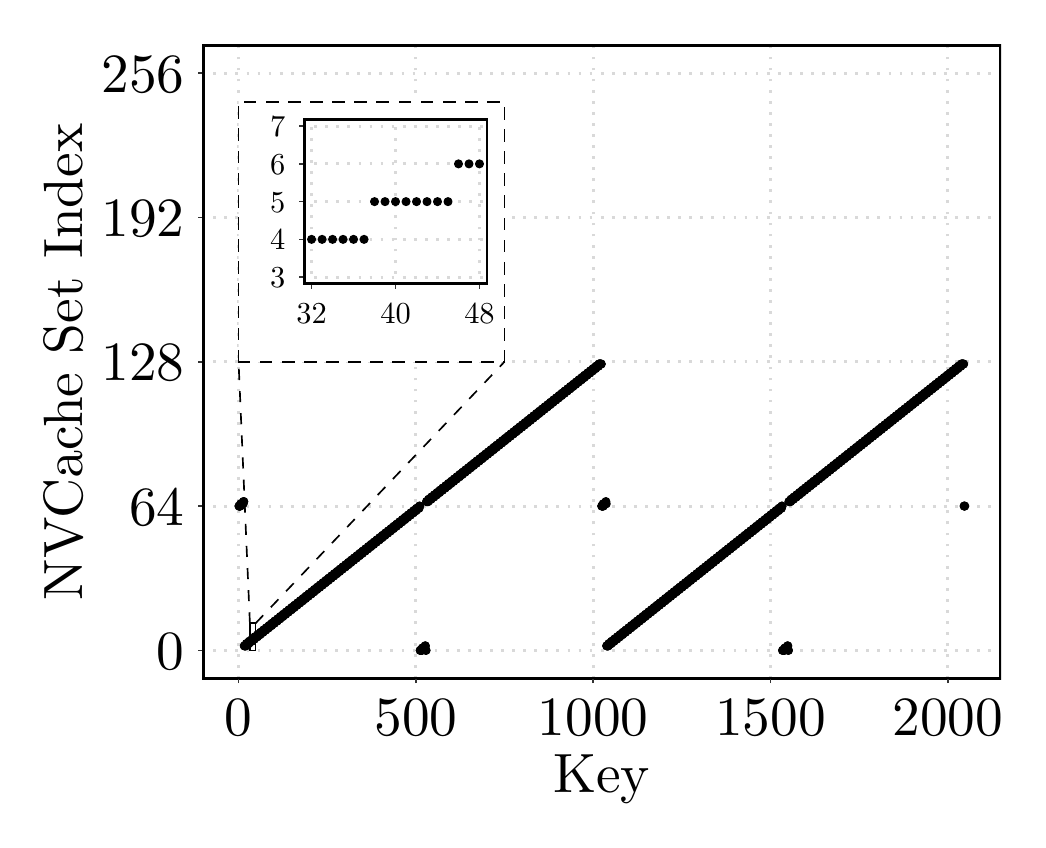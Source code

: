 % Created by tikzDevice version 0.12.3.1 on 2022-10-13 22:27:07
% !TEX encoding = UTF-8 Unicode
\begin{tikzpicture}[x=1pt,y=1pt]
\definecolor{fillColor}{RGB}{255,255,255}
\path[use as bounding box,fill=fillColor,fill opacity=0.00] (0,0) rectangle (357.74,286.19);
\begin{scope}
\path[clip] (  0.00,  0.00) rectangle (357.74,286.19);
\definecolor{drawColor}{RGB}{255,255,255}
\definecolor{fillColor}{RGB}{255,255,255}

\path[draw=drawColor,line width= 0.6pt,line join=round,line cap=round,fill=fillColor] (  0.00,  0.00) rectangle (357.74,286.19);
\end{scope}
\begin{scope}
\path[clip] ( 63.08, 50.75) rectangle (351.74,280.19);
\definecolor{fillColor}{RGB}{255,255,255}

\path[fill=fillColor] ( 63.08, 50.75) rectangle (351.74,280.19);
\definecolor{drawColor}{gray}{0.85}

\path[draw=drawColor,line width= 1.1pt,dash pattern=on 1pt off 3pt ,line join=round] ( 63.08, 61.18) --
	(351.74, 61.18);

\path[draw=drawColor,line width= 1.1pt,dash pattern=on 1pt off 3pt ,line join=round] ( 63.08,113.32) --
	(351.74,113.32);

\path[draw=drawColor,line width= 1.1pt,dash pattern=on 1pt off 3pt ,line join=round] ( 63.08,165.47) --
	(351.74,165.47);

\path[draw=drawColor,line width= 1.1pt,dash pattern=on 1pt off 3pt ,line join=round] ( 63.08,217.61) --
	(351.74,217.61);

\path[draw=drawColor,line width= 1.1pt,dash pattern=on 1pt off 3pt ,line join=round] ( 63.08,269.76) --
	(351.74,269.76);

\path[draw=drawColor,line width= 1.1pt,dash pattern=on 1pt off 3pt ,line join=round] ( 76.20, 50.75) --
	( 76.20,280.19);

\path[draw=drawColor,line width= 1.1pt,dash pattern=on 1pt off 3pt ,line join=round] (140.27, 50.75) --
	(140.27,280.19);

\path[draw=drawColor,line width= 1.1pt,dash pattern=on 1pt off 3pt ,line join=round] (204.33, 50.75) --
	(204.33,280.19);

\path[draw=drawColor,line width= 1.1pt,dash pattern=on 1pt off 3pt ,line join=round] (268.40, 50.75) --
	(268.40,280.19);

\path[draw=drawColor,line width= 1.1pt,dash pattern=on 1pt off 3pt ,line join=round] (332.47, 50.75) --
	(332.47,280.19);
\definecolor{drawColor}{RGB}{0,0,0}
\definecolor{fillColor}{RGB}{0,0,0}

\path[draw=drawColor,line width= 0.4pt,line join=round,line cap=round,fill=fillColor] ( 76.33,113.32) circle (  1.43);

\path[draw=drawColor,line width= 0.4pt,line join=round,line cap=round,fill=fillColor] ( 76.45,113.32) circle (  1.43);

\path[draw=drawColor,line width= 0.4pt,line join=round,line cap=round,fill=fillColor] ( 76.58,113.32) circle (  1.43);

\path[draw=drawColor,line width= 0.4pt,line join=round,line cap=round,fill=fillColor] ( 76.71,113.32) circle (  1.43);

\path[draw=drawColor,line width= 0.4pt,line join=round,line cap=round,fill=fillColor] ( 76.84,113.32) circle (  1.43);

\path[draw=drawColor,line width= 0.4pt,line join=round,line cap=round,fill=fillColor] ( 76.97,114.14) circle (  1.43);

\path[draw=drawColor,line width= 0.4pt,line join=round,line cap=round,fill=fillColor] ( 77.10,114.14) circle (  1.43);

\path[draw=drawColor,line width= 0.4pt,line join=round,line cap=round,fill=fillColor] ( 77.22,114.14) circle (  1.43);

\path[draw=drawColor,line width= 0.4pt,line join=round,line cap=round,fill=fillColor] ( 77.35,114.14) circle (  1.43);

\path[draw=drawColor,line width= 0.4pt,line join=round,line cap=round,fill=fillColor] ( 77.48,114.14) circle (  1.43);

\path[draw=drawColor,line width= 0.4pt,line join=round,line cap=round,fill=fillColor] ( 77.61,114.14) circle (  1.43);

\path[draw=drawColor,line width= 0.4pt,line join=round,line cap=round,fill=fillColor] ( 77.74,114.14) circle (  1.43);

\path[draw=drawColor,line width= 0.4pt,line join=round,line cap=round,fill=fillColor] ( 77.86,114.14) circle (  1.43);

\path[draw=drawColor,line width= 0.4pt,line join=round,line cap=round,fill=fillColor] ( 77.99,114.95) circle (  1.43);

\path[draw=drawColor,line width= 0.4pt,line join=round,line cap=round,fill=fillColor] ( 78.12,114.95) circle (  1.43);

\path[draw=drawColor,line width= 0.4pt,line join=round,line cap=round,fill=fillColor] ( 78.25, 62.81) circle (  1.43);

\path[draw=drawColor,line width= 0.4pt,line join=round,line cap=round,fill=fillColor] ( 78.38, 62.81) circle (  1.43);

\path[draw=drawColor,line width= 0.4pt,line join=round,line cap=round,fill=fillColor] ( 78.50, 62.81) circle (  1.43);

\path[draw=drawColor,line width= 0.4pt,line join=round,line cap=round,fill=fillColor] ( 78.63, 62.81) circle (  1.43);

\path[draw=drawColor,line width= 0.4pt,line join=round,line cap=round,fill=fillColor] ( 78.76, 62.81) circle (  1.43);

\path[draw=drawColor,line width= 0.4pt,line join=round,line cap=round,fill=fillColor] ( 78.89, 62.81) circle (  1.43);

\path[draw=drawColor,line width= 0.4pt,line join=round,line cap=round,fill=fillColor] ( 79.02, 63.62) circle (  1.43);

\path[draw=drawColor,line width= 0.4pt,line join=round,line cap=round,fill=fillColor] ( 79.15, 63.62) circle (  1.43);

\path[draw=drawColor,line width= 0.4pt,line join=round,line cap=round,fill=fillColor] ( 79.27, 63.62) circle (  1.43);

\path[draw=drawColor,line width= 0.4pt,line join=round,line cap=round,fill=fillColor] ( 79.40, 63.62) circle (  1.43);

\path[draw=drawColor,line width= 0.4pt,line join=round,line cap=round,fill=fillColor] ( 79.53, 63.62) circle (  1.43);

\path[draw=drawColor,line width= 0.4pt,line join=round,line cap=round,fill=fillColor] ( 79.66, 63.62) circle (  1.43);

\path[draw=drawColor,line width= 0.4pt,line join=round,line cap=round,fill=fillColor] ( 79.79, 63.62) circle (  1.43);

\path[draw=drawColor,line width= 0.4pt,line join=round,line cap=round,fill=fillColor] ( 79.91, 63.62) circle (  1.43);

\path[draw=drawColor,line width= 0.4pt,line join=round,line cap=round,fill=fillColor] ( 80.04, 64.44) circle (  1.43);

\path[draw=drawColor,line width= 0.4pt,line join=round,line cap=round,fill=fillColor] ( 80.17, 64.44) circle (  1.43);

\path[draw=drawColor,line width= 0.4pt,line join=round,line cap=round,fill=fillColor] ( 80.30, 64.44) circle (  1.43);

\path[draw=drawColor,line width= 0.4pt,line join=round,line cap=round,fill=fillColor] ( 80.43, 64.44) circle (  1.43);

\path[draw=drawColor,line width= 0.4pt,line join=round,line cap=round,fill=fillColor] ( 80.56, 64.44) circle (  1.43);

\path[draw=drawColor,line width= 0.4pt,line join=round,line cap=round,fill=fillColor] ( 80.68, 64.44) circle (  1.43);

\path[draw=drawColor,line width= 0.4pt,line join=round,line cap=round,fill=fillColor] ( 80.81, 64.44) circle (  1.43);

\path[draw=drawColor,line width= 0.4pt,line join=round,line cap=round,fill=fillColor] ( 80.94, 64.44) circle (  1.43);

\path[draw=drawColor,line width= 0.4pt,line join=round,line cap=round,fill=fillColor] ( 81.07, 65.25) circle (  1.43);

\path[draw=drawColor,line width= 0.4pt,line join=round,line cap=round,fill=fillColor] ( 81.20, 65.25) circle (  1.43);

\path[draw=drawColor,line width= 0.4pt,line join=round,line cap=round,fill=fillColor] ( 81.32, 65.25) circle (  1.43);

\path[draw=drawColor,line width= 0.4pt,line join=round,line cap=round,fill=fillColor] ( 81.45, 65.25) circle (  1.43);

\path[draw=drawColor,line width= 0.4pt,line join=round,line cap=round,fill=fillColor] ( 81.58, 65.25) circle (  1.43);

\path[draw=drawColor,line width= 0.4pt,line join=round,line cap=round,fill=fillColor] ( 81.71, 65.25) circle (  1.43);

\path[draw=drawColor,line width= 0.4pt,line join=round,line cap=round,fill=fillColor] ( 81.84, 65.25) circle (  1.43);

\path[draw=drawColor,line width= 0.4pt,line join=round,line cap=round,fill=fillColor] ( 81.96, 65.25) circle (  1.43);

\path[draw=drawColor,line width= 0.4pt,line join=round,line cap=round,fill=fillColor] ( 82.09, 66.07) circle (  1.43);

\path[draw=drawColor,line width= 0.4pt,line join=round,line cap=round,fill=fillColor] ( 82.22, 66.07) circle (  1.43);

\path[draw=drawColor,line width= 0.4pt,line join=round,line cap=round,fill=fillColor] ( 82.35, 66.07) circle (  1.43);

\path[draw=drawColor,line width= 0.4pt,line join=round,line cap=round,fill=fillColor] ( 82.48, 66.07) circle (  1.43);

\path[draw=drawColor,line width= 0.4pt,line join=round,line cap=round,fill=fillColor] ( 82.61, 66.07) circle (  1.43);

\path[draw=drawColor,line width= 0.4pt,line join=round,line cap=round,fill=fillColor] ( 82.73, 66.07) circle (  1.43);

\path[draw=drawColor,line width= 0.4pt,line join=round,line cap=round,fill=fillColor] ( 82.86, 66.07) circle (  1.43);

\path[draw=drawColor,line width= 0.4pt,line join=round,line cap=round,fill=fillColor] ( 82.99, 66.07) circle (  1.43);

\path[draw=drawColor,line width= 0.4pt,line join=round,line cap=round,fill=fillColor] ( 83.12, 66.88) circle (  1.43);

\path[draw=drawColor,line width= 0.4pt,line join=round,line cap=round,fill=fillColor] ( 83.25, 66.88) circle (  1.43);

\path[draw=drawColor,line width= 0.4pt,line join=round,line cap=round,fill=fillColor] ( 83.37, 66.88) circle (  1.43);

\path[draw=drawColor,line width= 0.4pt,line join=round,line cap=round,fill=fillColor] ( 83.50, 66.88) circle (  1.43);

\path[draw=drawColor,line width= 0.4pt,line join=round,line cap=round,fill=fillColor] ( 83.63, 66.88) circle (  1.43);

\path[draw=drawColor,line width= 0.4pt,line join=round,line cap=round,fill=fillColor] ( 83.76, 66.88) circle (  1.43);

\path[draw=drawColor,line width= 0.4pt,line join=round,line cap=round,fill=fillColor] ( 83.89, 66.88) circle (  1.43);

\path[draw=drawColor,line width= 0.4pt,line join=round,line cap=round,fill=fillColor] ( 84.01, 66.88) circle (  1.43);

\path[draw=drawColor,line width= 0.4pt,line join=round,line cap=round,fill=fillColor] ( 84.14, 67.69) circle (  1.43);

\path[draw=drawColor,line width= 0.4pt,line join=round,line cap=round,fill=fillColor] ( 84.27, 67.69) circle (  1.43);

\path[draw=drawColor,line width= 0.4pt,line join=round,line cap=round,fill=fillColor] ( 84.40, 67.69) circle (  1.43);

\path[draw=drawColor,line width= 0.4pt,line join=round,line cap=round,fill=fillColor] ( 84.53, 67.69) circle (  1.43);

\path[draw=drawColor,line width= 0.4pt,line join=round,line cap=round,fill=fillColor] ( 84.66, 67.69) circle (  1.43);

\path[draw=drawColor,line width= 0.4pt,line join=round,line cap=round,fill=fillColor] ( 84.78, 67.69) circle (  1.43);

\path[draw=drawColor,line width= 0.4pt,line join=round,line cap=round,fill=fillColor] ( 84.91, 67.69) circle (  1.43);

\path[draw=drawColor,line width= 0.4pt,line join=round,line cap=round,fill=fillColor] ( 85.04, 67.69) circle (  1.43);

\path[draw=drawColor,line width= 0.4pt,line join=round,line cap=round,fill=fillColor] ( 85.17, 68.51) circle (  1.43);

\path[draw=drawColor,line width= 0.4pt,line join=round,line cap=round,fill=fillColor] ( 85.30, 68.51) circle (  1.43);

\path[draw=drawColor,line width= 0.4pt,line join=round,line cap=round,fill=fillColor] ( 85.42, 68.51) circle (  1.43);

\path[draw=drawColor,line width= 0.4pt,line join=round,line cap=round,fill=fillColor] ( 85.55, 68.51) circle (  1.43);

\path[draw=drawColor,line width= 0.4pt,line join=round,line cap=round,fill=fillColor] ( 85.68, 68.51) circle (  1.43);

\path[draw=drawColor,line width= 0.4pt,line join=round,line cap=round,fill=fillColor] ( 85.81, 68.51) circle (  1.43);

\path[draw=drawColor,line width= 0.4pt,line join=round,line cap=round,fill=fillColor] ( 85.94, 68.51) circle (  1.43);

\path[draw=drawColor,line width= 0.4pt,line join=round,line cap=round,fill=fillColor] ( 86.06, 68.51) circle (  1.43);

\path[draw=drawColor,line width= 0.4pt,line join=round,line cap=round,fill=fillColor] ( 86.19, 69.32) circle (  1.43);

\path[draw=drawColor,line width= 0.4pt,line join=round,line cap=round,fill=fillColor] ( 86.32, 69.32) circle (  1.43);

\path[draw=drawColor,line width= 0.4pt,line join=round,line cap=round,fill=fillColor] ( 86.45, 69.32) circle (  1.43);

\path[draw=drawColor,line width= 0.4pt,line join=round,line cap=round,fill=fillColor] ( 86.58, 69.32) circle (  1.43);

\path[draw=drawColor,line width= 0.4pt,line join=round,line cap=round,fill=fillColor] ( 86.71, 69.32) circle (  1.43);

\path[draw=drawColor,line width= 0.4pt,line join=round,line cap=round,fill=fillColor] ( 86.83, 69.32) circle (  1.43);

\path[draw=drawColor,line width= 0.4pt,line join=round,line cap=round,fill=fillColor] ( 86.96, 69.32) circle (  1.43);

\path[draw=drawColor,line width= 0.4pt,line join=round,line cap=round,fill=fillColor] ( 87.09, 69.32) circle (  1.43);

\path[draw=drawColor,line width= 0.4pt,line join=round,line cap=round,fill=fillColor] ( 87.22, 70.14) circle (  1.43);

\path[draw=drawColor,line width= 0.4pt,line join=round,line cap=round,fill=fillColor] ( 87.35, 70.14) circle (  1.43);

\path[draw=drawColor,line width= 0.4pt,line join=round,line cap=round,fill=fillColor] ( 87.47, 70.14) circle (  1.43);

\path[draw=drawColor,line width= 0.4pt,line join=round,line cap=round,fill=fillColor] ( 87.60, 70.14) circle (  1.43);

\path[draw=drawColor,line width= 0.4pt,line join=round,line cap=round,fill=fillColor] ( 87.73, 70.14) circle (  1.43);

\path[draw=drawColor,line width= 0.4pt,line join=round,line cap=round,fill=fillColor] ( 87.86, 70.14) circle (  1.43);

\path[draw=drawColor,line width= 0.4pt,line join=round,line cap=round,fill=fillColor] ( 87.99, 70.14) circle (  1.43);

\path[draw=drawColor,line width= 0.4pt,line join=round,line cap=round,fill=fillColor] ( 88.11, 70.14) circle (  1.43);

\path[draw=drawColor,line width= 0.4pt,line join=round,line cap=round,fill=fillColor] ( 88.24, 70.95) circle (  1.43);

\path[draw=drawColor,line width= 0.4pt,line join=round,line cap=round,fill=fillColor] ( 88.37, 70.95) circle (  1.43);

\path[draw=drawColor,line width= 0.4pt,line join=round,line cap=round,fill=fillColor] ( 88.50, 70.95) circle (  1.43);

\path[draw=drawColor,line width= 0.4pt,line join=round,line cap=round,fill=fillColor] ( 88.63, 70.95) circle (  1.43);

\path[draw=drawColor,line width= 0.4pt,line join=round,line cap=round,fill=fillColor] ( 88.76, 70.95) circle (  1.43);

\path[draw=drawColor,line width= 0.4pt,line join=round,line cap=round,fill=fillColor] ( 88.88, 70.95) circle (  1.43);

\path[draw=drawColor,line width= 0.4pt,line join=round,line cap=round,fill=fillColor] ( 89.01, 70.95) circle (  1.43);

\path[draw=drawColor,line width= 0.4pt,line join=round,line cap=round,fill=fillColor] ( 89.14, 70.95) circle (  1.43);

\path[draw=drawColor,line width= 0.4pt,line join=round,line cap=round,fill=fillColor] ( 89.27, 71.77) circle (  1.43);

\path[draw=drawColor,line width= 0.4pt,line join=round,line cap=round,fill=fillColor] ( 89.40, 71.77) circle (  1.43);

\path[draw=drawColor,line width= 0.4pt,line join=round,line cap=round,fill=fillColor] ( 89.52, 71.77) circle (  1.43);

\path[draw=drawColor,line width= 0.4pt,line join=round,line cap=round,fill=fillColor] ( 89.65, 71.77) circle (  1.43);

\path[draw=drawColor,line width= 0.4pt,line join=round,line cap=round,fill=fillColor] ( 89.78, 71.77) circle (  1.43);

\path[draw=drawColor,line width= 0.4pt,line join=round,line cap=round,fill=fillColor] ( 89.91, 71.77) circle (  1.43);

\path[draw=drawColor,line width= 0.4pt,line join=round,line cap=round,fill=fillColor] ( 90.04, 71.77) circle (  1.43);

\path[draw=drawColor,line width= 0.4pt,line join=round,line cap=round,fill=fillColor] ( 90.17, 71.77) circle (  1.43);

\path[draw=drawColor,line width= 0.4pt,line join=round,line cap=round,fill=fillColor] ( 90.29, 72.58) circle (  1.43);

\path[draw=drawColor,line width= 0.4pt,line join=round,line cap=round,fill=fillColor] ( 90.42, 72.58) circle (  1.43);

\path[draw=drawColor,line width= 0.4pt,line join=round,line cap=round,fill=fillColor] ( 90.55, 72.58) circle (  1.43);

\path[draw=drawColor,line width= 0.4pt,line join=round,line cap=round,fill=fillColor] ( 90.68, 72.58) circle (  1.43);

\path[draw=drawColor,line width= 0.4pt,line join=round,line cap=round,fill=fillColor] ( 90.81, 72.58) circle (  1.43);

\path[draw=drawColor,line width= 0.4pt,line join=round,line cap=round,fill=fillColor] ( 90.93, 72.58) circle (  1.43);

\path[draw=drawColor,line width= 0.4pt,line join=round,line cap=round,fill=fillColor] ( 91.06, 72.58) circle (  1.43);

\path[draw=drawColor,line width= 0.4pt,line join=round,line cap=round,fill=fillColor] ( 91.19, 72.58) circle (  1.43);

\path[draw=drawColor,line width= 0.4pt,line join=round,line cap=round,fill=fillColor] ( 91.32, 73.40) circle (  1.43);

\path[draw=drawColor,line width= 0.4pt,line join=round,line cap=round,fill=fillColor] ( 91.45, 73.40) circle (  1.43);

\path[draw=drawColor,line width= 0.4pt,line join=round,line cap=round,fill=fillColor] ( 91.57, 73.40) circle (  1.43);

\path[draw=drawColor,line width= 0.4pt,line join=round,line cap=round,fill=fillColor] ( 91.70, 73.40) circle (  1.43);

\path[draw=drawColor,line width= 0.4pt,line join=round,line cap=round,fill=fillColor] ( 91.83, 73.40) circle (  1.43);

\path[draw=drawColor,line width= 0.4pt,line join=round,line cap=round,fill=fillColor] ( 91.96, 73.40) circle (  1.43);

\path[draw=drawColor,line width= 0.4pt,line join=round,line cap=round,fill=fillColor] ( 92.09, 73.40) circle (  1.43);

\path[draw=drawColor,line width= 0.4pt,line join=round,line cap=round,fill=fillColor] ( 92.22, 73.40) circle (  1.43);

\path[draw=drawColor,line width= 0.4pt,line join=round,line cap=round,fill=fillColor] ( 92.34, 74.21) circle (  1.43);

\path[draw=drawColor,line width= 0.4pt,line join=round,line cap=round,fill=fillColor] ( 92.47, 74.21) circle (  1.43);

\path[draw=drawColor,line width= 0.4pt,line join=round,line cap=round,fill=fillColor] ( 92.60, 74.21) circle (  1.43);

\path[draw=drawColor,line width= 0.4pt,line join=round,line cap=round,fill=fillColor] ( 92.73, 74.21) circle (  1.43);

\path[draw=drawColor,line width= 0.4pt,line join=round,line cap=round,fill=fillColor] ( 92.86, 74.21) circle (  1.43);

\path[draw=drawColor,line width= 0.4pt,line join=round,line cap=round,fill=fillColor] ( 92.98, 74.21) circle (  1.43);

\path[draw=drawColor,line width= 0.4pt,line join=round,line cap=round,fill=fillColor] ( 93.11, 74.21) circle (  1.43);

\path[draw=drawColor,line width= 0.4pt,line join=round,line cap=round,fill=fillColor] ( 93.24, 74.21) circle (  1.43);

\path[draw=drawColor,line width= 0.4pt,line join=round,line cap=round,fill=fillColor] ( 93.37, 75.03) circle (  1.43);

\path[draw=drawColor,line width= 0.4pt,line join=round,line cap=round,fill=fillColor] ( 93.50, 75.03) circle (  1.43);

\path[draw=drawColor,line width= 0.4pt,line join=round,line cap=round,fill=fillColor] ( 93.62, 75.03) circle (  1.43);

\path[draw=drawColor,line width= 0.4pt,line join=round,line cap=round,fill=fillColor] ( 93.75, 75.03) circle (  1.43);

\path[draw=drawColor,line width= 0.4pt,line join=round,line cap=round,fill=fillColor] ( 93.88, 75.03) circle (  1.43);

\path[draw=drawColor,line width= 0.4pt,line join=round,line cap=round,fill=fillColor] ( 94.01, 75.03) circle (  1.43);

\path[draw=drawColor,line width= 0.4pt,line join=round,line cap=round,fill=fillColor] ( 94.14, 75.03) circle (  1.43);

\path[draw=drawColor,line width= 0.4pt,line join=round,line cap=round,fill=fillColor] ( 94.27, 75.03) circle (  1.43);

\path[draw=drawColor,line width= 0.4pt,line join=round,line cap=round,fill=fillColor] ( 94.39, 75.84) circle (  1.43);

\path[draw=drawColor,line width= 0.4pt,line join=round,line cap=round,fill=fillColor] ( 94.52, 75.84) circle (  1.43);

\path[draw=drawColor,line width= 0.4pt,line join=round,line cap=round,fill=fillColor] ( 94.65, 75.84) circle (  1.43);

\path[draw=drawColor,line width= 0.4pt,line join=round,line cap=round,fill=fillColor] ( 94.78, 75.84) circle (  1.43);

\path[draw=drawColor,line width= 0.4pt,line join=round,line cap=round,fill=fillColor] ( 94.91, 75.84) circle (  1.43);

\path[draw=drawColor,line width= 0.4pt,line join=round,line cap=round,fill=fillColor] ( 95.03, 75.84) circle (  1.43);

\path[draw=drawColor,line width= 0.4pt,line join=round,line cap=round,fill=fillColor] ( 95.16, 75.84) circle (  1.43);

\path[draw=drawColor,line width= 0.4pt,line join=round,line cap=round,fill=fillColor] ( 95.29, 75.84) circle (  1.43);

\path[draw=drawColor,line width= 0.4pt,line join=round,line cap=round,fill=fillColor] ( 95.42, 76.66) circle (  1.43);

\path[draw=drawColor,line width= 0.4pt,line join=round,line cap=round,fill=fillColor] ( 95.55, 76.66) circle (  1.43);

\path[draw=drawColor,line width= 0.4pt,line join=round,line cap=round,fill=fillColor] ( 95.67, 76.66) circle (  1.43);

\path[draw=drawColor,line width= 0.4pt,line join=round,line cap=round,fill=fillColor] ( 95.80, 76.66) circle (  1.43);

\path[draw=drawColor,line width= 0.4pt,line join=round,line cap=round,fill=fillColor] ( 95.93, 76.66) circle (  1.43);

\path[draw=drawColor,line width= 0.4pt,line join=round,line cap=round,fill=fillColor] ( 96.06, 76.66) circle (  1.43);

\path[draw=drawColor,line width= 0.4pt,line join=round,line cap=round,fill=fillColor] ( 96.19, 76.66) circle (  1.43);

\path[draw=drawColor,line width= 0.4pt,line join=round,line cap=round,fill=fillColor] ( 96.32, 76.66) circle (  1.43);

\path[draw=drawColor,line width= 0.4pt,line join=round,line cap=round,fill=fillColor] ( 96.44, 77.47) circle (  1.43);

\path[draw=drawColor,line width= 0.4pt,line join=round,line cap=round,fill=fillColor] ( 96.57, 77.47) circle (  1.43);

\path[draw=drawColor,line width= 0.4pt,line join=round,line cap=round,fill=fillColor] ( 96.70, 77.47) circle (  1.43);

\path[draw=drawColor,line width= 0.4pt,line join=round,line cap=round,fill=fillColor] ( 96.83, 77.47) circle (  1.43);

\path[draw=drawColor,line width= 0.4pt,line join=round,line cap=round,fill=fillColor] ( 96.96, 77.47) circle (  1.43);

\path[draw=drawColor,line width= 0.4pt,line join=round,line cap=round,fill=fillColor] ( 97.08, 77.47) circle (  1.43);

\path[draw=drawColor,line width= 0.4pt,line join=round,line cap=round,fill=fillColor] ( 97.21, 77.47) circle (  1.43);

\path[draw=drawColor,line width= 0.4pt,line join=round,line cap=round,fill=fillColor] ( 97.34, 77.47) circle (  1.43);

\path[draw=drawColor,line width= 0.4pt,line join=round,line cap=round,fill=fillColor] ( 97.47, 78.29) circle (  1.43);

\path[draw=drawColor,line width= 0.4pt,line join=round,line cap=round,fill=fillColor] ( 97.60, 78.29) circle (  1.43);

\path[draw=drawColor,line width= 0.4pt,line join=round,line cap=round,fill=fillColor] ( 97.72, 78.29) circle (  1.43);

\path[draw=drawColor,line width= 0.4pt,line join=round,line cap=round,fill=fillColor] ( 97.85, 78.29) circle (  1.43);

\path[draw=drawColor,line width= 0.4pt,line join=round,line cap=round,fill=fillColor] ( 97.98, 78.29) circle (  1.43);

\path[draw=drawColor,line width= 0.4pt,line join=round,line cap=round,fill=fillColor] ( 98.11, 78.29) circle (  1.43);

\path[draw=drawColor,line width= 0.4pt,line join=round,line cap=round,fill=fillColor] ( 98.24, 78.29) circle (  1.43);

\path[draw=drawColor,line width= 0.4pt,line join=round,line cap=round,fill=fillColor] ( 98.37, 78.29) circle (  1.43);

\path[draw=drawColor,line width= 0.4pt,line join=round,line cap=round,fill=fillColor] ( 98.49, 79.10) circle (  1.43);

\path[draw=drawColor,line width= 0.4pt,line join=round,line cap=round,fill=fillColor] ( 98.62, 79.10) circle (  1.43);

\path[draw=drawColor,line width= 0.4pt,line join=round,line cap=round,fill=fillColor] ( 98.75, 79.10) circle (  1.43);

\path[draw=drawColor,line width= 0.4pt,line join=round,line cap=round,fill=fillColor] ( 98.88, 79.10) circle (  1.43);

\path[draw=drawColor,line width= 0.4pt,line join=round,line cap=round,fill=fillColor] ( 99.01, 79.10) circle (  1.43);

\path[draw=drawColor,line width= 0.4pt,line join=round,line cap=round,fill=fillColor] ( 99.13, 79.10) circle (  1.43);

\path[draw=drawColor,line width= 0.4pt,line join=round,line cap=round,fill=fillColor] ( 99.26, 79.10) circle (  1.43);

\path[draw=drawColor,line width= 0.4pt,line join=round,line cap=round,fill=fillColor] ( 99.39, 79.10) circle (  1.43);

\path[draw=drawColor,line width= 0.4pt,line join=round,line cap=round,fill=fillColor] ( 99.52, 79.92) circle (  1.43);

\path[draw=drawColor,line width= 0.4pt,line join=round,line cap=round,fill=fillColor] ( 99.65, 79.92) circle (  1.43);

\path[draw=drawColor,line width= 0.4pt,line join=round,line cap=round,fill=fillColor] ( 99.78, 79.92) circle (  1.43);

\path[draw=drawColor,line width= 0.4pt,line join=round,line cap=round,fill=fillColor] ( 99.90, 79.92) circle (  1.43);

\path[draw=drawColor,line width= 0.4pt,line join=round,line cap=round,fill=fillColor] (100.03, 79.92) circle (  1.43);

\path[draw=drawColor,line width= 0.4pt,line join=round,line cap=round,fill=fillColor] (100.16, 79.92) circle (  1.43);

\path[draw=drawColor,line width= 0.4pt,line join=round,line cap=round,fill=fillColor] (100.29, 79.92) circle (  1.43);

\path[draw=drawColor,line width= 0.4pt,line join=round,line cap=round,fill=fillColor] (100.42, 79.92) circle (  1.43);

\path[draw=drawColor,line width= 0.4pt,line join=round,line cap=round,fill=fillColor] (100.54, 80.73) circle (  1.43);

\path[draw=drawColor,line width= 0.4pt,line join=round,line cap=round,fill=fillColor] (100.67, 80.73) circle (  1.43);

\path[draw=drawColor,line width= 0.4pt,line join=round,line cap=round,fill=fillColor] (100.80, 80.73) circle (  1.43);

\path[draw=drawColor,line width= 0.4pt,line join=round,line cap=round,fill=fillColor] (100.93, 80.73) circle (  1.43);

\path[draw=drawColor,line width= 0.4pt,line join=round,line cap=round,fill=fillColor] (101.06, 80.73) circle (  1.43);

\path[draw=drawColor,line width= 0.4pt,line join=round,line cap=round,fill=fillColor] (101.18, 80.73) circle (  1.43);

\path[draw=drawColor,line width= 0.4pt,line join=round,line cap=round,fill=fillColor] (101.31, 80.73) circle (  1.43);

\path[draw=drawColor,line width= 0.4pt,line join=round,line cap=round,fill=fillColor] (101.44, 80.73) circle (  1.43);

\path[draw=drawColor,line width= 0.4pt,line join=round,line cap=round,fill=fillColor] (101.57, 81.55) circle (  1.43);

\path[draw=drawColor,line width= 0.4pt,line join=round,line cap=round,fill=fillColor] (101.70, 81.55) circle (  1.43);

\path[draw=drawColor,line width= 0.4pt,line join=round,line cap=round,fill=fillColor] (101.83, 81.55) circle (  1.43);

\path[draw=drawColor,line width= 0.4pt,line join=round,line cap=round,fill=fillColor] (101.95, 81.55) circle (  1.43);

\path[draw=drawColor,line width= 0.4pt,line join=round,line cap=round,fill=fillColor] (102.08, 81.55) circle (  1.43);

\path[draw=drawColor,line width= 0.4pt,line join=round,line cap=round,fill=fillColor] (102.21, 81.55) circle (  1.43);

\path[draw=drawColor,line width= 0.4pt,line join=round,line cap=round,fill=fillColor] (102.34, 81.55) circle (  1.43);

\path[draw=drawColor,line width= 0.4pt,line join=round,line cap=round,fill=fillColor] (102.47, 81.55) circle (  1.43);

\path[draw=drawColor,line width= 0.4pt,line join=round,line cap=round,fill=fillColor] (102.59, 82.36) circle (  1.43);

\path[draw=drawColor,line width= 0.4pt,line join=round,line cap=round,fill=fillColor] (102.72, 82.36) circle (  1.43);

\path[draw=drawColor,line width= 0.4pt,line join=round,line cap=round,fill=fillColor] (102.85, 82.36) circle (  1.43);

\path[draw=drawColor,line width= 0.4pt,line join=round,line cap=round,fill=fillColor] (102.98, 82.36) circle (  1.43);

\path[draw=drawColor,line width= 0.4pt,line join=round,line cap=round,fill=fillColor] (103.11, 82.36) circle (  1.43);

\path[draw=drawColor,line width= 0.4pt,line join=round,line cap=round,fill=fillColor] (103.23, 82.36) circle (  1.43);

\path[draw=drawColor,line width= 0.4pt,line join=round,line cap=round,fill=fillColor] (103.36, 82.36) circle (  1.43);

\path[draw=drawColor,line width= 0.4pt,line join=round,line cap=round,fill=fillColor] (103.49, 82.36) circle (  1.43);

\path[draw=drawColor,line width= 0.4pt,line join=round,line cap=round,fill=fillColor] (103.62, 83.18) circle (  1.43);

\path[draw=drawColor,line width= 0.4pt,line join=round,line cap=round,fill=fillColor] (103.75, 83.18) circle (  1.43);

\path[draw=drawColor,line width= 0.4pt,line join=round,line cap=round,fill=fillColor] (103.88, 83.18) circle (  1.43);

\path[draw=drawColor,line width= 0.4pt,line join=round,line cap=round,fill=fillColor] (104.00, 83.18) circle (  1.43);

\path[draw=drawColor,line width= 0.4pt,line join=round,line cap=round,fill=fillColor] (104.13, 83.18) circle (  1.43);

\path[draw=drawColor,line width= 0.4pt,line join=round,line cap=round,fill=fillColor] (104.26, 83.18) circle (  1.43);

\path[draw=drawColor,line width= 0.4pt,line join=round,line cap=round,fill=fillColor] (104.39, 83.18) circle (  1.43);

\path[draw=drawColor,line width= 0.4pt,line join=round,line cap=round,fill=fillColor] (104.52, 83.18) circle (  1.43);

\path[draw=drawColor,line width= 0.4pt,line join=round,line cap=round,fill=fillColor] (104.64, 83.99) circle (  1.43);

\path[draw=drawColor,line width= 0.4pt,line join=round,line cap=round,fill=fillColor] (104.77, 83.99) circle (  1.43);

\path[draw=drawColor,line width= 0.4pt,line join=round,line cap=round,fill=fillColor] (104.90, 83.99) circle (  1.43);

\path[draw=drawColor,line width= 0.4pt,line join=round,line cap=round,fill=fillColor] (105.03, 83.99) circle (  1.43);

\path[draw=drawColor,line width= 0.4pt,line join=round,line cap=round,fill=fillColor] (105.16, 83.99) circle (  1.43);

\path[draw=drawColor,line width= 0.4pt,line join=round,line cap=round,fill=fillColor] (105.28, 83.99) circle (  1.43);

\path[draw=drawColor,line width= 0.4pt,line join=round,line cap=round,fill=fillColor] (105.41, 83.99) circle (  1.43);

\path[draw=drawColor,line width= 0.4pt,line join=round,line cap=round,fill=fillColor] (105.54, 83.99) circle (  1.43);

\path[draw=drawColor,line width= 0.4pt,line join=round,line cap=round,fill=fillColor] (105.67, 84.81) circle (  1.43);

\path[draw=drawColor,line width= 0.4pt,line join=round,line cap=round,fill=fillColor] (105.80, 84.81) circle (  1.43);

\path[draw=drawColor,line width= 0.4pt,line join=round,line cap=round,fill=fillColor] (105.93, 84.81) circle (  1.43);

\path[draw=drawColor,line width= 0.4pt,line join=round,line cap=round,fill=fillColor] (106.05, 84.81) circle (  1.43);

\path[draw=drawColor,line width= 0.4pt,line join=round,line cap=round,fill=fillColor] (106.18, 84.81) circle (  1.43);

\path[draw=drawColor,line width= 0.4pt,line join=round,line cap=round,fill=fillColor] (106.31, 84.81) circle (  1.43);

\path[draw=drawColor,line width= 0.4pt,line join=round,line cap=round,fill=fillColor] (106.44, 84.81) circle (  1.43);

\path[draw=drawColor,line width= 0.4pt,line join=round,line cap=round,fill=fillColor] (106.57, 84.81) circle (  1.43);

\path[draw=drawColor,line width= 0.4pt,line join=round,line cap=round,fill=fillColor] (106.69, 85.62) circle (  1.43);

\path[draw=drawColor,line width= 0.4pt,line join=round,line cap=round,fill=fillColor] (106.82, 85.62) circle (  1.43);

\path[draw=drawColor,line width= 0.4pt,line join=round,line cap=round,fill=fillColor] (106.95, 85.62) circle (  1.43);

\path[draw=drawColor,line width= 0.4pt,line join=round,line cap=round,fill=fillColor] (107.08, 85.62) circle (  1.43);

\path[draw=drawColor,line width= 0.4pt,line join=round,line cap=round,fill=fillColor] (107.21, 85.62) circle (  1.43);

\path[draw=drawColor,line width= 0.4pt,line join=round,line cap=round,fill=fillColor] (107.33, 85.62) circle (  1.43);

\path[draw=drawColor,line width= 0.4pt,line join=round,line cap=round,fill=fillColor] (107.46, 85.62) circle (  1.43);

\path[draw=drawColor,line width= 0.4pt,line join=round,line cap=round,fill=fillColor] (107.59, 85.62) circle (  1.43);

\path[draw=drawColor,line width= 0.4pt,line join=round,line cap=round,fill=fillColor] (107.72, 86.43) circle (  1.43);

\path[draw=drawColor,line width= 0.4pt,line join=round,line cap=round,fill=fillColor] (107.85, 86.43) circle (  1.43);

\path[draw=drawColor,line width= 0.4pt,line join=round,line cap=round,fill=fillColor] (107.98, 86.43) circle (  1.43);

\path[draw=drawColor,line width= 0.4pt,line join=round,line cap=round,fill=fillColor] (108.10, 86.43) circle (  1.43);

\path[draw=drawColor,line width= 0.4pt,line join=round,line cap=round,fill=fillColor] (108.23, 86.43) circle (  1.43);

\path[draw=drawColor,line width= 0.4pt,line join=round,line cap=round,fill=fillColor] (108.36, 86.43) circle (  1.43);

\path[draw=drawColor,line width= 0.4pt,line join=round,line cap=round,fill=fillColor] (108.49, 86.43) circle (  1.43);

\path[draw=drawColor,line width= 0.4pt,line join=round,line cap=round,fill=fillColor] (108.62, 86.43) circle (  1.43);

\path[draw=drawColor,line width= 0.4pt,line join=round,line cap=round,fill=fillColor] (108.74, 87.25) circle (  1.43);

\path[draw=drawColor,line width= 0.4pt,line join=round,line cap=round,fill=fillColor] (108.87, 87.25) circle (  1.43);

\path[draw=drawColor,line width= 0.4pt,line join=round,line cap=round,fill=fillColor] (109.00, 87.25) circle (  1.43);

\path[draw=drawColor,line width= 0.4pt,line join=round,line cap=round,fill=fillColor] (109.13, 87.25) circle (  1.43);

\path[draw=drawColor,line width= 0.4pt,line join=round,line cap=round,fill=fillColor] (109.26, 87.25) circle (  1.43);

\path[draw=drawColor,line width= 0.4pt,line join=round,line cap=round,fill=fillColor] (109.39, 87.25) circle (  1.43);

\path[draw=drawColor,line width= 0.4pt,line join=round,line cap=round,fill=fillColor] (109.51, 87.25) circle (  1.43);

\path[draw=drawColor,line width= 0.4pt,line join=round,line cap=round,fill=fillColor] (109.64, 87.25) circle (  1.43);

\path[draw=drawColor,line width= 0.4pt,line join=round,line cap=round,fill=fillColor] (109.77, 88.06) circle (  1.43);

\path[draw=drawColor,line width= 0.4pt,line join=round,line cap=round,fill=fillColor] (109.90, 88.06) circle (  1.43);

\path[draw=drawColor,line width= 0.4pt,line join=round,line cap=round,fill=fillColor] (110.03, 88.06) circle (  1.43);

\path[draw=drawColor,line width= 0.4pt,line join=round,line cap=round,fill=fillColor] (110.15, 88.06) circle (  1.43);

\path[draw=drawColor,line width= 0.4pt,line join=round,line cap=round,fill=fillColor] (110.28, 88.06) circle (  1.43);

\path[draw=drawColor,line width= 0.4pt,line join=round,line cap=round,fill=fillColor] (110.41, 88.06) circle (  1.43);

\path[draw=drawColor,line width= 0.4pt,line join=round,line cap=round,fill=fillColor] (110.54, 88.06) circle (  1.43);

\path[draw=drawColor,line width= 0.4pt,line join=round,line cap=round,fill=fillColor] (110.67, 88.06) circle (  1.43);

\path[draw=drawColor,line width= 0.4pt,line join=round,line cap=round,fill=fillColor] (110.79, 88.88) circle (  1.43);

\path[draw=drawColor,line width= 0.4pt,line join=round,line cap=round,fill=fillColor] (110.92, 88.88) circle (  1.43);

\path[draw=drawColor,line width= 0.4pt,line join=round,line cap=round,fill=fillColor] (111.05, 88.88) circle (  1.43);

\path[draw=drawColor,line width= 0.4pt,line join=round,line cap=round,fill=fillColor] (111.18, 88.88) circle (  1.43);

\path[draw=drawColor,line width= 0.4pt,line join=round,line cap=round,fill=fillColor] (111.31, 88.88) circle (  1.43);

\path[draw=drawColor,line width= 0.4pt,line join=round,line cap=round,fill=fillColor] (111.44, 88.88) circle (  1.43);

\path[draw=drawColor,line width= 0.4pt,line join=round,line cap=round,fill=fillColor] (111.56, 88.88) circle (  1.43);

\path[draw=drawColor,line width= 0.4pt,line join=round,line cap=round,fill=fillColor] (111.69, 88.88) circle (  1.43);

\path[draw=drawColor,line width= 0.4pt,line join=round,line cap=round,fill=fillColor] (111.82, 89.69) circle (  1.43);

\path[draw=drawColor,line width= 0.4pt,line join=round,line cap=round,fill=fillColor] (111.95, 89.69) circle (  1.43);

\path[draw=drawColor,line width= 0.4pt,line join=round,line cap=round,fill=fillColor] (112.08, 89.69) circle (  1.43);

\path[draw=drawColor,line width= 0.4pt,line join=round,line cap=round,fill=fillColor] (112.20, 89.69) circle (  1.43);

\path[draw=drawColor,line width= 0.4pt,line join=round,line cap=round,fill=fillColor] (112.33, 89.69) circle (  1.43);

\path[draw=drawColor,line width= 0.4pt,line join=round,line cap=round,fill=fillColor] (112.46, 89.69) circle (  1.43);

\path[draw=drawColor,line width= 0.4pt,line join=round,line cap=round,fill=fillColor] (112.59, 89.69) circle (  1.43);

\path[draw=drawColor,line width= 0.4pt,line join=round,line cap=round,fill=fillColor] (112.72, 89.69) circle (  1.43);

\path[draw=drawColor,line width= 0.4pt,line join=round,line cap=round,fill=fillColor] (112.84, 90.51) circle (  1.43);

\path[draw=drawColor,line width= 0.4pt,line join=round,line cap=round,fill=fillColor] (112.97, 90.51) circle (  1.43);

\path[draw=drawColor,line width= 0.4pt,line join=round,line cap=round,fill=fillColor] (113.10, 90.51) circle (  1.43);

\path[draw=drawColor,line width= 0.4pt,line join=round,line cap=round,fill=fillColor] (113.23, 90.51) circle (  1.43);

\path[draw=drawColor,line width= 0.4pt,line join=round,line cap=round,fill=fillColor] (113.36, 90.51) circle (  1.43);

\path[draw=drawColor,line width= 0.4pt,line join=round,line cap=round,fill=fillColor] (113.49, 90.51) circle (  1.43);

\path[draw=drawColor,line width= 0.4pt,line join=round,line cap=round,fill=fillColor] (113.61, 90.51) circle (  1.43);

\path[draw=drawColor,line width= 0.4pt,line join=round,line cap=round,fill=fillColor] (113.74, 90.51) circle (  1.43);

\path[draw=drawColor,line width= 0.4pt,line join=round,line cap=round,fill=fillColor] (113.87, 91.32) circle (  1.43);

\path[draw=drawColor,line width= 0.4pt,line join=round,line cap=round,fill=fillColor] (114.00, 91.32) circle (  1.43);

\path[draw=drawColor,line width= 0.4pt,line join=round,line cap=round,fill=fillColor] (114.13, 91.32) circle (  1.43);

\path[draw=drawColor,line width= 0.4pt,line join=round,line cap=round,fill=fillColor] (114.25, 91.32) circle (  1.43);

\path[draw=drawColor,line width= 0.4pt,line join=round,line cap=round,fill=fillColor] (114.38, 91.32) circle (  1.43);

\path[draw=drawColor,line width= 0.4pt,line join=round,line cap=round,fill=fillColor] (114.51, 91.32) circle (  1.43);

\path[draw=drawColor,line width= 0.4pt,line join=round,line cap=round,fill=fillColor] (114.64, 91.32) circle (  1.43);

\path[draw=drawColor,line width= 0.4pt,line join=round,line cap=round,fill=fillColor] (114.77, 91.32) circle (  1.43);

\path[draw=drawColor,line width= 0.4pt,line join=round,line cap=round,fill=fillColor] (114.89, 92.14) circle (  1.43);

\path[draw=drawColor,line width= 0.4pt,line join=round,line cap=round,fill=fillColor] (115.02, 92.14) circle (  1.43);

\path[draw=drawColor,line width= 0.4pt,line join=round,line cap=round,fill=fillColor] (115.15, 92.14) circle (  1.43);

\path[draw=drawColor,line width= 0.4pt,line join=round,line cap=round,fill=fillColor] (115.28, 92.14) circle (  1.43);

\path[draw=drawColor,line width= 0.4pt,line join=round,line cap=round,fill=fillColor] (115.41, 92.14) circle (  1.43);

\path[draw=drawColor,line width= 0.4pt,line join=round,line cap=round,fill=fillColor] (115.54, 92.14) circle (  1.43);

\path[draw=drawColor,line width= 0.4pt,line join=round,line cap=round,fill=fillColor] (115.66, 92.14) circle (  1.43);

\path[draw=drawColor,line width= 0.4pt,line join=round,line cap=round,fill=fillColor] (115.79, 92.14) circle (  1.43);

\path[draw=drawColor,line width= 0.4pt,line join=round,line cap=round,fill=fillColor] (115.92, 92.95) circle (  1.43);

\path[draw=drawColor,line width= 0.4pt,line join=round,line cap=round,fill=fillColor] (116.05, 92.95) circle (  1.43);

\path[draw=drawColor,line width= 0.4pt,line join=round,line cap=round,fill=fillColor] (116.18, 92.95) circle (  1.43);

\path[draw=drawColor,line width= 0.4pt,line join=round,line cap=round,fill=fillColor] (116.30, 92.95) circle (  1.43);

\path[draw=drawColor,line width= 0.4pt,line join=round,line cap=round,fill=fillColor] (116.43, 92.95) circle (  1.43);

\path[draw=drawColor,line width= 0.4pt,line join=round,line cap=round,fill=fillColor] (116.56, 92.95) circle (  1.43);

\path[draw=drawColor,line width= 0.4pt,line join=round,line cap=round,fill=fillColor] (116.69, 92.95) circle (  1.43);

\path[draw=drawColor,line width= 0.4pt,line join=round,line cap=round,fill=fillColor] (116.82, 92.95) circle (  1.43);

\path[draw=drawColor,line width= 0.4pt,line join=round,line cap=round,fill=fillColor] (116.94, 93.77) circle (  1.43);

\path[draw=drawColor,line width= 0.4pt,line join=round,line cap=round,fill=fillColor] (117.07, 93.77) circle (  1.43);

\path[draw=drawColor,line width= 0.4pt,line join=round,line cap=round,fill=fillColor] (117.20, 93.77) circle (  1.43);

\path[draw=drawColor,line width= 0.4pt,line join=round,line cap=round,fill=fillColor] (117.33, 93.77) circle (  1.43);

\path[draw=drawColor,line width= 0.4pt,line join=round,line cap=round,fill=fillColor] (117.46, 93.77) circle (  1.43);

\path[draw=drawColor,line width= 0.4pt,line join=round,line cap=round,fill=fillColor] (117.59, 93.77) circle (  1.43);

\path[draw=drawColor,line width= 0.4pt,line join=round,line cap=round,fill=fillColor] (117.71, 93.77) circle (  1.43);

\path[draw=drawColor,line width= 0.4pt,line join=round,line cap=round,fill=fillColor] (117.84, 93.77) circle (  1.43);

\path[draw=drawColor,line width= 0.4pt,line join=round,line cap=round,fill=fillColor] (117.97, 94.58) circle (  1.43);

\path[draw=drawColor,line width= 0.4pt,line join=round,line cap=round,fill=fillColor] (118.10, 94.58) circle (  1.43);

\path[draw=drawColor,line width= 0.4pt,line join=round,line cap=round,fill=fillColor] (118.23, 94.58) circle (  1.43);

\path[draw=drawColor,line width= 0.4pt,line join=round,line cap=round,fill=fillColor] (118.35, 94.58) circle (  1.43);

\path[draw=drawColor,line width= 0.4pt,line join=round,line cap=round,fill=fillColor] (118.48, 94.58) circle (  1.43);

\path[draw=drawColor,line width= 0.4pt,line join=round,line cap=round,fill=fillColor] (118.61, 94.58) circle (  1.43);

\path[draw=drawColor,line width= 0.4pt,line join=round,line cap=round,fill=fillColor] (118.74, 94.58) circle (  1.43);

\path[draw=drawColor,line width= 0.4pt,line join=round,line cap=round,fill=fillColor] (118.87, 94.58) circle (  1.43);

\path[draw=drawColor,line width= 0.4pt,line join=round,line cap=round,fill=fillColor] (119.00, 95.40) circle (  1.43);

\path[draw=drawColor,line width= 0.4pt,line join=round,line cap=round,fill=fillColor] (119.12, 95.40) circle (  1.43);

\path[draw=drawColor,line width= 0.4pt,line join=round,line cap=round,fill=fillColor] (119.25, 95.40) circle (  1.43);

\path[draw=drawColor,line width= 0.4pt,line join=round,line cap=round,fill=fillColor] (119.38, 95.40) circle (  1.43);

\path[draw=drawColor,line width= 0.4pt,line join=round,line cap=round,fill=fillColor] (119.51, 95.40) circle (  1.43);

\path[draw=drawColor,line width= 0.4pt,line join=round,line cap=round,fill=fillColor] (119.64, 95.40) circle (  1.43);

\path[draw=drawColor,line width= 0.4pt,line join=round,line cap=round,fill=fillColor] (119.76, 95.40) circle (  1.43);

\path[draw=drawColor,line width= 0.4pt,line join=round,line cap=round,fill=fillColor] (119.89, 95.40) circle (  1.43);

\path[draw=drawColor,line width= 0.4pt,line join=round,line cap=round,fill=fillColor] (120.02, 96.21) circle (  1.43);

\path[draw=drawColor,line width= 0.4pt,line join=round,line cap=round,fill=fillColor] (120.15, 96.21) circle (  1.43);

\path[draw=drawColor,line width= 0.4pt,line join=round,line cap=round,fill=fillColor] (120.28, 96.21) circle (  1.43);

\path[draw=drawColor,line width= 0.4pt,line join=round,line cap=round,fill=fillColor] (120.40, 96.21) circle (  1.43);

\path[draw=drawColor,line width= 0.4pt,line join=round,line cap=round,fill=fillColor] (120.53, 96.21) circle (  1.43);

\path[draw=drawColor,line width= 0.4pt,line join=round,line cap=round,fill=fillColor] (120.66, 96.21) circle (  1.43);

\path[draw=drawColor,line width= 0.4pt,line join=round,line cap=round,fill=fillColor] (120.79, 96.21) circle (  1.43);

\path[draw=drawColor,line width= 0.4pt,line join=round,line cap=round,fill=fillColor] (120.92, 96.21) circle (  1.43);

\path[draw=drawColor,line width= 0.4pt,line join=round,line cap=round,fill=fillColor] (121.05, 97.03) circle (  1.43);

\path[draw=drawColor,line width= 0.4pt,line join=round,line cap=round,fill=fillColor] (121.17, 97.03) circle (  1.43);

\path[draw=drawColor,line width= 0.4pt,line join=round,line cap=round,fill=fillColor] (121.30, 97.03) circle (  1.43);

\path[draw=drawColor,line width= 0.4pt,line join=round,line cap=round,fill=fillColor] (121.43, 97.03) circle (  1.43);

\path[draw=drawColor,line width= 0.4pt,line join=round,line cap=round,fill=fillColor] (121.56, 97.03) circle (  1.43);

\path[draw=drawColor,line width= 0.4pt,line join=round,line cap=round,fill=fillColor] (121.69, 97.03) circle (  1.43);

\path[draw=drawColor,line width= 0.4pt,line join=round,line cap=round,fill=fillColor] (121.81, 97.03) circle (  1.43);

\path[draw=drawColor,line width= 0.4pt,line join=round,line cap=round,fill=fillColor] (121.94, 97.03) circle (  1.43);

\path[draw=drawColor,line width= 0.4pt,line join=round,line cap=round,fill=fillColor] (122.07, 97.84) circle (  1.43);

\path[draw=drawColor,line width= 0.4pt,line join=round,line cap=round,fill=fillColor] (122.20, 97.84) circle (  1.43);

\path[draw=drawColor,line width= 0.4pt,line join=round,line cap=round,fill=fillColor] (122.33, 97.84) circle (  1.43);

\path[draw=drawColor,line width= 0.4pt,line join=round,line cap=round,fill=fillColor] (122.45, 97.84) circle (  1.43);

\path[draw=drawColor,line width= 0.4pt,line join=round,line cap=round,fill=fillColor] (122.58, 97.84) circle (  1.43);

\path[draw=drawColor,line width= 0.4pt,line join=round,line cap=round,fill=fillColor] (122.71, 97.84) circle (  1.43);

\path[draw=drawColor,line width= 0.4pt,line join=round,line cap=round,fill=fillColor] (122.84, 97.84) circle (  1.43);

\path[draw=drawColor,line width= 0.4pt,line join=round,line cap=round,fill=fillColor] (122.97, 97.84) circle (  1.43);

\path[draw=drawColor,line width= 0.4pt,line join=round,line cap=round,fill=fillColor] (123.10, 98.66) circle (  1.43);

\path[draw=drawColor,line width= 0.4pt,line join=round,line cap=round,fill=fillColor] (123.22, 98.66) circle (  1.43);

\path[draw=drawColor,line width= 0.4pt,line join=round,line cap=round,fill=fillColor] (123.35, 98.66) circle (  1.43);

\path[draw=drawColor,line width= 0.4pt,line join=round,line cap=round,fill=fillColor] (123.48, 98.66) circle (  1.43);

\path[draw=drawColor,line width= 0.4pt,line join=round,line cap=round,fill=fillColor] (123.61, 98.66) circle (  1.43);

\path[draw=drawColor,line width= 0.4pt,line join=round,line cap=round,fill=fillColor] (123.74, 98.66) circle (  1.43);

\path[draw=drawColor,line width= 0.4pt,line join=round,line cap=round,fill=fillColor] (123.86, 98.66) circle (  1.43);

\path[draw=drawColor,line width= 0.4pt,line join=round,line cap=round,fill=fillColor] (123.99, 98.66) circle (  1.43);

\path[draw=drawColor,line width= 0.4pt,line join=round,line cap=round,fill=fillColor] (124.12, 99.47) circle (  1.43);

\path[draw=drawColor,line width= 0.4pt,line join=round,line cap=round,fill=fillColor] (124.25, 99.47) circle (  1.43);

\path[draw=drawColor,line width= 0.4pt,line join=round,line cap=round,fill=fillColor] (124.38, 99.47) circle (  1.43);

\path[draw=drawColor,line width= 0.4pt,line join=round,line cap=round,fill=fillColor] (124.50, 99.47) circle (  1.43);

\path[draw=drawColor,line width= 0.4pt,line join=round,line cap=round,fill=fillColor] (124.63, 99.47) circle (  1.43);

\path[draw=drawColor,line width= 0.4pt,line join=round,line cap=round,fill=fillColor] (124.76, 99.47) circle (  1.43);

\path[draw=drawColor,line width= 0.4pt,line join=round,line cap=round,fill=fillColor] (124.89, 99.47) circle (  1.43);

\path[draw=drawColor,line width= 0.4pt,line join=round,line cap=round,fill=fillColor] (125.02, 99.47) circle (  1.43);

\path[draw=drawColor,line width= 0.4pt,line join=round,line cap=round,fill=fillColor] (125.15,100.29) circle (  1.43);

\path[draw=drawColor,line width= 0.4pt,line join=round,line cap=round,fill=fillColor] (125.27,100.29) circle (  1.43);

\path[draw=drawColor,line width= 0.4pt,line join=round,line cap=round,fill=fillColor] (125.40,100.29) circle (  1.43);

\path[draw=drawColor,line width= 0.4pt,line join=round,line cap=round,fill=fillColor] (125.53,100.29) circle (  1.43);

\path[draw=drawColor,line width= 0.4pt,line join=round,line cap=round,fill=fillColor] (125.66,100.29) circle (  1.43);

\path[draw=drawColor,line width= 0.4pt,line join=round,line cap=round,fill=fillColor] (125.79,100.29) circle (  1.43);

\path[draw=drawColor,line width= 0.4pt,line join=round,line cap=round,fill=fillColor] (125.91,100.29) circle (  1.43);

\path[draw=drawColor,line width= 0.4pt,line join=round,line cap=round,fill=fillColor] (126.04,100.29) circle (  1.43);

\path[draw=drawColor,line width= 0.4pt,line join=round,line cap=round,fill=fillColor] (126.17,101.10) circle (  1.43);

\path[draw=drawColor,line width= 0.4pt,line join=round,line cap=round,fill=fillColor] (126.30,101.10) circle (  1.43);

\path[draw=drawColor,line width= 0.4pt,line join=round,line cap=round,fill=fillColor] (126.43,101.10) circle (  1.43);

\path[draw=drawColor,line width= 0.4pt,line join=round,line cap=round,fill=fillColor] (126.55,101.10) circle (  1.43);

\path[draw=drawColor,line width= 0.4pt,line join=round,line cap=round,fill=fillColor] (126.68,101.10) circle (  1.43);

\path[draw=drawColor,line width= 0.4pt,line join=round,line cap=round,fill=fillColor] (126.81,101.10) circle (  1.43);

\path[draw=drawColor,line width= 0.4pt,line join=round,line cap=round,fill=fillColor] (126.94,101.10) circle (  1.43);

\path[draw=drawColor,line width= 0.4pt,line join=round,line cap=round,fill=fillColor] (127.07,101.10) circle (  1.43);

\path[draw=drawColor,line width= 0.4pt,line join=round,line cap=round,fill=fillColor] (127.20,101.92) circle (  1.43);

\path[draw=drawColor,line width= 0.4pt,line join=round,line cap=round,fill=fillColor] (127.32,101.92) circle (  1.43);

\path[draw=drawColor,line width= 0.4pt,line join=round,line cap=round,fill=fillColor] (127.45,101.92) circle (  1.43);

\path[draw=drawColor,line width= 0.4pt,line join=round,line cap=round,fill=fillColor] (127.58,101.92) circle (  1.43);

\path[draw=drawColor,line width= 0.4pt,line join=round,line cap=round,fill=fillColor] (127.71,101.92) circle (  1.43);

\path[draw=drawColor,line width= 0.4pt,line join=round,line cap=round,fill=fillColor] (127.84,101.92) circle (  1.43);

\path[draw=drawColor,line width= 0.4pt,line join=round,line cap=round,fill=fillColor] (127.96,101.92) circle (  1.43);

\path[draw=drawColor,line width= 0.4pt,line join=round,line cap=round,fill=fillColor] (128.09,101.92) circle (  1.43);

\path[draw=drawColor,line width= 0.4pt,line join=round,line cap=round,fill=fillColor] (128.22,102.73) circle (  1.43);

\path[draw=drawColor,line width= 0.4pt,line join=round,line cap=round,fill=fillColor] (128.35,102.73) circle (  1.43);

\path[draw=drawColor,line width= 0.4pt,line join=round,line cap=round,fill=fillColor] (128.48,102.73) circle (  1.43);

\path[draw=drawColor,line width= 0.4pt,line join=round,line cap=round,fill=fillColor] (128.61,102.73) circle (  1.43);

\path[draw=drawColor,line width= 0.4pt,line join=round,line cap=round,fill=fillColor] (128.73,102.73) circle (  1.43);

\path[draw=drawColor,line width= 0.4pt,line join=round,line cap=round,fill=fillColor] (128.86,102.73) circle (  1.43);

\path[draw=drawColor,line width= 0.4pt,line join=round,line cap=round,fill=fillColor] (128.99,102.73) circle (  1.43);

\path[draw=drawColor,line width= 0.4pt,line join=round,line cap=round,fill=fillColor] (129.12,102.73) circle (  1.43);

\path[draw=drawColor,line width= 0.4pt,line join=round,line cap=round,fill=fillColor] (129.25,103.55) circle (  1.43);

\path[draw=drawColor,line width= 0.4pt,line join=round,line cap=round,fill=fillColor] (129.37,103.55) circle (  1.43);

\path[draw=drawColor,line width= 0.4pt,line join=round,line cap=round,fill=fillColor] (129.50,103.55) circle (  1.43);

\path[draw=drawColor,line width= 0.4pt,line join=round,line cap=round,fill=fillColor] (129.63,103.55) circle (  1.43);

\path[draw=drawColor,line width= 0.4pt,line join=round,line cap=round,fill=fillColor] (129.76,103.55) circle (  1.43);

\path[draw=drawColor,line width= 0.4pt,line join=round,line cap=round,fill=fillColor] (129.89,103.55) circle (  1.43);

\path[draw=drawColor,line width= 0.4pt,line join=round,line cap=round,fill=fillColor] (130.01,103.55) circle (  1.43);

\path[draw=drawColor,line width= 0.4pt,line join=round,line cap=round,fill=fillColor] (130.14,103.55) circle (  1.43);

\path[draw=drawColor,line width= 0.4pt,line join=round,line cap=round,fill=fillColor] (130.27,104.36) circle (  1.43);

\path[draw=drawColor,line width= 0.4pt,line join=round,line cap=round,fill=fillColor] (130.40,104.36) circle (  1.43);

\path[draw=drawColor,line width= 0.4pt,line join=round,line cap=round,fill=fillColor] (130.53,104.36) circle (  1.43);

\path[draw=drawColor,line width= 0.4pt,line join=round,line cap=round,fill=fillColor] (130.66,104.36) circle (  1.43);

\path[draw=drawColor,line width= 0.4pt,line join=round,line cap=round,fill=fillColor] (130.78,104.36) circle (  1.43);

\path[draw=drawColor,line width= 0.4pt,line join=round,line cap=round,fill=fillColor] (130.91,104.36) circle (  1.43);

\path[draw=drawColor,line width= 0.4pt,line join=round,line cap=round,fill=fillColor] (131.04,104.36) circle (  1.43);

\path[draw=drawColor,line width= 0.4pt,line join=round,line cap=round,fill=fillColor] (131.17,104.36) circle (  1.43);

\path[draw=drawColor,line width= 0.4pt,line join=round,line cap=round,fill=fillColor] (131.30,105.17) circle (  1.43);

\path[draw=drawColor,line width= 0.4pt,line join=round,line cap=round,fill=fillColor] (131.42,105.17) circle (  1.43);

\path[draw=drawColor,line width= 0.4pt,line join=round,line cap=round,fill=fillColor] (131.55,105.17) circle (  1.43);

\path[draw=drawColor,line width= 0.4pt,line join=round,line cap=round,fill=fillColor] (131.68,105.17) circle (  1.43);

\path[draw=drawColor,line width= 0.4pt,line join=round,line cap=round,fill=fillColor] (131.81,105.17) circle (  1.43);

\path[draw=drawColor,line width= 0.4pt,line join=round,line cap=round,fill=fillColor] (131.94,105.17) circle (  1.43);

\path[draw=drawColor,line width= 0.4pt,line join=round,line cap=round,fill=fillColor] (132.06,105.17) circle (  1.43);

\path[draw=drawColor,line width= 0.4pt,line join=round,line cap=round,fill=fillColor] (132.19,105.17) circle (  1.43);

\path[draw=drawColor,line width= 0.4pt,line join=round,line cap=round,fill=fillColor] (132.32,105.99) circle (  1.43);

\path[draw=drawColor,line width= 0.4pt,line join=round,line cap=round,fill=fillColor] (132.45,105.99) circle (  1.43);

\path[draw=drawColor,line width= 0.4pt,line join=round,line cap=round,fill=fillColor] (132.58,105.99) circle (  1.43);

\path[draw=drawColor,line width= 0.4pt,line join=round,line cap=round,fill=fillColor] (132.71,105.99) circle (  1.43);

\path[draw=drawColor,line width= 0.4pt,line join=round,line cap=round,fill=fillColor] (132.83,105.99) circle (  1.43);

\path[draw=drawColor,line width= 0.4pt,line join=round,line cap=round,fill=fillColor] (132.96,105.99) circle (  1.43);

\path[draw=drawColor,line width= 0.4pt,line join=round,line cap=round,fill=fillColor] (133.09,105.99) circle (  1.43);

\path[draw=drawColor,line width= 0.4pt,line join=round,line cap=round,fill=fillColor] (133.22,105.99) circle (  1.43);

\path[draw=drawColor,line width= 0.4pt,line join=round,line cap=round,fill=fillColor] (133.35,106.80) circle (  1.43);

\path[draw=drawColor,line width= 0.4pt,line join=round,line cap=round,fill=fillColor] (133.47,106.80) circle (  1.43);

\path[draw=drawColor,line width= 0.4pt,line join=round,line cap=round,fill=fillColor] (133.60,106.80) circle (  1.43);

\path[draw=drawColor,line width= 0.4pt,line join=round,line cap=round,fill=fillColor] (133.73,106.80) circle (  1.43);

\path[draw=drawColor,line width= 0.4pt,line join=round,line cap=round,fill=fillColor] (133.86,106.80) circle (  1.43);

\path[draw=drawColor,line width= 0.4pt,line join=round,line cap=round,fill=fillColor] (133.99,106.80) circle (  1.43);

\path[draw=drawColor,line width= 0.4pt,line join=round,line cap=round,fill=fillColor] (134.11,106.80) circle (  1.43);

\path[draw=drawColor,line width= 0.4pt,line join=round,line cap=round,fill=fillColor] (134.24,106.80) circle (  1.43);

\path[draw=drawColor,line width= 0.4pt,line join=round,line cap=round,fill=fillColor] (134.37,107.62) circle (  1.43);

\path[draw=drawColor,line width= 0.4pt,line join=round,line cap=round,fill=fillColor] (134.50,107.62) circle (  1.43);

\path[draw=drawColor,line width= 0.4pt,line join=round,line cap=round,fill=fillColor] (134.63,107.62) circle (  1.43);

\path[draw=drawColor,line width= 0.4pt,line join=round,line cap=round,fill=fillColor] (134.76,107.62) circle (  1.43);

\path[draw=drawColor,line width= 0.4pt,line join=round,line cap=round,fill=fillColor] (134.88,107.62) circle (  1.43);

\path[draw=drawColor,line width= 0.4pt,line join=round,line cap=round,fill=fillColor] (135.01,107.62) circle (  1.43);

\path[draw=drawColor,line width= 0.4pt,line join=round,line cap=round,fill=fillColor] (135.14,107.62) circle (  1.43);

\path[draw=drawColor,line width= 0.4pt,line join=round,line cap=round,fill=fillColor] (135.27,107.62) circle (  1.43);

\path[draw=drawColor,line width= 0.4pt,line join=round,line cap=round,fill=fillColor] (135.40,108.43) circle (  1.43);

\path[draw=drawColor,line width= 0.4pt,line join=round,line cap=round,fill=fillColor] (135.52,108.43) circle (  1.43);

\path[draw=drawColor,line width= 0.4pt,line join=round,line cap=round,fill=fillColor] (135.65,108.43) circle (  1.43);

\path[draw=drawColor,line width= 0.4pt,line join=round,line cap=round,fill=fillColor] (135.78,108.43) circle (  1.43);

\path[draw=drawColor,line width= 0.4pt,line join=round,line cap=round,fill=fillColor] (135.91,108.43) circle (  1.43);

\path[draw=drawColor,line width= 0.4pt,line join=round,line cap=round,fill=fillColor] (136.04,108.43) circle (  1.43);

\path[draw=drawColor,line width= 0.4pt,line join=round,line cap=round,fill=fillColor] (136.16,108.43) circle (  1.43);

\path[draw=drawColor,line width= 0.4pt,line join=round,line cap=round,fill=fillColor] (136.29,108.43) circle (  1.43);

\path[draw=drawColor,line width= 0.4pt,line join=round,line cap=round,fill=fillColor] (136.42,109.25) circle (  1.43);

\path[draw=drawColor,line width= 0.4pt,line join=round,line cap=round,fill=fillColor] (136.55,109.25) circle (  1.43);

\path[draw=drawColor,line width= 0.4pt,line join=round,line cap=round,fill=fillColor] (136.68,109.25) circle (  1.43);

\path[draw=drawColor,line width= 0.4pt,line join=round,line cap=round,fill=fillColor] (136.81,109.25) circle (  1.43);

\path[draw=drawColor,line width= 0.4pt,line join=round,line cap=round,fill=fillColor] (136.93,109.25) circle (  1.43);

\path[draw=drawColor,line width= 0.4pt,line join=round,line cap=round,fill=fillColor] (137.06,109.25) circle (  1.43);

\path[draw=drawColor,line width= 0.4pt,line join=round,line cap=round,fill=fillColor] (137.19,109.25) circle (  1.43);

\path[draw=drawColor,line width= 0.4pt,line join=round,line cap=round,fill=fillColor] (137.32,109.25) circle (  1.43);

\path[draw=drawColor,line width= 0.4pt,line join=round,line cap=round,fill=fillColor] (137.45,110.06) circle (  1.43);

\path[draw=drawColor,line width= 0.4pt,line join=round,line cap=round,fill=fillColor] (137.57,110.06) circle (  1.43);

\path[draw=drawColor,line width= 0.4pt,line join=round,line cap=round,fill=fillColor] (137.70,110.06) circle (  1.43);

\path[draw=drawColor,line width= 0.4pt,line join=round,line cap=round,fill=fillColor] (137.83,110.06) circle (  1.43);

\path[draw=drawColor,line width= 0.4pt,line join=round,line cap=round,fill=fillColor] (137.96,110.06) circle (  1.43);

\path[draw=drawColor,line width= 0.4pt,line join=round,line cap=round,fill=fillColor] (138.09,110.06) circle (  1.43);

\path[draw=drawColor,line width= 0.4pt,line join=round,line cap=round,fill=fillColor] (138.22,110.06) circle (  1.43);

\path[draw=drawColor,line width= 0.4pt,line join=round,line cap=round,fill=fillColor] (138.34,110.06) circle (  1.43);

\path[draw=drawColor,line width= 0.4pt,line join=round,line cap=round,fill=fillColor] (138.47,110.88) circle (  1.43);

\path[draw=drawColor,line width= 0.4pt,line join=round,line cap=round,fill=fillColor] (138.60,110.88) circle (  1.43);

\path[draw=drawColor,line width= 0.4pt,line join=round,line cap=round,fill=fillColor] (138.73,110.88) circle (  1.43);

\path[draw=drawColor,line width= 0.4pt,line join=round,line cap=round,fill=fillColor] (138.86,110.88) circle (  1.43);

\path[draw=drawColor,line width= 0.4pt,line join=round,line cap=round,fill=fillColor] (138.98,110.88) circle (  1.43);

\path[draw=drawColor,line width= 0.4pt,line join=round,line cap=round,fill=fillColor] (139.11,110.88) circle (  1.43);

\path[draw=drawColor,line width= 0.4pt,line join=round,line cap=round,fill=fillColor] (139.24,110.88) circle (  1.43);

\path[draw=drawColor,line width= 0.4pt,line join=round,line cap=round,fill=fillColor] (139.37,110.88) circle (  1.43);

\path[draw=drawColor,line width= 0.4pt,line join=round,line cap=round,fill=fillColor] (139.50,111.69) circle (  1.43);

\path[draw=drawColor,line width= 0.4pt,line join=round,line cap=round,fill=fillColor] (139.62,111.69) circle (  1.43);

\path[draw=drawColor,line width= 0.4pt,line join=round,line cap=round,fill=fillColor] (139.75,111.69) circle (  1.43);

\path[draw=drawColor,line width= 0.4pt,line join=round,line cap=round,fill=fillColor] (139.88,111.69) circle (  1.43);

\path[draw=drawColor,line width= 0.4pt,line join=round,line cap=round,fill=fillColor] (140.01,111.69) circle (  1.43);

\path[draw=drawColor,line width= 0.4pt,line join=round,line cap=round,fill=fillColor] (140.14,111.69) circle (  1.43);

\path[draw=drawColor,line width= 0.4pt,line join=round,line cap=round,fill=fillColor] (140.27,111.69) circle (  1.43);

\path[draw=drawColor,line width= 0.4pt,line join=round,line cap=round,fill=fillColor] (140.39,111.69) circle (  1.43);

\path[draw=drawColor,line width= 0.4pt,line join=round,line cap=round,fill=fillColor] (140.52,112.51) circle (  1.43);

\path[draw=drawColor,line width= 0.4pt,line join=round,line cap=round,fill=fillColor] (140.65,112.51) circle (  1.43);

\path[draw=drawColor,line width= 0.4pt,line join=round,line cap=round,fill=fillColor] (140.78,112.51) circle (  1.43);

\path[draw=drawColor,line width= 0.4pt,line join=round,line cap=round,fill=fillColor] (140.91,112.51) circle (  1.43);

\path[draw=drawColor,line width= 0.4pt,line join=round,line cap=round,fill=fillColor] (141.03,112.51) circle (  1.43);

\path[draw=drawColor,line width= 0.4pt,line join=round,line cap=round,fill=fillColor] (141.16,112.51) circle (  1.43);

\path[draw=drawColor,line width= 0.4pt,line join=round,line cap=round,fill=fillColor] (141.29,112.51) circle (  1.43);

\path[draw=drawColor,line width= 0.4pt,line join=round,line cap=round,fill=fillColor] (141.42,112.51) circle (  1.43);

\path[draw=drawColor,line width= 0.4pt,line join=round,line cap=round,fill=fillColor] (141.55,113.32) circle (  1.43);

\path[draw=drawColor,line width= 0.4pt,line join=round,line cap=round,fill=fillColor] (141.67,113.32) circle (  1.43);

\path[draw=drawColor,line width= 0.4pt,line join=round,line cap=round,fill=fillColor] (141.80, 61.18) circle (  1.43);

\path[draw=drawColor,line width= 0.4pt,line join=round,line cap=round,fill=fillColor] (141.93, 61.18) circle (  1.43);

\path[draw=drawColor,line width= 0.4pt,line join=round,line cap=round,fill=fillColor] (142.06, 61.18) circle (  1.43);

\path[draw=drawColor,line width= 0.4pt,line join=round,line cap=round,fill=fillColor] (142.19, 61.18) circle (  1.43);

\path[draw=drawColor,line width= 0.4pt,line join=round,line cap=round,fill=fillColor] (142.32, 61.18) circle (  1.43);

\path[draw=drawColor,line width= 0.4pt,line join=round,line cap=round,fill=fillColor] (142.44, 61.18) circle (  1.43);

\path[draw=drawColor,line width= 0.4pt,line join=round,line cap=round,fill=fillColor] (142.57, 61.99) circle (  1.43);

\path[draw=drawColor,line width= 0.4pt,line join=round,line cap=round,fill=fillColor] (142.70, 61.99) circle (  1.43);

\path[draw=drawColor,line width= 0.4pt,line join=round,line cap=round,fill=fillColor] (142.83, 61.99) circle (  1.43);

\path[draw=drawColor,line width= 0.4pt,line join=round,line cap=round,fill=fillColor] (142.96, 61.99) circle (  1.43);

\path[draw=drawColor,line width= 0.4pt,line join=round,line cap=round,fill=fillColor] (143.08, 61.99) circle (  1.43);

\path[draw=drawColor,line width= 0.4pt,line join=round,line cap=round,fill=fillColor] (143.21, 61.99) circle (  1.43);

\path[draw=drawColor,line width= 0.4pt,line join=round,line cap=round,fill=fillColor] (143.34, 61.99) circle (  1.43);

\path[draw=drawColor,line width= 0.4pt,line join=round,line cap=round,fill=fillColor] (143.47, 61.99) circle (  1.43);

\path[draw=drawColor,line width= 0.4pt,line join=round,line cap=round,fill=fillColor] (143.60, 62.81) circle (  1.43);

\path[draw=drawColor,line width= 0.4pt,line join=round,line cap=round,fill=fillColor] (143.72, 62.81) circle (  1.43);

\path[draw=drawColor,line width= 0.4pt,line join=round,line cap=round,fill=fillColor] (143.85, 61.18) circle (  1.43);

\path[draw=drawColor,line width= 0.4pt,line join=round,line cap=round,fill=fillColor] (143.98, 61.18) circle (  1.43);

\path[draw=drawColor,line width= 0.4pt,line join=round,line cap=round,fill=fillColor] (144.11,114.95) circle (  1.43);

\path[draw=drawColor,line width= 0.4pt,line join=round,line cap=round,fill=fillColor] (144.24,114.95) circle (  1.43);

\path[draw=drawColor,line width= 0.4pt,line join=round,line cap=round,fill=fillColor] (144.37,114.95) circle (  1.43);

\path[draw=drawColor,line width= 0.4pt,line join=round,line cap=round,fill=fillColor] (144.49,114.95) circle (  1.43);

\path[draw=drawColor,line width= 0.4pt,line join=round,line cap=round,fill=fillColor] (144.62,114.95) circle (  1.43);

\path[draw=drawColor,line width= 0.4pt,line join=round,line cap=round,fill=fillColor] (144.75,114.95) circle (  1.43);

\path[draw=drawColor,line width= 0.4pt,line join=round,line cap=round,fill=fillColor] (144.88,115.77) circle (  1.43);

\path[draw=drawColor,line width= 0.4pt,line join=round,line cap=round,fill=fillColor] (145.01,115.77) circle (  1.43);

\path[draw=drawColor,line width= 0.4pt,line join=round,line cap=round,fill=fillColor] (145.13,115.77) circle (  1.43);

\path[draw=drawColor,line width= 0.4pt,line join=round,line cap=round,fill=fillColor] (145.26,115.77) circle (  1.43);

\path[draw=drawColor,line width= 0.4pt,line join=round,line cap=round,fill=fillColor] (145.39,115.77) circle (  1.43);

\path[draw=drawColor,line width= 0.4pt,line join=round,line cap=round,fill=fillColor] (145.52,115.77) circle (  1.43);

\path[draw=drawColor,line width= 0.4pt,line join=round,line cap=round,fill=fillColor] (145.65,115.77) circle (  1.43);

\path[draw=drawColor,line width= 0.4pt,line join=round,line cap=round,fill=fillColor] (145.77,115.77) circle (  1.43);

\path[draw=drawColor,line width= 0.4pt,line join=round,line cap=round,fill=fillColor] (145.90,116.58) circle (  1.43);

\path[draw=drawColor,line width= 0.4pt,line join=round,line cap=round,fill=fillColor] (146.03,116.58) circle (  1.43);

\path[draw=drawColor,line width= 0.4pt,line join=round,line cap=round,fill=fillColor] (146.16,116.58) circle (  1.43);

\path[draw=drawColor,line width= 0.4pt,line join=round,line cap=round,fill=fillColor] (146.29,116.58) circle (  1.43);

\path[draw=drawColor,line width= 0.4pt,line join=round,line cap=round,fill=fillColor] (146.42,116.58) circle (  1.43);

\path[draw=drawColor,line width= 0.4pt,line join=round,line cap=round,fill=fillColor] (146.54,116.58) circle (  1.43);

\path[draw=drawColor,line width= 0.4pt,line join=round,line cap=round,fill=fillColor] (146.67,116.58) circle (  1.43);

\path[draw=drawColor,line width= 0.4pt,line join=round,line cap=round,fill=fillColor] (146.80,116.58) circle (  1.43);

\path[draw=drawColor,line width= 0.4pt,line join=round,line cap=round,fill=fillColor] (146.93,117.40) circle (  1.43);

\path[draw=drawColor,line width= 0.4pt,line join=round,line cap=round,fill=fillColor] (147.06,117.40) circle (  1.43);

\path[draw=drawColor,line width= 0.4pt,line join=round,line cap=round,fill=fillColor] (147.18,117.40) circle (  1.43);

\path[draw=drawColor,line width= 0.4pt,line join=round,line cap=round,fill=fillColor] (147.31,117.40) circle (  1.43);

\path[draw=drawColor,line width= 0.4pt,line join=round,line cap=round,fill=fillColor] (147.44,117.40) circle (  1.43);

\path[draw=drawColor,line width= 0.4pt,line join=round,line cap=round,fill=fillColor] (147.57,117.40) circle (  1.43);

\path[draw=drawColor,line width= 0.4pt,line join=round,line cap=round,fill=fillColor] (147.70,117.40) circle (  1.43);

\path[draw=drawColor,line width= 0.4pt,line join=round,line cap=round,fill=fillColor] (147.83,117.40) circle (  1.43);

\path[draw=drawColor,line width= 0.4pt,line join=round,line cap=round,fill=fillColor] (147.95,118.21) circle (  1.43);

\path[draw=drawColor,line width= 0.4pt,line join=round,line cap=round,fill=fillColor] (148.08,118.21) circle (  1.43);

\path[draw=drawColor,line width= 0.4pt,line join=round,line cap=round,fill=fillColor] (148.21,118.21) circle (  1.43);

\path[draw=drawColor,line width= 0.4pt,line join=round,line cap=round,fill=fillColor] (148.34,118.21) circle (  1.43);

\path[draw=drawColor,line width= 0.4pt,line join=round,line cap=round,fill=fillColor] (148.47,118.21) circle (  1.43);

\path[draw=drawColor,line width= 0.4pt,line join=round,line cap=round,fill=fillColor] (148.59,118.21) circle (  1.43);

\path[draw=drawColor,line width= 0.4pt,line join=round,line cap=round,fill=fillColor] (148.72,118.21) circle (  1.43);

\path[draw=drawColor,line width= 0.4pt,line join=round,line cap=round,fill=fillColor] (148.85,118.21) circle (  1.43);

\path[draw=drawColor,line width= 0.4pt,line join=round,line cap=round,fill=fillColor] (148.98,119.03) circle (  1.43);

\path[draw=drawColor,line width= 0.4pt,line join=round,line cap=round,fill=fillColor] (149.11,119.03) circle (  1.43);

\path[draw=drawColor,line width= 0.4pt,line join=round,line cap=round,fill=fillColor] (149.23,119.03) circle (  1.43);

\path[draw=drawColor,line width= 0.4pt,line join=round,line cap=round,fill=fillColor] (149.36,119.03) circle (  1.43);

\path[draw=drawColor,line width= 0.4pt,line join=round,line cap=round,fill=fillColor] (149.49,119.03) circle (  1.43);

\path[draw=drawColor,line width= 0.4pt,line join=round,line cap=round,fill=fillColor] (149.62,119.03) circle (  1.43);

\path[draw=drawColor,line width= 0.4pt,line join=round,line cap=round,fill=fillColor] (149.75,119.03) circle (  1.43);

\path[draw=drawColor,line width= 0.4pt,line join=round,line cap=round,fill=fillColor] (149.88,119.03) circle (  1.43);

\path[draw=drawColor,line width= 0.4pt,line join=round,line cap=round,fill=fillColor] (150.00,119.84) circle (  1.43);

\path[draw=drawColor,line width= 0.4pt,line join=round,line cap=round,fill=fillColor] (150.13,119.84) circle (  1.43);

\path[draw=drawColor,line width= 0.4pt,line join=round,line cap=round,fill=fillColor] (150.26,119.84) circle (  1.43);

\path[draw=drawColor,line width= 0.4pt,line join=round,line cap=round,fill=fillColor] (150.39,119.84) circle (  1.43);

\path[draw=drawColor,line width= 0.4pt,line join=round,line cap=round,fill=fillColor] (150.52,119.84) circle (  1.43);

\path[draw=drawColor,line width= 0.4pt,line join=round,line cap=round,fill=fillColor] (150.64,119.84) circle (  1.43);

\path[draw=drawColor,line width= 0.4pt,line join=round,line cap=round,fill=fillColor] (150.77,119.84) circle (  1.43);

\path[draw=drawColor,line width= 0.4pt,line join=round,line cap=round,fill=fillColor] (150.90,119.84) circle (  1.43);

\path[draw=drawColor,line width= 0.4pt,line join=round,line cap=round,fill=fillColor] (151.03,120.66) circle (  1.43);

\path[draw=drawColor,line width= 0.4pt,line join=round,line cap=round,fill=fillColor] (151.16,120.66) circle (  1.43);

\path[draw=drawColor,line width= 0.4pt,line join=round,line cap=round,fill=fillColor] (151.28,120.66) circle (  1.43);

\path[draw=drawColor,line width= 0.4pt,line join=round,line cap=round,fill=fillColor] (151.41,120.66) circle (  1.43);

\path[draw=drawColor,line width= 0.4pt,line join=round,line cap=round,fill=fillColor] (151.54,120.66) circle (  1.43);

\path[draw=drawColor,line width= 0.4pt,line join=round,line cap=round,fill=fillColor] (151.67,120.66) circle (  1.43);

\path[draw=drawColor,line width= 0.4pt,line join=round,line cap=round,fill=fillColor] (151.80,120.66) circle (  1.43);

\path[draw=drawColor,line width= 0.4pt,line join=round,line cap=round,fill=fillColor] (151.93,120.66) circle (  1.43);

\path[draw=drawColor,line width= 0.4pt,line join=round,line cap=round,fill=fillColor] (152.05,121.47) circle (  1.43);

\path[draw=drawColor,line width= 0.4pt,line join=round,line cap=round,fill=fillColor] (152.18,121.47) circle (  1.43);

\path[draw=drawColor,line width= 0.4pt,line join=round,line cap=round,fill=fillColor] (152.31,121.47) circle (  1.43);

\path[draw=drawColor,line width= 0.4pt,line join=round,line cap=round,fill=fillColor] (152.44,121.47) circle (  1.43);

\path[draw=drawColor,line width= 0.4pt,line join=round,line cap=round,fill=fillColor] (152.57,121.47) circle (  1.43);

\path[draw=drawColor,line width= 0.4pt,line join=round,line cap=round,fill=fillColor] (152.69,121.47) circle (  1.43);

\path[draw=drawColor,line width= 0.4pt,line join=round,line cap=round,fill=fillColor] (152.82,121.47) circle (  1.43);

\path[draw=drawColor,line width= 0.4pt,line join=round,line cap=round,fill=fillColor] (152.95,121.47) circle (  1.43);

\path[draw=drawColor,line width= 0.4pt,line join=round,line cap=round,fill=fillColor] (153.08,122.28) circle (  1.43);

\path[draw=drawColor,line width= 0.4pt,line join=round,line cap=round,fill=fillColor] (153.21,122.28) circle (  1.43);

\path[draw=drawColor,line width= 0.4pt,line join=round,line cap=round,fill=fillColor] (153.33,122.28) circle (  1.43);

\path[draw=drawColor,line width= 0.4pt,line join=round,line cap=round,fill=fillColor] (153.46,122.28) circle (  1.43);

\path[draw=drawColor,line width= 0.4pt,line join=round,line cap=round,fill=fillColor] (153.59,122.28) circle (  1.43);

\path[draw=drawColor,line width= 0.4pt,line join=round,line cap=round,fill=fillColor] (153.72,122.28) circle (  1.43);

\path[draw=drawColor,line width= 0.4pt,line join=round,line cap=round,fill=fillColor] (153.85,122.28) circle (  1.43);

\path[draw=drawColor,line width= 0.4pt,line join=round,line cap=round,fill=fillColor] (153.98,122.28) circle (  1.43);

\path[draw=drawColor,line width= 0.4pt,line join=round,line cap=round,fill=fillColor] (154.10,123.10) circle (  1.43);

\path[draw=drawColor,line width= 0.4pt,line join=round,line cap=round,fill=fillColor] (154.23,123.10) circle (  1.43);

\path[draw=drawColor,line width= 0.4pt,line join=round,line cap=round,fill=fillColor] (154.36,123.10) circle (  1.43);

\path[draw=drawColor,line width= 0.4pt,line join=round,line cap=round,fill=fillColor] (154.49,123.10) circle (  1.43);

\path[draw=drawColor,line width= 0.4pt,line join=round,line cap=round,fill=fillColor] (154.62,123.10) circle (  1.43);

\path[draw=drawColor,line width= 0.4pt,line join=round,line cap=round,fill=fillColor] (154.74,123.10) circle (  1.43);

\path[draw=drawColor,line width= 0.4pt,line join=round,line cap=round,fill=fillColor] (154.87,123.10) circle (  1.43);

\path[draw=drawColor,line width= 0.4pt,line join=round,line cap=round,fill=fillColor] (155.00,123.10) circle (  1.43);

\path[draw=drawColor,line width= 0.4pt,line join=round,line cap=round,fill=fillColor] (155.13,123.91) circle (  1.43);

\path[draw=drawColor,line width= 0.4pt,line join=round,line cap=round,fill=fillColor] (155.26,123.91) circle (  1.43);

\path[draw=drawColor,line width= 0.4pt,line join=round,line cap=round,fill=fillColor] (155.38,123.91) circle (  1.43);

\path[draw=drawColor,line width= 0.4pt,line join=round,line cap=round,fill=fillColor] (155.51,123.91) circle (  1.43);

\path[draw=drawColor,line width= 0.4pt,line join=round,line cap=round,fill=fillColor] (155.64,123.91) circle (  1.43);

\path[draw=drawColor,line width= 0.4pt,line join=round,line cap=round,fill=fillColor] (155.77,123.91) circle (  1.43);

\path[draw=drawColor,line width= 0.4pt,line join=round,line cap=round,fill=fillColor] (155.90,123.91) circle (  1.43);

\path[draw=drawColor,line width= 0.4pt,line join=round,line cap=round,fill=fillColor] (156.03,123.91) circle (  1.43);

\path[draw=drawColor,line width= 0.4pt,line join=round,line cap=round,fill=fillColor] (156.15,124.73) circle (  1.43);

\path[draw=drawColor,line width= 0.4pt,line join=round,line cap=round,fill=fillColor] (156.28,124.73) circle (  1.43);

\path[draw=drawColor,line width= 0.4pt,line join=round,line cap=round,fill=fillColor] (156.41,124.73) circle (  1.43);

\path[draw=drawColor,line width= 0.4pt,line join=round,line cap=round,fill=fillColor] (156.54,124.73) circle (  1.43);

\path[draw=drawColor,line width= 0.4pt,line join=round,line cap=round,fill=fillColor] (156.67,124.73) circle (  1.43);

\path[draw=drawColor,line width= 0.4pt,line join=round,line cap=round,fill=fillColor] (156.79,124.73) circle (  1.43);

\path[draw=drawColor,line width= 0.4pt,line join=round,line cap=round,fill=fillColor] (156.92,124.73) circle (  1.43);

\path[draw=drawColor,line width= 0.4pt,line join=round,line cap=round,fill=fillColor] (157.05,124.73) circle (  1.43);

\path[draw=drawColor,line width= 0.4pt,line join=round,line cap=round,fill=fillColor] (157.18,125.54) circle (  1.43);

\path[draw=drawColor,line width= 0.4pt,line join=round,line cap=round,fill=fillColor] (157.31,125.54) circle (  1.43);

\path[draw=drawColor,line width= 0.4pt,line join=round,line cap=round,fill=fillColor] (157.44,125.54) circle (  1.43);

\path[draw=drawColor,line width= 0.4pt,line join=round,line cap=round,fill=fillColor] (157.56,125.54) circle (  1.43);

\path[draw=drawColor,line width= 0.4pt,line join=round,line cap=round,fill=fillColor] (157.69,125.54) circle (  1.43);

\path[draw=drawColor,line width= 0.4pt,line join=round,line cap=round,fill=fillColor] (157.82,125.54) circle (  1.43);

\path[draw=drawColor,line width= 0.4pt,line join=round,line cap=round,fill=fillColor] (157.95,125.54) circle (  1.43);

\path[draw=drawColor,line width= 0.4pt,line join=round,line cap=round,fill=fillColor] (158.08,125.54) circle (  1.43);

\path[draw=drawColor,line width= 0.4pt,line join=round,line cap=round,fill=fillColor] (158.20,126.36) circle (  1.43);

\path[draw=drawColor,line width= 0.4pt,line join=round,line cap=round,fill=fillColor] (158.33,126.36) circle (  1.43);

\path[draw=drawColor,line width= 0.4pt,line join=round,line cap=round,fill=fillColor] (158.46,126.36) circle (  1.43);

\path[draw=drawColor,line width= 0.4pt,line join=round,line cap=round,fill=fillColor] (158.59,126.36) circle (  1.43);

\path[draw=drawColor,line width= 0.4pt,line join=round,line cap=round,fill=fillColor] (158.72,126.36) circle (  1.43);

\path[draw=drawColor,line width= 0.4pt,line join=round,line cap=round,fill=fillColor] (158.84,126.36) circle (  1.43);

\path[draw=drawColor,line width= 0.4pt,line join=round,line cap=round,fill=fillColor] (158.97,126.36) circle (  1.43);

\path[draw=drawColor,line width= 0.4pt,line join=round,line cap=round,fill=fillColor] (159.10,126.36) circle (  1.43);

\path[draw=drawColor,line width= 0.4pt,line join=round,line cap=round,fill=fillColor] (159.23,127.17) circle (  1.43);

\path[draw=drawColor,line width= 0.4pt,line join=round,line cap=round,fill=fillColor] (159.36,127.17) circle (  1.43);

\path[draw=drawColor,line width= 0.4pt,line join=round,line cap=round,fill=fillColor] (159.49,127.17) circle (  1.43);

\path[draw=drawColor,line width= 0.4pt,line join=round,line cap=round,fill=fillColor] (159.61,127.17) circle (  1.43);

\path[draw=drawColor,line width= 0.4pt,line join=round,line cap=round,fill=fillColor] (159.74,127.17) circle (  1.43);

\path[draw=drawColor,line width= 0.4pt,line join=round,line cap=round,fill=fillColor] (159.87,127.17) circle (  1.43);

\path[draw=drawColor,line width= 0.4pt,line join=round,line cap=round,fill=fillColor] (160.00,127.17) circle (  1.43);

\path[draw=drawColor,line width= 0.4pt,line join=round,line cap=round,fill=fillColor] (160.13,127.17) circle (  1.43);

\path[draw=drawColor,line width= 0.4pt,line join=round,line cap=round,fill=fillColor] (160.25,127.99) circle (  1.43);

\path[draw=drawColor,line width= 0.4pt,line join=round,line cap=round,fill=fillColor] (160.38,127.99) circle (  1.43);

\path[draw=drawColor,line width= 0.4pt,line join=round,line cap=round,fill=fillColor] (160.51,127.99) circle (  1.43);

\path[draw=drawColor,line width= 0.4pt,line join=round,line cap=round,fill=fillColor] (160.64,127.99) circle (  1.43);

\path[draw=drawColor,line width= 0.4pt,line join=round,line cap=round,fill=fillColor] (160.77,127.99) circle (  1.43);

\path[draw=drawColor,line width= 0.4pt,line join=round,line cap=round,fill=fillColor] (160.89,127.99) circle (  1.43);

\path[draw=drawColor,line width= 0.4pt,line join=round,line cap=round,fill=fillColor] (161.02,127.99) circle (  1.43);

\path[draw=drawColor,line width= 0.4pt,line join=round,line cap=round,fill=fillColor] (161.15,127.99) circle (  1.43);

\path[draw=drawColor,line width= 0.4pt,line join=round,line cap=round,fill=fillColor] (161.28,128.80) circle (  1.43);

\path[draw=drawColor,line width= 0.4pt,line join=round,line cap=round,fill=fillColor] (161.41,128.80) circle (  1.43);

\path[draw=drawColor,line width= 0.4pt,line join=round,line cap=round,fill=fillColor] (161.54,128.80) circle (  1.43);

\path[draw=drawColor,line width= 0.4pt,line join=round,line cap=round,fill=fillColor] (161.66,128.80) circle (  1.43);

\path[draw=drawColor,line width= 0.4pt,line join=round,line cap=round,fill=fillColor] (161.79,128.80) circle (  1.43);

\path[draw=drawColor,line width= 0.4pt,line join=round,line cap=round,fill=fillColor] (161.92,128.80) circle (  1.43);

\path[draw=drawColor,line width= 0.4pt,line join=round,line cap=round,fill=fillColor] (162.05,128.80) circle (  1.43);

\path[draw=drawColor,line width= 0.4pt,line join=round,line cap=round,fill=fillColor] (162.18,128.80) circle (  1.43);

\path[draw=drawColor,line width= 0.4pt,line join=round,line cap=round,fill=fillColor] (162.30,129.62) circle (  1.43);

\path[draw=drawColor,line width= 0.4pt,line join=round,line cap=round,fill=fillColor] (162.43,129.62) circle (  1.43);

\path[draw=drawColor,line width= 0.4pt,line join=round,line cap=round,fill=fillColor] (162.56,129.62) circle (  1.43);

\path[draw=drawColor,line width= 0.4pt,line join=round,line cap=round,fill=fillColor] (162.69,129.62) circle (  1.43);

\path[draw=drawColor,line width= 0.4pt,line join=round,line cap=round,fill=fillColor] (162.82,129.62) circle (  1.43);

\path[draw=drawColor,line width= 0.4pt,line join=round,line cap=round,fill=fillColor] (162.94,129.62) circle (  1.43);

\path[draw=drawColor,line width= 0.4pt,line join=round,line cap=round,fill=fillColor] (163.07,129.62) circle (  1.43);

\path[draw=drawColor,line width= 0.4pt,line join=round,line cap=round,fill=fillColor] (163.20,129.62) circle (  1.43);

\path[draw=drawColor,line width= 0.4pt,line join=round,line cap=round,fill=fillColor] (163.33,130.43) circle (  1.43);

\path[draw=drawColor,line width= 0.4pt,line join=round,line cap=round,fill=fillColor] (163.46,130.43) circle (  1.43);

\path[draw=drawColor,line width= 0.4pt,line join=round,line cap=round,fill=fillColor] (163.59,130.43) circle (  1.43);

\path[draw=drawColor,line width= 0.4pt,line join=round,line cap=round,fill=fillColor] (163.71,130.43) circle (  1.43);

\path[draw=drawColor,line width= 0.4pt,line join=round,line cap=round,fill=fillColor] (163.84,130.43) circle (  1.43);

\path[draw=drawColor,line width= 0.4pt,line join=round,line cap=round,fill=fillColor] (163.97,130.43) circle (  1.43);

\path[draw=drawColor,line width= 0.4pt,line join=round,line cap=round,fill=fillColor] (164.10,130.43) circle (  1.43);

\path[draw=drawColor,line width= 0.4pt,line join=round,line cap=round,fill=fillColor] (164.23,130.43) circle (  1.43);

\path[draw=drawColor,line width= 0.4pt,line join=round,line cap=round,fill=fillColor] (164.35,131.25) circle (  1.43);

\path[draw=drawColor,line width= 0.4pt,line join=round,line cap=round,fill=fillColor] (164.48,131.25) circle (  1.43);

\path[draw=drawColor,line width= 0.4pt,line join=round,line cap=round,fill=fillColor] (164.61,131.25) circle (  1.43);

\path[draw=drawColor,line width= 0.4pt,line join=round,line cap=round,fill=fillColor] (164.74,131.25) circle (  1.43);

\path[draw=drawColor,line width= 0.4pt,line join=round,line cap=round,fill=fillColor] (164.87,131.25) circle (  1.43);

\path[draw=drawColor,line width= 0.4pt,line join=round,line cap=round,fill=fillColor] (164.99,131.25) circle (  1.43);

\path[draw=drawColor,line width= 0.4pt,line join=round,line cap=round,fill=fillColor] (165.12,131.25) circle (  1.43);

\path[draw=drawColor,line width= 0.4pt,line join=round,line cap=round,fill=fillColor] (165.25,131.25) circle (  1.43);

\path[draw=drawColor,line width= 0.4pt,line join=round,line cap=round,fill=fillColor] (165.38,132.06) circle (  1.43);

\path[draw=drawColor,line width= 0.4pt,line join=round,line cap=round,fill=fillColor] (165.51,132.06) circle (  1.43);

\path[draw=drawColor,line width= 0.4pt,line join=round,line cap=round,fill=fillColor] (165.64,132.06) circle (  1.43);

\path[draw=drawColor,line width= 0.4pt,line join=round,line cap=round,fill=fillColor] (165.76,132.06) circle (  1.43);

\path[draw=drawColor,line width= 0.4pt,line join=round,line cap=round,fill=fillColor] (165.89,132.06) circle (  1.43);

\path[draw=drawColor,line width= 0.4pt,line join=round,line cap=round,fill=fillColor] (166.02,132.06) circle (  1.43);

\path[draw=drawColor,line width= 0.4pt,line join=round,line cap=round,fill=fillColor] (166.15,132.06) circle (  1.43);

\path[draw=drawColor,line width= 0.4pt,line join=round,line cap=round,fill=fillColor] (166.28,132.06) circle (  1.43);

\path[draw=drawColor,line width= 0.4pt,line join=round,line cap=round,fill=fillColor] (166.40,132.88) circle (  1.43);

\path[draw=drawColor,line width= 0.4pt,line join=round,line cap=round,fill=fillColor] (166.53,132.88) circle (  1.43);

\path[draw=drawColor,line width= 0.4pt,line join=round,line cap=round,fill=fillColor] (166.66,132.88) circle (  1.43);

\path[draw=drawColor,line width= 0.4pt,line join=round,line cap=round,fill=fillColor] (166.79,132.88) circle (  1.43);

\path[draw=drawColor,line width= 0.4pt,line join=round,line cap=round,fill=fillColor] (166.92,132.88) circle (  1.43);

\path[draw=drawColor,line width= 0.4pt,line join=round,line cap=round,fill=fillColor] (167.05,132.88) circle (  1.43);

\path[draw=drawColor,line width= 0.4pt,line join=round,line cap=round,fill=fillColor] (167.17,132.88) circle (  1.43);

\path[draw=drawColor,line width= 0.4pt,line join=round,line cap=round,fill=fillColor] (167.30,132.88) circle (  1.43);

\path[draw=drawColor,line width= 0.4pt,line join=round,line cap=round,fill=fillColor] (167.43,133.69) circle (  1.43);

\path[draw=drawColor,line width= 0.4pt,line join=round,line cap=round,fill=fillColor] (167.56,133.69) circle (  1.43);

\path[draw=drawColor,line width= 0.4pt,line join=round,line cap=round,fill=fillColor] (167.69,133.69) circle (  1.43);

\path[draw=drawColor,line width= 0.4pt,line join=round,line cap=round,fill=fillColor] (167.81,133.69) circle (  1.43);

\path[draw=drawColor,line width= 0.4pt,line join=round,line cap=round,fill=fillColor] (167.94,133.69) circle (  1.43);

\path[draw=drawColor,line width= 0.4pt,line join=round,line cap=round,fill=fillColor] (168.07,133.69) circle (  1.43);

\path[draw=drawColor,line width= 0.4pt,line join=round,line cap=round,fill=fillColor] (168.20,133.69) circle (  1.43);

\path[draw=drawColor,line width= 0.4pt,line join=round,line cap=round,fill=fillColor] (168.33,133.69) circle (  1.43);

\path[draw=drawColor,line width= 0.4pt,line join=round,line cap=round,fill=fillColor] (168.45,134.51) circle (  1.43);

\path[draw=drawColor,line width= 0.4pt,line join=round,line cap=round,fill=fillColor] (168.58,134.51) circle (  1.43);

\path[draw=drawColor,line width= 0.4pt,line join=round,line cap=round,fill=fillColor] (168.71,134.51) circle (  1.43);

\path[draw=drawColor,line width= 0.4pt,line join=round,line cap=round,fill=fillColor] (168.84,134.51) circle (  1.43);

\path[draw=drawColor,line width= 0.4pt,line join=round,line cap=round,fill=fillColor] (168.97,134.51) circle (  1.43);

\path[draw=drawColor,line width= 0.4pt,line join=round,line cap=round,fill=fillColor] (169.10,134.51) circle (  1.43);

\path[draw=drawColor,line width= 0.4pt,line join=round,line cap=round,fill=fillColor] (169.22,134.51) circle (  1.43);

\path[draw=drawColor,line width= 0.4pt,line join=round,line cap=round,fill=fillColor] (169.35,134.51) circle (  1.43);

\path[draw=drawColor,line width= 0.4pt,line join=round,line cap=round,fill=fillColor] (169.48,135.32) circle (  1.43);

\path[draw=drawColor,line width= 0.4pt,line join=round,line cap=round,fill=fillColor] (169.61,135.32) circle (  1.43);

\path[draw=drawColor,line width= 0.4pt,line join=round,line cap=round,fill=fillColor] (169.74,135.32) circle (  1.43);

\path[draw=drawColor,line width= 0.4pt,line join=round,line cap=round,fill=fillColor] (169.86,135.32) circle (  1.43);

\path[draw=drawColor,line width= 0.4pt,line join=round,line cap=round,fill=fillColor] (169.99,135.32) circle (  1.43);

\path[draw=drawColor,line width= 0.4pt,line join=round,line cap=round,fill=fillColor] (170.12,135.32) circle (  1.43);

\path[draw=drawColor,line width= 0.4pt,line join=round,line cap=round,fill=fillColor] (170.25,135.32) circle (  1.43);

\path[draw=drawColor,line width= 0.4pt,line join=round,line cap=round,fill=fillColor] (170.38,135.32) circle (  1.43);

\path[draw=drawColor,line width= 0.4pt,line join=round,line cap=round,fill=fillColor] (170.50,136.14) circle (  1.43);

\path[draw=drawColor,line width= 0.4pt,line join=round,line cap=round,fill=fillColor] (170.63,136.14) circle (  1.43);

\path[draw=drawColor,line width= 0.4pt,line join=round,line cap=round,fill=fillColor] (170.76,136.14) circle (  1.43);

\path[draw=drawColor,line width= 0.4pt,line join=round,line cap=round,fill=fillColor] (170.89,136.14) circle (  1.43);

\path[draw=drawColor,line width= 0.4pt,line join=round,line cap=round,fill=fillColor] (171.02,136.14) circle (  1.43);

\path[draw=drawColor,line width= 0.4pt,line join=round,line cap=round,fill=fillColor] (171.15,136.14) circle (  1.43);

\path[draw=drawColor,line width= 0.4pt,line join=round,line cap=round,fill=fillColor] (171.27,136.14) circle (  1.43);

\path[draw=drawColor,line width= 0.4pt,line join=round,line cap=round,fill=fillColor] (171.40,136.14) circle (  1.43);

\path[draw=drawColor,line width= 0.4pt,line join=round,line cap=round,fill=fillColor] (171.53,136.95) circle (  1.43);

\path[draw=drawColor,line width= 0.4pt,line join=round,line cap=round,fill=fillColor] (171.66,136.95) circle (  1.43);

\path[draw=drawColor,line width= 0.4pt,line join=round,line cap=round,fill=fillColor] (171.79,136.95) circle (  1.43);

\path[draw=drawColor,line width= 0.4pt,line join=round,line cap=round,fill=fillColor] (171.91,136.95) circle (  1.43);

\path[draw=drawColor,line width= 0.4pt,line join=round,line cap=round,fill=fillColor] (172.04,136.95) circle (  1.43);

\path[draw=drawColor,line width= 0.4pt,line join=round,line cap=round,fill=fillColor] (172.17,136.95) circle (  1.43);

\path[draw=drawColor,line width= 0.4pt,line join=round,line cap=round,fill=fillColor] (172.30,136.95) circle (  1.43);

\path[draw=drawColor,line width= 0.4pt,line join=round,line cap=round,fill=fillColor] (172.43,136.95) circle (  1.43);

\path[draw=drawColor,line width= 0.4pt,line join=round,line cap=round,fill=fillColor] (172.55,137.77) circle (  1.43);

\path[draw=drawColor,line width= 0.4pt,line join=round,line cap=round,fill=fillColor] (172.68,137.77) circle (  1.43);

\path[draw=drawColor,line width= 0.4pt,line join=round,line cap=round,fill=fillColor] (172.81,137.77) circle (  1.43);

\path[draw=drawColor,line width= 0.4pt,line join=round,line cap=round,fill=fillColor] (172.94,137.77) circle (  1.43);

\path[draw=drawColor,line width= 0.4pt,line join=round,line cap=round,fill=fillColor] (173.07,137.77) circle (  1.43);

\path[draw=drawColor,line width= 0.4pt,line join=round,line cap=round,fill=fillColor] (173.20,137.77) circle (  1.43);

\path[draw=drawColor,line width= 0.4pt,line join=round,line cap=round,fill=fillColor] (173.32,137.77) circle (  1.43);

\path[draw=drawColor,line width= 0.4pt,line join=round,line cap=round,fill=fillColor] (173.45,137.77) circle (  1.43);

\path[draw=drawColor,line width= 0.4pt,line join=round,line cap=round,fill=fillColor] (173.58,138.58) circle (  1.43);

\path[draw=drawColor,line width= 0.4pt,line join=round,line cap=round,fill=fillColor] (173.71,138.58) circle (  1.43);

\path[draw=drawColor,line width= 0.4pt,line join=round,line cap=round,fill=fillColor] (173.84,138.58) circle (  1.43);

\path[draw=drawColor,line width= 0.4pt,line join=round,line cap=round,fill=fillColor] (173.96,138.58) circle (  1.43);

\path[draw=drawColor,line width= 0.4pt,line join=round,line cap=round,fill=fillColor] (174.09,138.58) circle (  1.43);

\path[draw=drawColor,line width= 0.4pt,line join=round,line cap=round,fill=fillColor] (174.22,138.58) circle (  1.43);

\path[draw=drawColor,line width= 0.4pt,line join=round,line cap=round,fill=fillColor] (174.35,138.58) circle (  1.43);

\path[draw=drawColor,line width= 0.4pt,line join=round,line cap=round,fill=fillColor] (174.48,138.58) circle (  1.43);

\path[draw=drawColor,line width= 0.4pt,line join=round,line cap=round,fill=fillColor] (174.60,139.40) circle (  1.43);

\path[draw=drawColor,line width= 0.4pt,line join=round,line cap=round,fill=fillColor] (174.73,139.40) circle (  1.43);

\path[draw=drawColor,line width= 0.4pt,line join=round,line cap=round,fill=fillColor] (174.86,139.40) circle (  1.43);

\path[draw=drawColor,line width= 0.4pt,line join=round,line cap=round,fill=fillColor] (174.99,139.40) circle (  1.43);

\path[draw=drawColor,line width= 0.4pt,line join=round,line cap=round,fill=fillColor] (175.12,139.40) circle (  1.43);

\path[draw=drawColor,line width= 0.4pt,line join=round,line cap=round,fill=fillColor] (175.25,139.40) circle (  1.43);

\path[draw=drawColor,line width= 0.4pt,line join=round,line cap=round,fill=fillColor] (175.37,139.40) circle (  1.43);

\path[draw=drawColor,line width= 0.4pt,line join=round,line cap=round,fill=fillColor] (175.50,139.40) circle (  1.43);

\path[draw=drawColor,line width= 0.4pt,line join=round,line cap=round,fill=fillColor] (175.63,140.21) circle (  1.43);

\path[draw=drawColor,line width= 0.4pt,line join=round,line cap=round,fill=fillColor] (175.76,140.21) circle (  1.43);

\path[draw=drawColor,line width= 0.4pt,line join=round,line cap=round,fill=fillColor] (175.89,140.21) circle (  1.43);

\path[draw=drawColor,line width= 0.4pt,line join=round,line cap=round,fill=fillColor] (176.01,140.21) circle (  1.43);

\path[draw=drawColor,line width= 0.4pt,line join=round,line cap=round,fill=fillColor] (176.14,140.21) circle (  1.43);

\path[draw=drawColor,line width= 0.4pt,line join=round,line cap=round,fill=fillColor] (176.27,140.21) circle (  1.43);

\path[draw=drawColor,line width= 0.4pt,line join=round,line cap=round,fill=fillColor] (176.40,140.21) circle (  1.43);

\path[draw=drawColor,line width= 0.4pt,line join=round,line cap=round,fill=fillColor] (176.53,140.21) circle (  1.43);

\path[draw=drawColor,line width= 0.4pt,line join=round,line cap=round,fill=fillColor] (176.66,141.02) circle (  1.43);

\path[draw=drawColor,line width= 0.4pt,line join=round,line cap=round,fill=fillColor] (176.78,141.02) circle (  1.43);

\path[draw=drawColor,line width= 0.4pt,line join=round,line cap=round,fill=fillColor] (176.91,141.02) circle (  1.43);

\path[draw=drawColor,line width= 0.4pt,line join=round,line cap=round,fill=fillColor] (177.04,141.02) circle (  1.43);

\path[draw=drawColor,line width= 0.4pt,line join=round,line cap=round,fill=fillColor] (177.17,141.02) circle (  1.43);

\path[draw=drawColor,line width= 0.4pt,line join=round,line cap=round,fill=fillColor] (177.30,141.02) circle (  1.43);

\path[draw=drawColor,line width= 0.4pt,line join=round,line cap=round,fill=fillColor] (177.42,141.02) circle (  1.43);

\path[draw=drawColor,line width= 0.4pt,line join=round,line cap=round,fill=fillColor] (177.55,141.02) circle (  1.43);

\path[draw=drawColor,line width= 0.4pt,line join=round,line cap=round,fill=fillColor] (177.68,141.84) circle (  1.43);

\path[draw=drawColor,line width= 0.4pt,line join=round,line cap=round,fill=fillColor] (177.81,141.84) circle (  1.43);

\path[draw=drawColor,line width= 0.4pt,line join=round,line cap=round,fill=fillColor] (177.94,141.84) circle (  1.43);

\path[draw=drawColor,line width= 0.4pt,line join=round,line cap=round,fill=fillColor] (178.06,141.84) circle (  1.43);

\path[draw=drawColor,line width= 0.4pt,line join=round,line cap=round,fill=fillColor] (178.19,141.84) circle (  1.43);

\path[draw=drawColor,line width= 0.4pt,line join=round,line cap=round,fill=fillColor] (178.32,141.84) circle (  1.43);

\path[draw=drawColor,line width= 0.4pt,line join=round,line cap=round,fill=fillColor] (178.45,141.84) circle (  1.43);

\path[draw=drawColor,line width= 0.4pt,line join=round,line cap=round,fill=fillColor] (178.58,141.84) circle (  1.43);

\path[draw=drawColor,line width= 0.4pt,line join=round,line cap=round,fill=fillColor] (178.71,142.65) circle (  1.43);

\path[draw=drawColor,line width= 0.4pt,line join=round,line cap=round,fill=fillColor] (178.83,142.65) circle (  1.43);

\path[draw=drawColor,line width= 0.4pt,line join=round,line cap=round,fill=fillColor] (178.96,142.65) circle (  1.43);

\path[draw=drawColor,line width= 0.4pt,line join=round,line cap=round,fill=fillColor] (179.09,142.65) circle (  1.43);

\path[draw=drawColor,line width= 0.4pt,line join=round,line cap=round,fill=fillColor] (179.22,142.65) circle (  1.43);

\path[draw=drawColor,line width= 0.4pt,line join=round,line cap=round,fill=fillColor] (179.35,142.65) circle (  1.43);

\path[draw=drawColor,line width= 0.4pt,line join=round,line cap=round,fill=fillColor] (179.47,142.65) circle (  1.43);

\path[draw=drawColor,line width= 0.4pt,line join=round,line cap=round,fill=fillColor] (179.60,142.65) circle (  1.43);

\path[draw=drawColor,line width= 0.4pt,line join=round,line cap=round,fill=fillColor] (179.73,143.47) circle (  1.43);

\path[draw=drawColor,line width= 0.4pt,line join=round,line cap=round,fill=fillColor] (179.86,143.47) circle (  1.43);

\path[draw=drawColor,line width= 0.4pt,line join=round,line cap=round,fill=fillColor] (179.99,143.47) circle (  1.43);

\path[draw=drawColor,line width= 0.4pt,line join=round,line cap=round,fill=fillColor] (180.11,143.47) circle (  1.43);

\path[draw=drawColor,line width= 0.4pt,line join=round,line cap=round,fill=fillColor] (180.24,143.47) circle (  1.43);

\path[draw=drawColor,line width= 0.4pt,line join=round,line cap=round,fill=fillColor] (180.37,143.47) circle (  1.43);

\path[draw=drawColor,line width= 0.4pt,line join=round,line cap=round,fill=fillColor] (180.50,143.47) circle (  1.43);

\path[draw=drawColor,line width= 0.4pt,line join=round,line cap=round,fill=fillColor] (180.63,143.47) circle (  1.43);

\path[draw=drawColor,line width= 0.4pt,line join=round,line cap=round,fill=fillColor] (180.76,144.28) circle (  1.43);

\path[draw=drawColor,line width= 0.4pt,line join=round,line cap=round,fill=fillColor] (180.88,144.28) circle (  1.43);

\path[draw=drawColor,line width= 0.4pt,line join=round,line cap=round,fill=fillColor] (181.01,144.28) circle (  1.43);

\path[draw=drawColor,line width= 0.4pt,line join=round,line cap=round,fill=fillColor] (181.14,144.28) circle (  1.43);

\path[draw=drawColor,line width= 0.4pt,line join=round,line cap=round,fill=fillColor] (181.27,144.28) circle (  1.43);

\path[draw=drawColor,line width= 0.4pt,line join=round,line cap=round,fill=fillColor] (181.40,144.28) circle (  1.43);

\path[draw=drawColor,line width= 0.4pt,line join=round,line cap=round,fill=fillColor] (181.52,144.28) circle (  1.43);

\path[draw=drawColor,line width= 0.4pt,line join=round,line cap=round,fill=fillColor] (181.65,144.28) circle (  1.43);

\path[draw=drawColor,line width= 0.4pt,line join=round,line cap=round,fill=fillColor] (181.78,145.10) circle (  1.43);

\path[draw=drawColor,line width= 0.4pt,line join=round,line cap=round,fill=fillColor] (181.91,145.10) circle (  1.43);

\path[draw=drawColor,line width= 0.4pt,line join=round,line cap=round,fill=fillColor] (182.04,145.10) circle (  1.43);

\path[draw=drawColor,line width= 0.4pt,line join=round,line cap=round,fill=fillColor] (182.16,145.10) circle (  1.43);

\path[draw=drawColor,line width= 0.4pt,line join=round,line cap=round,fill=fillColor] (182.29,145.10) circle (  1.43);

\path[draw=drawColor,line width= 0.4pt,line join=round,line cap=round,fill=fillColor] (182.42,145.10) circle (  1.43);

\path[draw=drawColor,line width= 0.4pt,line join=round,line cap=round,fill=fillColor] (182.55,145.10) circle (  1.43);

\path[draw=drawColor,line width= 0.4pt,line join=round,line cap=round,fill=fillColor] (182.68,145.10) circle (  1.43);

\path[draw=drawColor,line width= 0.4pt,line join=round,line cap=round,fill=fillColor] (182.81,145.91) circle (  1.43);

\path[draw=drawColor,line width= 0.4pt,line join=round,line cap=round,fill=fillColor] (182.93,145.91) circle (  1.43);

\path[draw=drawColor,line width= 0.4pt,line join=round,line cap=round,fill=fillColor] (183.06,145.91) circle (  1.43);

\path[draw=drawColor,line width= 0.4pt,line join=round,line cap=round,fill=fillColor] (183.19,145.91) circle (  1.43);

\path[draw=drawColor,line width= 0.4pt,line join=round,line cap=round,fill=fillColor] (183.32,145.91) circle (  1.43);

\path[draw=drawColor,line width= 0.4pt,line join=round,line cap=round,fill=fillColor] (183.45,145.91) circle (  1.43);

\path[draw=drawColor,line width= 0.4pt,line join=round,line cap=round,fill=fillColor] (183.57,145.91) circle (  1.43);

\path[draw=drawColor,line width= 0.4pt,line join=round,line cap=round,fill=fillColor] (183.70,145.91) circle (  1.43);

\path[draw=drawColor,line width= 0.4pt,line join=round,line cap=round,fill=fillColor] (183.83,146.73) circle (  1.43);

\path[draw=drawColor,line width= 0.4pt,line join=round,line cap=round,fill=fillColor] (183.96,146.73) circle (  1.43);

\path[draw=drawColor,line width= 0.4pt,line join=round,line cap=round,fill=fillColor] (184.09,146.73) circle (  1.43);

\path[draw=drawColor,line width= 0.4pt,line join=round,line cap=round,fill=fillColor] (184.21,146.73) circle (  1.43);

\path[draw=drawColor,line width= 0.4pt,line join=round,line cap=round,fill=fillColor] (184.34,146.73) circle (  1.43);

\path[draw=drawColor,line width= 0.4pt,line join=round,line cap=round,fill=fillColor] (184.47,146.73) circle (  1.43);

\path[draw=drawColor,line width= 0.4pt,line join=round,line cap=round,fill=fillColor] (184.60,146.73) circle (  1.43);

\path[draw=drawColor,line width= 0.4pt,line join=round,line cap=round,fill=fillColor] (184.73,146.73) circle (  1.43);

\path[draw=drawColor,line width= 0.4pt,line join=round,line cap=round,fill=fillColor] (184.86,147.54) circle (  1.43);

\path[draw=drawColor,line width= 0.4pt,line join=round,line cap=round,fill=fillColor] (184.98,147.54) circle (  1.43);

\path[draw=drawColor,line width= 0.4pt,line join=round,line cap=round,fill=fillColor] (185.11,147.54) circle (  1.43);

\path[draw=drawColor,line width= 0.4pt,line join=round,line cap=round,fill=fillColor] (185.24,147.54) circle (  1.43);

\path[draw=drawColor,line width= 0.4pt,line join=round,line cap=round,fill=fillColor] (185.37,147.54) circle (  1.43);

\path[draw=drawColor,line width= 0.4pt,line join=round,line cap=round,fill=fillColor] (185.50,147.54) circle (  1.43);

\path[draw=drawColor,line width= 0.4pt,line join=round,line cap=round,fill=fillColor] (185.62,147.54) circle (  1.43);

\path[draw=drawColor,line width= 0.4pt,line join=round,line cap=round,fill=fillColor] (185.75,147.54) circle (  1.43);

\path[draw=drawColor,line width= 0.4pt,line join=round,line cap=round,fill=fillColor] (185.88,148.36) circle (  1.43);

\path[draw=drawColor,line width= 0.4pt,line join=round,line cap=round,fill=fillColor] (186.01,148.36) circle (  1.43);

\path[draw=drawColor,line width= 0.4pt,line join=round,line cap=round,fill=fillColor] (186.14,148.36) circle (  1.43);

\path[draw=drawColor,line width= 0.4pt,line join=round,line cap=round,fill=fillColor] (186.27,148.36) circle (  1.43);

\path[draw=drawColor,line width= 0.4pt,line join=round,line cap=round,fill=fillColor] (186.39,148.36) circle (  1.43);

\path[draw=drawColor,line width= 0.4pt,line join=round,line cap=round,fill=fillColor] (186.52,148.36) circle (  1.43);

\path[draw=drawColor,line width= 0.4pt,line join=round,line cap=round,fill=fillColor] (186.65,148.36) circle (  1.43);

\path[draw=drawColor,line width= 0.4pt,line join=round,line cap=round,fill=fillColor] (186.78,148.36) circle (  1.43);

\path[draw=drawColor,line width= 0.4pt,line join=round,line cap=round,fill=fillColor] (186.91,149.17) circle (  1.43);

\path[draw=drawColor,line width= 0.4pt,line join=round,line cap=round,fill=fillColor] (187.03,149.17) circle (  1.43);

\path[draw=drawColor,line width= 0.4pt,line join=round,line cap=round,fill=fillColor] (187.16,149.17) circle (  1.43);

\path[draw=drawColor,line width= 0.4pt,line join=round,line cap=round,fill=fillColor] (187.29,149.17) circle (  1.43);

\path[draw=drawColor,line width= 0.4pt,line join=round,line cap=round,fill=fillColor] (187.42,149.17) circle (  1.43);

\path[draw=drawColor,line width= 0.4pt,line join=round,line cap=round,fill=fillColor] (187.55,149.17) circle (  1.43);

\path[draw=drawColor,line width= 0.4pt,line join=round,line cap=round,fill=fillColor] (187.67,149.17) circle (  1.43);

\path[draw=drawColor,line width= 0.4pt,line join=round,line cap=round,fill=fillColor] (187.80,149.17) circle (  1.43);

\path[draw=drawColor,line width= 0.4pt,line join=round,line cap=round,fill=fillColor] (187.93,149.99) circle (  1.43);

\path[draw=drawColor,line width= 0.4pt,line join=round,line cap=round,fill=fillColor] (188.06,149.99) circle (  1.43);

\path[draw=drawColor,line width= 0.4pt,line join=round,line cap=round,fill=fillColor] (188.19,149.99) circle (  1.43);

\path[draw=drawColor,line width= 0.4pt,line join=round,line cap=round,fill=fillColor] (188.32,149.99) circle (  1.43);

\path[draw=drawColor,line width= 0.4pt,line join=round,line cap=round,fill=fillColor] (188.44,149.99) circle (  1.43);

\path[draw=drawColor,line width= 0.4pt,line join=round,line cap=round,fill=fillColor] (188.57,149.99) circle (  1.43);

\path[draw=drawColor,line width= 0.4pt,line join=round,line cap=round,fill=fillColor] (188.70,149.99) circle (  1.43);

\path[draw=drawColor,line width= 0.4pt,line join=round,line cap=round,fill=fillColor] (188.83,149.99) circle (  1.43);

\path[draw=drawColor,line width= 0.4pt,line join=round,line cap=round,fill=fillColor] (188.96,150.80) circle (  1.43);

\path[draw=drawColor,line width= 0.4pt,line join=round,line cap=round,fill=fillColor] (189.08,150.80) circle (  1.43);

\path[draw=drawColor,line width= 0.4pt,line join=round,line cap=round,fill=fillColor] (189.21,150.80) circle (  1.43);

\path[draw=drawColor,line width= 0.4pt,line join=round,line cap=round,fill=fillColor] (189.34,150.80) circle (  1.43);

\path[draw=drawColor,line width= 0.4pt,line join=round,line cap=round,fill=fillColor] (189.47,150.80) circle (  1.43);

\path[draw=drawColor,line width= 0.4pt,line join=round,line cap=round,fill=fillColor] (189.60,150.80) circle (  1.43);

\path[draw=drawColor,line width= 0.4pt,line join=round,line cap=round,fill=fillColor] (189.72,150.80) circle (  1.43);

\path[draw=drawColor,line width= 0.4pt,line join=round,line cap=round,fill=fillColor] (189.85,150.80) circle (  1.43);

\path[draw=drawColor,line width= 0.4pt,line join=round,line cap=round,fill=fillColor] (189.98,151.62) circle (  1.43);

\path[draw=drawColor,line width= 0.4pt,line join=round,line cap=round,fill=fillColor] (190.11,151.62) circle (  1.43);

\path[draw=drawColor,line width= 0.4pt,line join=round,line cap=round,fill=fillColor] (190.24,151.62) circle (  1.43);

\path[draw=drawColor,line width= 0.4pt,line join=round,line cap=round,fill=fillColor] (190.37,151.62) circle (  1.43);

\path[draw=drawColor,line width= 0.4pt,line join=round,line cap=round,fill=fillColor] (190.49,151.62) circle (  1.43);

\path[draw=drawColor,line width= 0.4pt,line join=round,line cap=round,fill=fillColor] (190.62,151.62) circle (  1.43);

\path[draw=drawColor,line width= 0.4pt,line join=round,line cap=round,fill=fillColor] (190.75,151.62) circle (  1.43);

\path[draw=drawColor,line width= 0.4pt,line join=round,line cap=round,fill=fillColor] (190.88,151.62) circle (  1.43);

\path[draw=drawColor,line width= 0.4pt,line join=round,line cap=round,fill=fillColor] (191.01,152.43) circle (  1.43);

\path[draw=drawColor,line width= 0.4pt,line join=round,line cap=round,fill=fillColor] (191.13,152.43) circle (  1.43);

\path[draw=drawColor,line width= 0.4pt,line join=round,line cap=round,fill=fillColor] (191.26,152.43) circle (  1.43);

\path[draw=drawColor,line width= 0.4pt,line join=round,line cap=round,fill=fillColor] (191.39,152.43) circle (  1.43);

\path[draw=drawColor,line width= 0.4pt,line join=round,line cap=round,fill=fillColor] (191.52,152.43) circle (  1.43);

\path[draw=drawColor,line width= 0.4pt,line join=round,line cap=round,fill=fillColor] (191.65,152.43) circle (  1.43);

\path[draw=drawColor,line width= 0.4pt,line join=round,line cap=round,fill=fillColor] (191.77,152.43) circle (  1.43);

\path[draw=drawColor,line width= 0.4pt,line join=round,line cap=round,fill=fillColor] (191.90,152.43) circle (  1.43);

\path[draw=drawColor,line width= 0.4pt,line join=round,line cap=round,fill=fillColor] (192.03,153.25) circle (  1.43);

\path[draw=drawColor,line width= 0.4pt,line join=round,line cap=round,fill=fillColor] (192.16,153.25) circle (  1.43);

\path[draw=drawColor,line width= 0.4pt,line join=round,line cap=round,fill=fillColor] (192.29,153.25) circle (  1.43);

\path[draw=drawColor,line width= 0.4pt,line join=round,line cap=round,fill=fillColor] (192.42,153.25) circle (  1.43);

\path[draw=drawColor,line width= 0.4pt,line join=round,line cap=round,fill=fillColor] (192.54,153.25) circle (  1.43);

\path[draw=drawColor,line width= 0.4pt,line join=round,line cap=round,fill=fillColor] (192.67,153.25) circle (  1.43);

\path[draw=drawColor,line width= 0.4pt,line join=round,line cap=round,fill=fillColor] (192.80,153.25) circle (  1.43);

\path[draw=drawColor,line width= 0.4pt,line join=round,line cap=round,fill=fillColor] (192.93,153.25) circle (  1.43);

\path[draw=drawColor,line width= 0.4pt,line join=round,line cap=round,fill=fillColor] (193.06,154.06) circle (  1.43);

\path[draw=drawColor,line width= 0.4pt,line join=round,line cap=round,fill=fillColor] (193.18,154.06) circle (  1.43);

\path[draw=drawColor,line width= 0.4pt,line join=round,line cap=round,fill=fillColor] (193.31,154.06) circle (  1.43);

\path[draw=drawColor,line width= 0.4pt,line join=round,line cap=round,fill=fillColor] (193.44,154.06) circle (  1.43);

\path[draw=drawColor,line width= 0.4pt,line join=round,line cap=round,fill=fillColor] (193.57,154.06) circle (  1.43);

\path[draw=drawColor,line width= 0.4pt,line join=round,line cap=round,fill=fillColor] (193.70,154.06) circle (  1.43);

\path[draw=drawColor,line width= 0.4pt,line join=round,line cap=round,fill=fillColor] (193.82,154.06) circle (  1.43);

\path[draw=drawColor,line width= 0.4pt,line join=round,line cap=round,fill=fillColor] (193.95,154.06) circle (  1.43);

\path[draw=drawColor,line width= 0.4pt,line join=round,line cap=round,fill=fillColor] (194.08,154.88) circle (  1.43);

\path[draw=drawColor,line width= 0.4pt,line join=round,line cap=round,fill=fillColor] (194.21,154.88) circle (  1.43);

\path[draw=drawColor,line width= 0.4pt,line join=round,line cap=round,fill=fillColor] (194.34,154.88) circle (  1.43);

\path[draw=drawColor,line width= 0.4pt,line join=round,line cap=round,fill=fillColor] (194.47,154.88) circle (  1.43);

\path[draw=drawColor,line width= 0.4pt,line join=round,line cap=round,fill=fillColor] (194.59,154.88) circle (  1.43);

\path[draw=drawColor,line width= 0.4pt,line join=round,line cap=round,fill=fillColor] (194.72,154.88) circle (  1.43);

\path[draw=drawColor,line width= 0.4pt,line join=round,line cap=round,fill=fillColor] (194.85,154.88) circle (  1.43);

\path[draw=drawColor,line width= 0.4pt,line join=round,line cap=round,fill=fillColor] (194.98,154.88) circle (  1.43);

\path[draw=drawColor,line width= 0.4pt,line join=round,line cap=round,fill=fillColor] (195.11,155.69) circle (  1.43);

\path[draw=drawColor,line width= 0.4pt,line join=round,line cap=round,fill=fillColor] (195.23,155.69) circle (  1.43);

\path[draw=drawColor,line width= 0.4pt,line join=round,line cap=round,fill=fillColor] (195.36,155.69) circle (  1.43);

\path[draw=drawColor,line width= 0.4pt,line join=round,line cap=round,fill=fillColor] (195.49,155.69) circle (  1.43);

\path[draw=drawColor,line width= 0.4pt,line join=round,line cap=round,fill=fillColor] (195.62,155.69) circle (  1.43);

\path[draw=drawColor,line width= 0.4pt,line join=round,line cap=round,fill=fillColor] (195.75,155.69) circle (  1.43);

\path[draw=drawColor,line width= 0.4pt,line join=round,line cap=round,fill=fillColor] (195.88,155.69) circle (  1.43);

\path[draw=drawColor,line width= 0.4pt,line join=round,line cap=round,fill=fillColor] (196.00,155.69) circle (  1.43);

\path[draw=drawColor,line width= 0.4pt,line join=round,line cap=round,fill=fillColor] (196.13,156.51) circle (  1.43);

\path[draw=drawColor,line width= 0.4pt,line join=round,line cap=round,fill=fillColor] (196.26,156.51) circle (  1.43);

\path[draw=drawColor,line width= 0.4pt,line join=round,line cap=round,fill=fillColor] (196.39,156.51) circle (  1.43);

\path[draw=drawColor,line width= 0.4pt,line join=round,line cap=round,fill=fillColor] (196.52,156.51) circle (  1.43);

\path[draw=drawColor,line width= 0.4pt,line join=round,line cap=round,fill=fillColor] (196.64,156.51) circle (  1.43);

\path[draw=drawColor,line width= 0.4pt,line join=round,line cap=round,fill=fillColor] (196.77,156.51) circle (  1.43);

\path[draw=drawColor,line width= 0.4pt,line join=round,line cap=round,fill=fillColor] (196.90,156.51) circle (  1.43);

\path[draw=drawColor,line width= 0.4pt,line join=round,line cap=round,fill=fillColor] (197.03,156.51) circle (  1.43);

\path[draw=drawColor,line width= 0.4pt,line join=round,line cap=round,fill=fillColor] (197.16,157.32) circle (  1.43);

\path[draw=drawColor,line width= 0.4pt,line join=round,line cap=round,fill=fillColor] (197.28,157.32) circle (  1.43);

\path[draw=drawColor,line width= 0.4pt,line join=round,line cap=round,fill=fillColor] (197.41,157.32) circle (  1.43);

\path[draw=drawColor,line width= 0.4pt,line join=round,line cap=round,fill=fillColor] (197.54,157.32) circle (  1.43);

\path[draw=drawColor,line width= 0.4pt,line join=round,line cap=round,fill=fillColor] (197.67,157.32) circle (  1.43);

\path[draw=drawColor,line width= 0.4pt,line join=round,line cap=round,fill=fillColor] (197.80,157.32) circle (  1.43);

\path[draw=drawColor,line width= 0.4pt,line join=round,line cap=round,fill=fillColor] (197.93,157.32) circle (  1.43);

\path[draw=drawColor,line width= 0.4pt,line join=round,line cap=round,fill=fillColor] (198.05,157.32) circle (  1.43);

\path[draw=drawColor,line width= 0.4pt,line join=round,line cap=round,fill=fillColor] (198.18,158.14) circle (  1.43);

\path[draw=drawColor,line width= 0.4pt,line join=round,line cap=round,fill=fillColor] (198.31,158.14) circle (  1.43);

\path[draw=drawColor,line width= 0.4pt,line join=round,line cap=round,fill=fillColor] (198.44,158.14) circle (  1.43);

\path[draw=drawColor,line width= 0.4pt,line join=round,line cap=round,fill=fillColor] (198.57,158.14) circle (  1.43);

\path[draw=drawColor,line width= 0.4pt,line join=round,line cap=round,fill=fillColor] (198.69,158.14) circle (  1.43);

\path[draw=drawColor,line width= 0.4pt,line join=round,line cap=round,fill=fillColor] (198.82,158.14) circle (  1.43);

\path[draw=drawColor,line width= 0.4pt,line join=round,line cap=round,fill=fillColor] (198.95,158.14) circle (  1.43);

\path[draw=drawColor,line width= 0.4pt,line join=round,line cap=round,fill=fillColor] (199.08,158.14) circle (  1.43);

\path[draw=drawColor,line width= 0.4pt,line join=round,line cap=round,fill=fillColor] (199.21,158.95) circle (  1.43);

\path[draw=drawColor,line width= 0.4pt,line join=round,line cap=round,fill=fillColor] (199.33,158.95) circle (  1.43);

\path[draw=drawColor,line width= 0.4pt,line join=round,line cap=round,fill=fillColor] (199.46,158.95) circle (  1.43);

\path[draw=drawColor,line width= 0.4pt,line join=round,line cap=round,fill=fillColor] (199.59,158.95) circle (  1.43);

\path[draw=drawColor,line width= 0.4pt,line join=round,line cap=round,fill=fillColor] (199.72,158.95) circle (  1.43);

\path[draw=drawColor,line width= 0.4pt,line join=round,line cap=round,fill=fillColor] (199.85,158.95) circle (  1.43);

\path[draw=drawColor,line width= 0.4pt,line join=round,line cap=round,fill=fillColor] (199.98,158.95) circle (  1.43);

\path[draw=drawColor,line width= 0.4pt,line join=round,line cap=round,fill=fillColor] (200.10,158.95) circle (  1.43);

\path[draw=drawColor,line width= 0.4pt,line join=round,line cap=round,fill=fillColor] (200.23,159.76) circle (  1.43);

\path[draw=drawColor,line width= 0.4pt,line join=round,line cap=round,fill=fillColor] (200.36,159.76) circle (  1.43);

\path[draw=drawColor,line width= 0.4pt,line join=round,line cap=round,fill=fillColor] (200.49,159.76) circle (  1.43);

\path[draw=drawColor,line width= 0.4pt,line join=round,line cap=round,fill=fillColor] (200.62,159.76) circle (  1.43);

\path[draw=drawColor,line width= 0.4pt,line join=round,line cap=round,fill=fillColor] (200.74,159.76) circle (  1.43);

\path[draw=drawColor,line width= 0.4pt,line join=round,line cap=round,fill=fillColor] (200.87,159.76) circle (  1.43);

\path[draw=drawColor,line width= 0.4pt,line join=round,line cap=round,fill=fillColor] (201.00,159.76) circle (  1.43);

\path[draw=drawColor,line width= 0.4pt,line join=round,line cap=round,fill=fillColor] (201.13,159.76) circle (  1.43);

\path[draw=drawColor,line width= 0.4pt,line join=round,line cap=round,fill=fillColor] (201.26,160.58) circle (  1.43);

\path[draw=drawColor,line width= 0.4pt,line join=round,line cap=round,fill=fillColor] (201.38,160.58) circle (  1.43);

\path[draw=drawColor,line width= 0.4pt,line join=round,line cap=round,fill=fillColor] (201.51,160.58) circle (  1.43);

\path[draw=drawColor,line width= 0.4pt,line join=round,line cap=round,fill=fillColor] (201.64,160.58) circle (  1.43);

\path[draw=drawColor,line width= 0.4pt,line join=round,line cap=round,fill=fillColor] (201.77,160.58) circle (  1.43);

\path[draw=drawColor,line width= 0.4pt,line join=round,line cap=round,fill=fillColor] (201.90,160.58) circle (  1.43);

\path[draw=drawColor,line width= 0.4pt,line join=round,line cap=round,fill=fillColor] (202.03,160.58) circle (  1.43);

\path[draw=drawColor,line width= 0.4pt,line join=round,line cap=round,fill=fillColor] (202.15,160.58) circle (  1.43);

\path[draw=drawColor,line width= 0.4pt,line join=round,line cap=round,fill=fillColor] (202.28,161.39) circle (  1.43);

\path[draw=drawColor,line width= 0.4pt,line join=round,line cap=round,fill=fillColor] (202.41,161.39) circle (  1.43);

\path[draw=drawColor,line width= 0.4pt,line join=round,line cap=round,fill=fillColor] (202.54,161.39) circle (  1.43);

\path[draw=drawColor,line width= 0.4pt,line join=round,line cap=round,fill=fillColor] (202.67,161.39) circle (  1.43);

\path[draw=drawColor,line width= 0.4pt,line join=round,line cap=round,fill=fillColor] (202.79,161.39) circle (  1.43);

\path[draw=drawColor,line width= 0.4pt,line join=round,line cap=round,fill=fillColor] (202.92,161.39) circle (  1.43);

\path[draw=drawColor,line width= 0.4pt,line join=round,line cap=round,fill=fillColor] (203.05,161.39) circle (  1.43);

\path[draw=drawColor,line width= 0.4pt,line join=round,line cap=round,fill=fillColor] (203.18,161.39) circle (  1.43);

\path[draw=drawColor,line width= 0.4pt,line join=round,line cap=round,fill=fillColor] (203.31,162.21) circle (  1.43);

\path[draw=drawColor,line width= 0.4pt,line join=round,line cap=round,fill=fillColor] (203.43,162.21) circle (  1.43);

\path[draw=drawColor,line width= 0.4pt,line join=round,line cap=round,fill=fillColor] (203.56,162.21) circle (  1.43);

\path[draw=drawColor,line width= 0.4pt,line join=round,line cap=round,fill=fillColor] (203.69,162.21) circle (  1.43);

\path[draw=drawColor,line width= 0.4pt,line join=round,line cap=round,fill=fillColor] (203.82,162.21) circle (  1.43);

\path[draw=drawColor,line width= 0.4pt,line join=round,line cap=round,fill=fillColor] (203.95,162.21) circle (  1.43);

\path[draw=drawColor,line width= 0.4pt,line join=round,line cap=round,fill=fillColor] (204.08,162.21) circle (  1.43);

\path[draw=drawColor,line width= 0.4pt,line join=round,line cap=round,fill=fillColor] (204.20,162.21) circle (  1.43);

\path[draw=drawColor,line width= 0.4pt,line join=round,line cap=round,fill=fillColor] (204.33,163.02) circle (  1.43);

\path[draw=drawColor,line width= 0.4pt,line join=round,line cap=round,fill=fillColor] (204.46,163.02) circle (  1.43);

\path[draw=drawColor,line width= 0.4pt,line join=round,line cap=round,fill=fillColor] (204.59,163.02) circle (  1.43);

\path[draw=drawColor,line width= 0.4pt,line join=round,line cap=round,fill=fillColor] (204.72,163.02) circle (  1.43);

\path[draw=drawColor,line width= 0.4pt,line join=round,line cap=round,fill=fillColor] (204.84,163.02) circle (  1.43);

\path[draw=drawColor,line width= 0.4pt,line join=round,line cap=round,fill=fillColor] (204.97,163.02) circle (  1.43);

\path[draw=drawColor,line width= 0.4pt,line join=round,line cap=round,fill=fillColor] (205.10,163.02) circle (  1.43);

\path[draw=drawColor,line width= 0.4pt,line join=round,line cap=round,fill=fillColor] (205.23,163.02) circle (  1.43);

\path[draw=drawColor,line width= 0.4pt,line join=round,line cap=round,fill=fillColor] (205.36,163.84) circle (  1.43);

\path[draw=drawColor,line width= 0.4pt,line join=round,line cap=round,fill=fillColor] (205.49,163.84) circle (  1.43);

\path[draw=drawColor,line width= 0.4pt,line join=round,line cap=round,fill=fillColor] (205.61,163.84) circle (  1.43);

\path[draw=drawColor,line width= 0.4pt,line join=round,line cap=round,fill=fillColor] (205.74,163.84) circle (  1.43);

\path[draw=drawColor,line width= 0.4pt,line join=round,line cap=round,fill=fillColor] (205.87,163.84) circle (  1.43);

\path[draw=drawColor,line width= 0.4pt,line join=round,line cap=round,fill=fillColor] (206.00,163.84) circle (  1.43);

\path[draw=drawColor,line width= 0.4pt,line join=round,line cap=round,fill=fillColor] (206.13,163.84) circle (  1.43);

\path[draw=drawColor,line width= 0.4pt,line join=round,line cap=round,fill=fillColor] (206.25,163.84) circle (  1.43);

\path[draw=drawColor,line width= 0.4pt,line join=round,line cap=round,fill=fillColor] (206.38,164.65) circle (  1.43);

\path[draw=drawColor,line width= 0.4pt,line join=round,line cap=round,fill=fillColor] (206.51,164.65) circle (  1.43);

\path[draw=drawColor,line width= 0.4pt,line join=round,line cap=round,fill=fillColor] (206.64,164.65) circle (  1.43);

\path[draw=drawColor,line width= 0.4pt,line join=round,line cap=round,fill=fillColor] (206.77,164.65) circle (  1.43);

\path[draw=drawColor,line width= 0.4pt,line join=round,line cap=round,fill=fillColor] (206.89,164.65) circle (  1.43);

\path[draw=drawColor,line width= 0.4pt,line join=round,line cap=round,fill=fillColor] (207.02,164.65) circle (  1.43);

\path[draw=drawColor,line width= 0.4pt,line join=round,line cap=round,fill=fillColor] (207.15,164.65) circle (  1.43);

\path[draw=drawColor,line width= 0.4pt,line join=round,line cap=round,fill=fillColor] (207.28,164.65) circle (  1.43);

\path[draw=drawColor,line width= 0.4pt,line join=round,line cap=round,fill=fillColor] (207.41,113.32) circle (  1.43);

\path[draw=drawColor,line width= 0.4pt,line join=round,line cap=round,fill=fillColor] (207.54,113.32) circle (  1.43);

\path[draw=drawColor,line width= 0.4pt,line join=round,line cap=round,fill=fillColor] (207.66,113.32) circle (  1.43);

\path[draw=drawColor,line width= 0.4pt,line join=round,line cap=round,fill=fillColor] (207.79,113.32) circle (  1.43);

\path[draw=drawColor,line width= 0.4pt,line join=round,line cap=round,fill=fillColor] (207.92,114.14) circle (  1.43);

\path[draw=drawColor,line width= 0.4pt,line join=round,line cap=round,fill=fillColor] (208.05,113.32) circle (  1.43);

\path[draw=drawColor,line width= 0.4pt,line join=round,line cap=round,fill=fillColor] (208.18,114.14) circle (  1.43);

\path[draw=drawColor,line width= 0.4pt,line join=round,line cap=round,fill=fillColor] (208.30,114.14) circle (  1.43);

\path[draw=drawColor,line width= 0.4pt,line join=round,line cap=round,fill=fillColor] (208.43,114.14) circle (  1.43);

\path[draw=drawColor,line width= 0.4pt,line join=round,line cap=round,fill=fillColor] (208.56,114.14) circle (  1.43);

\path[draw=drawColor,line width= 0.4pt,line join=round,line cap=round,fill=fillColor] (208.69,114.14) circle (  1.43);

\path[draw=drawColor,line width= 0.4pt,line join=round,line cap=round,fill=fillColor] (208.82,114.14) circle (  1.43);

\path[draw=drawColor,line width= 0.4pt,line join=round,line cap=round,fill=fillColor] (208.94,114.95) circle (  1.43);

\path[draw=drawColor,line width= 0.4pt,line join=round,line cap=round,fill=fillColor] (209.07,114.14) circle (  1.43);

\path[draw=drawColor,line width= 0.4pt,line join=round,line cap=round,fill=fillColor] (209.20, 62.81) circle (  1.43);

\path[draw=drawColor,line width= 0.4pt,line join=round,line cap=round,fill=fillColor] (209.33, 62.81) circle (  1.43);

\path[draw=drawColor,line width= 0.4pt,line join=round,line cap=round,fill=fillColor] (209.46, 62.81) circle (  1.43);

\path[draw=drawColor,line width= 0.4pt,line join=round,line cap=round,fill=fillColor] (209.59, 62.81) circle (  1.43);

\path[draw=drawColor,line width= 0.4pt,line join=round,line cap=round,fill=fillColor] (209.71, 62.81) circle (  1.43);

\path[draw=drawColor,line width= 0.4pt,line join=round,line cap=round,fill=fillColor] (209.84, 62.81) circle (  1.43);

\path[draw=drawColor,line width= 0.4pt,line join=round,line cap=round,fill=fillColor] (209.97, 63.62) circle (  1.43);

\path[draw=drawColor,line width= 0.4pt,line join=round,line cap=round,fill=fillColor] (210.10, 63.62) circle (  1.43);

\path[draw=drawColor,line width= 0.4pt,line join=round,line cap=round,fill=fillColor] (210.23, 63.62) circle (  1.43);

\path[draw=drawColor,line width= 0.4pt,line join=round,line cap=round,fill=fillColor] (210.35, 63.62) circle (  1.43);

\path[draw=drawColor,line width= 0.4pt,line join=round,line cap=round,fill=fillColor] (210.48, 63.62) circle (  1.43);

\path[draw=drawColor,line width= 0.4pt,line join=round,line cap=round,fill=fillColor] (210.61, 63.62) circle (  1.43);

\path[draw=drawColor,line width= 0.4pt,line join=round,line cap=round,fill=fillColor] (210.74, 63.62) circle (  1.43);

\path[draw=drawColor,line width= 0.4pt,line join=round,line cap=round,fill=fillColor] (210.87, 63.62) circle (  1.43);

\path[draw=drawColor,line width= 0.4pt,line join=round,line cap=round,fill=fillColor] (210.99, 64.44) circle (  1.43);

\path[draw=drawColor,line width= 0.4pt,line join=round,line cap=round,fill=fillColor] (211.12, 64.44) circle (  1.43);

\path[draw=drawColor,line width= 0.4pt,line join=round,line cap=round,fill=fillColor] (211.25, 64.44) circle (  1.43);

\path[draw=drawColor,line width= 0.4pt,line join=round,line cap=round,fill=fillColor] (211.38, 64.44) circle (  1.43);

\path[draw=drawColor,line width= 0.4pt,line join=round,line cap=round,fill=fillColor] (211.51, 64.44) circle (  1.43);

\path[draw=drawColor,line width= 0.4pt,line join=round,line cap=round,fill=fillColor] (211.64, 64.44) circle (  1.43);

\path[draw=drawColor,line width= 0.4pt,line join=round,line cap=round,fill=fillColor] (211.76, 64.44) circle (  1.43);

\path[draw=drawColor,line width= 0.4pt,line join=round,line cap=round,fill=fillColor] (211.89, 64.44) circle (  1.43);

\path[draw=drawColor,line width= 0.4pt,line join=round,line cap=round,fill=fillColor] (212.02, 65.25) circle (  1.43);

\path[draw=drawColor,line width= 0.4pt,line join=round,line cap=round,fill=fillColor] (212.15, 65.25) circle (  1.43);

\path[draw=drawColor,line width= 0.4pt,line join=round,line cap=round,fill=fillColor] (212.28, 65.25) circle (  1.43);

\path[draw=drawColor,line width= 0.4pt,line join=round,line cap=round,fill=fillColor] (212.40, 65.25) circle (  1.43);

\path[draw=drawColor,line width= 0.4pt,line join=round,line cap=round,fill=fillColor] (212.53, 65.25) circle (  1.43);

\path[draw=drawColor,line width= 0.4pt,line join=round,line cap=round,fill=fillColor] (212.66, 65.25) circle (  1.43);

\path[draw=drawColor,line width= 0.4pt,line join=round,line cap=round,fill=fillColor] (212.79, 65.25) circle (  1.43);

\path[draw=drawColor,line width= 0.4pt,line join=round,line cap=round,fill=fillColor] (212.92, 65.25) circle (  1.43);

\path[draw=drawColor,line width= 0.4pt,line join=round,line cap=round,fill=fillColor] (213.04, 66.07) circle (  1.43);

\path[draw=drawColor,line width= 0.4pt,line join=round,line cap=round,fill=fillColor] (213.17, 66.07) circle (  1.43);

\path[draw=drawColor,line width= 0.4pt,line join=round,line cap=round,fill=fillColor] (213.30, 66.07) circle (  1.43);

\path[draw=drawColor,line width= 0.4pt,line join=round,line cap=round,fill=fillColor] (213.43, 66.07) circle (  1.43);

\path[draw=drawColor,line width= 0.4pt,line join=round,line cap=round,fill=fillColor] (213.56, 66.07) circle (  1.43);

\path[draw=drawColor,line width= 0.4pt,line join=round,line cap=round,fill=fillColor] (213.69, 66.07) circle (  1.43);

\path[draw=drawColor,line width= 0.4pt,line join=round,line cap=round,fill=fillColor] (213.81, 66.07) circle (  1.43);

\path[draw=drawColor,line width= 0.4pt,line join=round,line cap=round,fill=fillColor] (213.94, 66.07) circle (  1.43);

\path[draw=drawColor,line width= 0.4pt,line join=round,line cap=round,fill=fillColor] (214.07, 66.88) circle (  1.43);

\path[draw=drawColor,line width= 0.4pt,line join=round,line cap=round,fill=fillColor] (214.20, 66.88) circle (  1.43);

\path[draw=drawColor,line width= 0.4pt,line join=round,line cap=round,fill=fillColor] (214.33, 66.88) circle (  1.43);

\path[draw=drawColor,line width= 0.4pt,line join=round,line cap=round,fill=fillColor] (214.45, 66.88) circle (  1.43);

\path[draw=drawColor,line width= 0.4pt,line join=round,line cap=round,fill=fillColor] (214.58, 66.88) circle (  1.43);

\path[draw=drawColor,line width= 0.4pt,line join=round,line cap=round,fill=fillColor] (214.71, 66.88) circle (  1.43);

\path[draw=drawColor,line width= 0.4pt,line join=round,line cap=round,fill=fillColor] (214.84, 66.88) circle (  1.43);

\path[draw=drawColor,line width= 0.4pt,line join=round,line cap=round,fill=fillColor] (214.97, 66.88) circle (  1.43);

\path[draw=drawColor,line width= 0.4pt,line join=round,line cap=round,fill=fillColor] (215.10, 67.69) circle (  1.43);

\path[draw=drawColor,line width= 0.4pt,line join=round,line cap=round,fill=fillColor] (215.22, 67.69) circle (  1.43);

\path[draw=drawColor,line width= 0.4pt,line join=round,line cap=round,fill=fillColor] (215.35, 67.69) circle (  1.43);

\path[draw=drawColor,line width= 0.4pt,line join=round,line cap=round,fill=fillColor] (215.48, 67.69) circle (  1.43);

\path[draw=drawColor,line width= 0.4pt,line join=round,line cap=round,fill=fillColor] (215.61, 67.69) circle (  1.43);

\path[draw=drawColor,line width= 0.4pt,line join=round,line cap=round,fill=fillColor] (215.74, 67.69) circle (  1.43);

\path[draw=drawColor,line width= 0.4pt,line join=round,line cap=round,fill=fillColor] (215.86, 67.69) circle (  1.43);

\path[draw=drawColor,line width= 0.4pt,line join=round,line cap=round,fill=fillColor] (215.99, 67.69) circle (  1.43);

\path[draw=drawColor,line width= 0.4pt,line join=round,line cap=round,fill=fillColor] (216.12, 68.51) circle (  1.43);

\path[draw=drawColor,line width= 0.4pt,line join=round,line cap=round,fill=fillColor] (216.25, 68.51) circle (  1.43);

\path[draw=drawColor,line width= 0.4pt,line join=round,line cap=round,fill=fillColor] (216.38, 68.51) circle (  1.43);

\path[draw=drawColor,line width= 0.4pt,line join=round,line cap=round,fill=fillColor] (216.50, 68.51) circle (  1.43);

\path[draw=drawColor,line width= 0.4pt,line join=round,line cap=round,fill=fillColor] (216.63, 68.51) circle (  1.43);

\path[draw=drawColor,line width= 0.4pt,line join=round,line cap=round,fill=fillColor] (216.76, 68.51) circle (  1.43);

\path[draw=drawColor,line width= 0.4pt,line join=round,line cap=round,fill=fillColor] (216.89, 68.51) circle (  1.43);

\path[draw=drawColor,line width= 0.4pt,line join=round,line cap=round,fill=fillColor] (217.02, 68.51) circle (  1.43);

\path[draw=drawColor,line width= 0.4pt,line join=round,line cap=round,fill=fillColor] (217.15, 69.32) circle (  1.43);

\path[draw=drawColor,line width= 0.4pt,line join=round,line cap=round,fill=fillColor] (217.27, 69.32) circle (  1.43);

\path[draw=drawColor,line width= 0.4pt,line join=round,line cap=round,fill=fillColor] (217.40, 69.32) circle (  1.43);

\path[draw=drawColor,line width= 0.4pt,line join=round,line cap=round,fill=fillColor] (217.53, 69.32) circle (  1.43);

\path[draw=drawColor,line width= 0.4pt,line join=round,line cap=round,fill=fillColor] (217.66, 69.32) circle (  1.43);

\path[draw=drawColor,line width= 0.4pt,line join=round,line cap=round,fill=fillColor] (217.79, 69.32) circle (  1.43);

\path[draw=drawColor,line width= 0.4pt,line join=round,line cap=round,fill=fillColor] (217.91, 69.32) circle (  1.43);

\path[draw=drawColor,line width= 0.4pt,line join=round,line cap=round,fill=fillColor] (218.04, 69.32) circle (  1.43);

\path[draw=drawColor,line width= 0.4pt,line join=round,line cap=round,fill=fillColor] (218.17, 70.14) circle (  1.43);

\path[draw=drawColor,line width= 0.4pt,line join=round,line cap=round,fill=fillColor] (218.30, 70.14) circle (  1.43);

\path[draw=drawColor,line width= 0.4pt,line join=round,line cap=round,fill=fillColor] (218.43, 70.14) circle (  1.43);

\path[draw=drawColor,line width= 0.4pt,line join=round,line cap=round,fill=fillColor] (218.55, 70.14) circle (  1.43);

\path[draw=drawColor,line width= 0.4pt,line join=round,line cap=round,fill=fillColor] (218.68, 70.14) circle (  1.43);

\path[draw=drawColor,line width= 0.4pt,line join=round,line cap=round,fill=fillColor] (218.81, 70.14) circle (  1.43);

\path[draw=drawColor,line width= 0.4pt,line join=round,line cap=round,fill=fillColor] (218.94, 70.14) circle (  1.43);

\path[draw=drawColor,line width= 0.4pt,line join=round,line cap=round,fill=fillColor] (219.07, 70.14) circle (  1.43);

\path[draw=drawColor,line width= 0.4pt,line join=round,line cap=round,fill=fillColor] (219.20, 70.95) circle (  1.43);

\path[draw=drawColor,line width= 0.4pt,line join=round,line cap=round,fill=fillColor] (219.32, 70.95) circle (  1.43);

\path[draw=drawColor,line width= 0.4pt,line join=round,line cap=round,fill=fillColor] (219.45, 70.95) circle (  1.43);

\path[draw=drawColor,line width= 0.4pt,line join=round,line cap=round,fill=fillColor] (219.58, 70.95) circle (  1.43);

\path[draw=drawColor,line width= 0.4pt,line join=round,line cap=round,fill=fillColor] (219.71, 70.95) circle (  1.43);

\path[draw=drawColor,line width= 0.4pt,line join=round,line cap=round,fill=fillColor] (219.84, 70.95) circle (  1.43);

\path[draw=drawColor,line width= 0.4pt,line join=round,line cap=round,fill=fillColor] (219.96, 70.95) circle (  1.43);

\path[draw=drawColor,line width= 0.4pt,line join=round,line cap=round,fill=fillColor] (220.09, 70.95) circle (  1.43);

\path[draw=drawColor,line width= 0.4pt,line join=round,line cap=round,fill=fillColor] (220.22, 71.77) circle (  1.43);

\path[draw=drawColor,line width= 0.4pt,line join=round,line cap=round,fill=fillColor] (220.35, 71.77) circle (  1.43);

\path[draw=drawColor,line width= 0.4pt,line join=round,line cap=round,fill=fillColor] (220.48, 71.77) circle (  1.43);

\path[draw=drawColor,line width= 0.4pt,line join=round,line cap=round,fill=fillColor] (220.60, 71.77) circle (  1.43);

\path[draw=drawColor,line width= 0.4pt,line join=round,line cap=round,fill=fillColor] (220.73, 71.77) circle (  1.43);

\path[draw=drawColor,line width= 0.4pt,line join=round,line cap=round,fill=fillColor] (220.86, 71.77) circle (  1.43);

\path[draw=drawColor,line width= 0.4pt,line join=round,line cap=round,fill=fillColor] (220.99, 71.77) circle (  1.43);

\path[draw=drawColor,line width= 0.4pt,line join=round,line cap=round,fill=fillColor] (221.12, 71.77) circle (  1.43);

\path[draw=drawColor,line width= 0.4pt,line join=round,line cap=round,fill=fillColor] (221.25, 72.58) circle (  1.43);

\path[draw=drawColor,line width= 0.4pt,line join=round,line cap=round,fill=fillColor] (221.37, 72.58) circle (  1.43);

\path[draw=drawColor,line width= 0.4pt,line join=round,line cap=round,fill=fillColor] (221.50, 72.58) circle (  1.43);

\path[draw=drawColor,line width= 0.4pt,line join=round,line cap=round,fill=fillColor] (221.63, 72.58) circle (  1.43);

\path[draw=drawColor,line width= 0.4pt,line join=round,line cap=round,fill=fillColor] (221.76, 72.58) circle (  1.43);

\path[draw=drawColor,line width= 0.4pt,line join=round,line cap=round,fill=fillColor] (221.89, 72.58) circle (  1.43);

\path[draw=drawColor,line width= 0.4pt,line join=round,line cap=round,fill=fillColor] (222.01, 72.58) circle (  1.43);

\path[draw=drawColor,line width= 0.4pt,line join=round,line cap=round,fill=fillColor] (222.14, 72.58) circle (  1.43);

\path[draw=drawColor,line width= 0.4pt,line join=round,line cap=round,fill=fillColor] (222.27, 73.40) circle (  1.43);

\path[draw=drawColor,line width= 0.4pt,line join=round,line cap=round,fill=fillColor] (222.40, 73.40) circle (  1.43);

\path[draw=drawColor,line width= 0.4pt,line join=round,line cap=round,fill=fillColor] (222.53, 73.40) circle (  1.43);

\path[draw=drawColor,line width= 0.4pt,line join=round,line cap=round,fill=fillColor] (222.65, 73.40) circle (  1.43);

\path[draw=drawColor,line width= 0.4pt,line join=round,line cap=round,fill=fillColor] (222.78, 73.40) circle (  1.43);

\path[draw=drawColor,line width= 0.4pt,line join=round,line cap=round,fill=fillColor] (222.91, 73.40) circle (  1.43);

\path[draw=drawColor,line width= 0.4pt,line join=round,line cap=round,fill=fillColor] (223.04, 73.40) circle (  1.43);

\path[draw=drawColor,line width= 0.4pt,line join=round,line cap=round,fill=fillColor] (223.17, 73.40) circle (  1.43);

\path[draw=drawColor,line width= 0.4pt,line join=round,line cap=round,fill=fillColor] (223.30, 74.21) circle (  1.43);

\path[draw=drawColor,line width= 0.4pt,line join=round,line cap=round,fill=fillColor] (223.42, 74.21) circle (  1.43);

\path[draw=drawColor,line width= 0.4pt,line join=round,line cap=round,fill=fillColor] (223.55, 74.21) circle (  1.43);

\path[draw=drawColor,line width= 0.4pt,line join=round,line cap=round,fill=fillColor] (223.68, 74.21) circle (  1.43);

\path[draw=drawColor,line width= 0.4pt,line join=round,line cap=round,fill=fillColor] (223.81, 74.21) circle (  1.43);

\path[draw=drawColor,line width= 0.4pt,line join=round,line cap=round,fill=fillColor] (223.94, 74.21) circle (  1.43);

\path[draw=drawColor,line width= 0.4pt,line join=round,line cap=round,fill=fillColor] (224.06, 74.21) circle (  1.43);

\path[draw=drawColor,line width= 0.4pt,line join=round,line cap=round,fill=fillColor] (224.19, 74.21) circle (  1.43);

\path[draw=drawColor,line width= 0.4pt,line join=round,line cap=round,fill=fillColor] (224.32, 75.03) circle (  1.43);

\path[draw=drawColor,line width= 0.4pt,line join=round,line cap=round,fill=fillColor] (224.45, 75.03) circle (  1.43);

\path[draw=drawColor,line width= 0.4pt,line join=round,line cap=round,fill=fillColor] (224.58, 75.03) circle (  1.43);

\path[draw=drawColor,line width= 0.4pt,line join=round,line cap=round,fill=fillColor] (224.71, 75.03) circle (  1.43);

\path[draw=drawColor,line width= 0.4pt,line join=round,line cap=round,fill=fillColor] (224.83, 75.03) circle (  1.43);

\path[draw=drawColor,line width= 0.4pt,line join=round,line cap=round,fill=fillColor] (224.96, 75.03) circle (  1.43);

\path[draw=drawColor,line width= 0.4pt,line join=round,line cap=round,fill=fillColor] (225.09, 75.03) circle (  1.43);

\path[draw=drawColor,line width= 0.4pt,line join=round,line cap=round,fill=fillColor] (225.22, 75.03) circle (  1.43);

\path[draw=drawColor,line width= 0.4pt,line join=round,line cap=round,fill=fillColor] (225.35, 75.84) circle (  1.43);

\path[draw=drawColor,line width= 0.4pt,line join=round,line cap=round,fill=fillColor] (225.47, 75.84) circle (  1.43);

\path[draw=drawColor,line width= 0.4pt,line join=round,line cap=round,fill=fillColor] (225.60, 75.84) circle (  1.43);

\path[draw=drawColor,line width= 0.4pt,line join=round,line cap=round,fill=fillColor] (225.73, 75.84) circle (  1.43);

\path[draw=drawColor,line width= 0.4pt,line join=round,line cap=round,fill=fillColor] (225.86, 75.84) circle (  1.43);

\path[draw=drawColor,line width= 0.4pt,line join=round,line cap=round,fill=fillColor] (225.99, 75.84) circle (  1.43);

\path[draw=drawColor,line width= 0.4pt,line join=round,line cap=round,fill=fillColor] (226.11, 75.84) circle (  1.43);

\path[draw=drawColor,line width= 0.4pt,line join=round,line cap=round,fill=fillColor] (226.24, 75.84) circle (  1.43);

\path[draw=drawColor,line width= 0.4pt,line join=round,line cap=round,fill=fillColor] (226.37, 76.66) circle (  1.43);

\path[draw=drawColor,line width= 0.4pt,line join=round,line cap=round,fill=fillColor] (226.50, 76.66) circle (  1.43);

\path[draw=drawColor,line width= 0.4pt,line join=round,line cap=round,fill=fillColor] (226.63, 76.66) circle (  1.43);

\path[draw=drawColor,line width= 0.4pt,line join=round,line cap=round,fill=fillColor] (226.76, 76.66) circle (  1.43);

\path[draw=drawColor,line width= 0.4pt,line join=round,line cap=round,fill=fillColor] (226.88, 76.66) circle (  1.43);

\path[draw=drawColor,line width= 0.4pt,line join=round,line cap=round,fill=fillColor] (227.01, 76.66) circle (  1.43);

\path[draw=drawColor,line width= 0.4pt,line join=round,line cap=round,fill=fillColor] (227.14, 76.66) circle (  1.43);

\path[draw=drawColor,line width= 0.4pt,line join=round,line cap=round,fill=fillColor] (227.27, 76.66) circle (  1.43);

\path[draw=drawColor,line width= 0.4pt,line join=round,line cap=round,fill=fillColor] (227.40, 77.47) circle (  1.43);

\path[draw=drawColor,line width= 0.4pt,line join=round,line cap=round,fill=fillColor] (227.52, 77.47) circle (  1.43);

\path[draw=drawColor,line width= 0.4pt,line join=round,line cap=round,fill=fillColor] (227.65, 77.47) circle (  1.43);

\path[draw=drawColor,line width= 0.4pt,line join=round,line cap=round,fill=fillColor] (227.78, 77.47) circle (  1.43);

\path[draw=drawColor,line width= 0.4pt,line join=round,line cap=round,fill=fillColor] (227.91, 77.47) circle (  1.43);

\path[draw=drawColor,line width= 0.4pt,line join=round,line cap=round,fill=fillColor] (228.04, 77.47) circle (  1.43);

\path[draw=drawColor,line width= 0.4pt,line join=round,line cap=round,fill=fillColor] (228.16, 77.47) circle (  1.43);

\path[draw=drawColor,line width= 0.4pt,line join=round,line cap=round,fill=fillColor] (228.29, 77.47) circle (  1.43);

\path[draw=drawColor,line width= 0.4pt,line join=round,line cap=round,fill=fillColor] (228.42, 78.29) circle (  1.43);

\path[draw=drawColor,line width= 0.4pt,line join=round,line cap=round,fill=fillColor] (228.55, 78.29) circle (  1.43);

\path[draw=drawColor,line width= 0.4pt,line join=round,line cap=round,fill=fillColor] (228.68, 78.29) circle (  1.43);

\path[draw=drawColor,line width= 0.4pt,line join=round,line cap=round,fill=fillColor] (228.81, 78.29) circle (  1.43);

\path[draw=drawColor,line width= 0.4pt,line join=round,line cap=round,fill=fillColor] (228.93, 78.29) circle (  1.43);

\path[draw=drawColor,line width= 0.4pt,line join=round,line cap=round,fill=fillColor] (229.06, 78.29) circle (  1.43);

\path[draw=drawColor,line width= 0.4pt,line join=round,line cap=round,fill=fillColor] (229.19, 78.29) circle (  1.43);

\path[draw=drawColor,line width= 0.4pt,line join=round,line cap=round,fill=fillColor] (229.32, 78.29) circle (  1.43);

\path[draw=drawColor,line width= 0.4pt,line join=round,line cap=round,fill=fillColor] (229.45, 79.10) circle (  1.43);

\path[draw=drawColor,line width= 0.4pt,line join=round,line cap=round,fill=fillColor] (229.57, 79.10) circle (  1.43);

\path[draw=drawColor,line width= 0.4pt,line join=round,line cap=round,fill=fillColor] (229.70, 79.10) circle (  1.43);

\path[draw=drawColor,line width= 0.4pt,line join=round,line cap=round,fill=fillColor] (229.83, 79.10) circle (  1.43);

\path[draw=drawColor,line width= 0.4pt,line join=round,line cap=round,fill=fillColor] (229.96, 79.10) circle (  1.43);

\path[draw=drawColor,line width= 0.4pt,line join=round,line cap=round,fill=fillColor] (230.09, 79.10) circle (  1.43);

\path[draw=drawColor,line width= 0.4pt,line join=round,line cap=round,fill=fillColor] (230.21, 79.10) circle (  1.43);

\path[draw=drawColor,line width= 0.4pt,line join=round,line cap=round,fill=fillColor] (230.34, 79.10) circle (  1.43);

\path[draw=drawColor,line width= 0.4pt,line join=round,line cap=round,fill=fillColor] (230.47, 79.92) circle (  1.43);

\path[draw=drawColor,line width= 0.4pt,line join=round,line cap=round,fill=fillColor] (230.60, 79.92) circle (  1.43);

\path[draw=drawColor,line width= 0.4pt,line join=round,line cap=round,fill=fillColor] (230.73, 79.92) circle (  1.43);

\path[draw=drawColor,line width= 0.4pt,line join=round,line cap=round,fill=fillColor] (230.86, 79.92) circle (  1.43);

\path[draw=drawColor,line width= 0.4pt,line join=round,line cap=round,fill=fillColor] (230.98, 79.92) circle (  1.43);

\path[draw=drawColor,line width= 0.4pt,line join=round,line cap=round,fill=fillColor] (231.11, 79.92) circle (  1.43);

\path[draw=drawColor,line width= 0.4pt,line join=round,line cap=round,fill=fillColor] (231.24, 79.92) circle (  1.43);

\path[draw=drawColor,line width= 0.4pt,line join=round,line cap=round,fill=fillColor] (231.37, 79.92) circle (  1.43);

\path[draw=drawColor,line width= 0.4pt,line join=round,line cap=round,fill=fillColor] (231.50, 80.73) circle (  1.43);

\path[draw=drawColor,line width= 0.4pt,line join=round,line cap=round,fill=fillColor] (231.62, 80.73) circle (  1.43);

\path[draw=drawColor,line width= 0.4pt,line join=round,line cap=round,fill=fillColor] (231.75, 80.73) circle (  1.43);

\path[draw=drawColor,line width= 0.4pt,line join=round,line cap=round,fill=fillColor] (231.88, 80.73) circle (  1.43);

\path[draw=drawColor,line width= 0.4pt,line join=round,line cap=round,fill=fillColor] (232.01, 80.73) circle (  1.43);

\path[draw=drawColor,line width= 0.4pt,line join=round,line cap=round,fill=fillColor] (232.14, 80.73) circle (  1.43);

\path[draw=drawColor,line width= 0.4pt,line join=round,line cap=round,fill=fillColor] (232.26, 80.73) circle (  1.43);

\path[draw=drawColor,line width= 0.4pt,line join=round,line cap=round,fill=fillColor] (232.39, 80.73) circle (  1.43);

\path[draw=drawColor,line width= 0.4pt,line join=round,line cap=round,fill=fillColor] (232.52, 81.55) circle (  1.43);

\path[draw=drawColor,line width= 0.4pt,line join=round,line cap=round,fill=fillColor] (232.65, 81.55) circle (  1.43);

\path[draw=drawColor,line width= 0.4pt,line join=round,line cap=round,fill=fillColor] (232.78, 81.55) circle (  1.43);

\path[draw=drawColor,line width= 0.4pt,line join=round,line cap=round,fill=fillColor] (232.91, 81.55) circle (  1.43);

\path[draw=drawColor,line width= 0.4pt,line join=round,line cap=round,fill=fillColor] (233.03, 81.55) circle (  1.43);

\path[draw=drawColor,line width= 0.4pt,line join=round,line cap=round,fill=fillColor] (233.16, 81.55) circle (  1.43);

\path[draw=drawColor,line width= 0.4pt,line join=round,line cap=round,fill=fillColor] (233.29, 81.55) circle (  1.43);

\path[draw=drawColor,line width= 0.4pt,line join=round,line cap=round,fill=fillColor] (233.42, 81.55) circle (  1.43);

\path[draw=drawColor,line width= 0.4pt,line join=round,line cap=round,fill=fillColor] (233.55, 82.36) circle (  1.43);

\path[draw=drawColor,line width= 0.4pt,line join=round,line cap=round,fill=fillColor] (233.67, 82.36) circle (  1.43);

\path[draw=drawColor,line width= 0.4pt,line join=round,line cap=round,fill=fillColor] (233.80, 82.36) circle (  1.43);

\path[draw=drawColor,line width= 0.4pt,line join=round,line cap=round,fill=fillColor] (233.93, 82.36) circle (  1.43);

\path[draw=drawColor,line width= 0.4pt,line join=round,line cap=round,fill=fillColor] (234.06, 82.36) circle (  1.43);

\path[draw=drawColor,line width= 0.4pt,line join=round,line cap=round,fill=fillColor] (234.19, 82.36) circle (  1.43);

\path[draw=drawColor,line width= 0.4pt,line join=round,line cap=round,fill=fillColor] (234.32, 82.36) circle (  1.43);

\path[draw=drawColor,line width= 0.4pt,line join=round,line cap=round,fill=fillColor] (234.44, 82.36) circle (  1.43);

\path[draw=drawColor,line width= 0.4pt,line join=round,line cap=round,fill=fillColor] (234.57, 83.18) circle (  1.43);

\path[draw=drawColor,line width= 0.4pt,line join=round,line cap=round,fill=fillColor] (234.70, 83.18) circle (  1.43);

\path[draw=drawColor,line width= 0.4pt,line join=round,line cap=round,fill=fillColor] (234.83, 83.18) circle (  1.43);

\path[draw=drawColor,line width= 0.4pt,line join=round,line cap=round,fill=fillColor] (234.96, 83.18) circle (  1.43);

\path[draw=drawColor,line width= 0.4pt,line join=round,line cap=round,fill=fillColor] (235.08, 83.18) circle (  1.43);

\path[draw=drawColor,line width= 0.4pt,line join=round,line cap=round,fill=fillColor] (235.21, 83.18) circle (  1.43);

\path[draw=drawColor,line width= 0.4pt,line join=round,line cap=round,fill=fillColor] (235.34, 83.18) circle (  1.43);

\path[draw=drawColor,line width= 0.4pt,line join=round,line cap=round,fill=fillColor] (235.47, 83.18) circle (  1.43);

\path[draw=drawColor,line width= 0.4pt,line join=round,line cap=round,fill=fillColor] (235.60, 83.99) circle (  1.43);

\path[draw=drawColor,line width= 0.4pt,line join=round,line cap=round,fill=fillColor] (235.72, 83.99) circle (  1.43);

\path[draw=drawColor,line width= 0.4pt,line join=round,line cap=round,fill=fillColor] (235.85, 83.99) circle (  1.43);

\path[draw=drawColor,line width= 0.4pt,line join=round,line cap=round,fill=fillColor] (235.98, 83.99) circle (  1.43);

\path[draw=drawColor,line width= 0.4pt,line join=round,line cap=round,fill=fillColor] (236.11, 83.99) circle (  1.43);

\path[draw=drawColor,line width= 0.4pt,line join=round,line cap=round,fill=fillColor] (236.24, 83.99) circle (  1.43);

\path[draw=drawColor,line width= 0.4pt,line join=round,line cap=round,fill=fillColor] (236.37, 83.99) circle (  1.43);

\path[draw=drawColor,line width= 0.4pt,line join=round,line cap=round,fill=fillColor] (236.49, 83.99) circle (  1.43);

\path[draw=drawColor,line width= 0.4pt,line join=round,line cap=round,fill=fillColor] (236.62, 84.81) circle (  1.43);

\path[draw=drawColor,line width= 0.4pt,line join=round,line cap=round,fill=fillColor] (236.75, 84.81) circle (  1.43);

\path[draw=drawColor,line width= 0.4pt,line join=round,line cap=round,fill=fillColor] (236.88, 84.81) circle (  1.43);

\path[draw=drawColor,line width= 0.4pt,line join=round,line cap=round,fill=fillColor] (237.01, 84.81) circle (  1.43);

\path[draw=drawColor,line width= 0.4pt,line join=round,line cap=round,fill=fillColor] (237.13, 84.81) circle (  1.43);

\path[draw=drawColor,line width= 0.4pt,line join=round,line cap=round,fill=fillColor] (237.26, 84.81) circle (  1.43);

\path[draw=drawColor,line width= 0.4pt,line join=round,line cap=round,fill=fillColor] (237.39, 84.81) circle (  1.43);

\path[draw=drawColor,line width= 0.4pt,line join=round,line cap=round,fill=fillColor] (237.52, 84.81) circle (  1.43);

\path[draw=drawColor,line width= 0.4pt,line join=round,line cap=round,fill=fillColor] (237.65, 85.62) circle (  1.43);

\path[draw=drawColor,line width= 0.4pt,line join=round,line cap=round,fill=fillColor] (237.77, 85.62) circle (  1.43);

\path[draw=drawColor,line width= 0.4pt,line join=round,line cap=round,fill=fillColor] (237.90, 85.62) circle (  1.43);

\path[draw=drawColor,line width= 0.4pt,line join=round,line cap=round,fill=fillColor] (238.03, 85.62) circle (  1.43);

\path[draw=drawColor,line width= 0.4pt,line join=round,line cap=round,fill=fillColor] (238.16, 85.62) circle (  1.43);

\path[draw=drawColor,line width= 0.4pt,line join=round,line cap=round,fill=fillColor] (238.29, 85.62) circle (  1.43);

\path[draw=drawColor,line width= 0.4pt,line join=round,line cap=round,fill=fillColor] (238.42, 85.62) circle (  1.43);

\path[draw=drawColor,line width= 0.4pt,line join=round,line cap=round,fill=fillColor] (238.54, 85.62) circle (  1.43);

\path[draw=drawColor,line width= 0.4pt,line join=round,line cap=round,fill=fillColor] (238.67, 86.43) circle (  1.43);

\path[draw=drawColor,line width= 0.4pt,line join=round,line cap=round,fill=fillColor] (238.80, 86.43) circle (  1.43);

\path[draw=drawColor,line width= 0.4pt,line join=round,line cap=round,fill=fillColor] (238.93, 86.43) circle (  1.43);

\path[draw=drawColor,line width= 0.4pt,line join=round,line cap=round,fill=fillColor] (239.06, 86.43) circle (  1.43);

\path[draw=drawColor,line width= 0.4pt,line join=round,line cap=round,fill=fillColor] (239.18, 86.43) circle (  1.43);

\path[draw=drawColor,line width= 0.4pt,line join=round,line cap=round,fill=fillColor] (239.31, 86.43) circle (  1.43);

\path[draw=drawColor,line width= 0.4pt,line join=round,line cap=round,fill=fillColor] (239.44, 86.43) circle (  1.43);

\path[draw=drawColor,line width= 0.4pt,line join=round,line cap=round,fill=fillColor] (239.57, 86.43) circle (  1.43);

\path[draw=drawColor,line width= 0.4pt,line join=round,line cap=round,fill=fillColor] (239.70, 87.25) circle (  1.43);

\path[draw=drawColor,line width= 0.4pt,line join=round,line cap=round,fill=fillColor] (239.82, 87.25) circle (  1.43);

\path[draw=drawColor,line width= 0.4pt,line join=round,line cap=round,fill=fillColor] (239.95, 87.25) circle (  1.43);

\path[draw=drawColor,line width= 0.4pt,line join=round,line cap=round,fill=fillColor] (240.08, 87.25) circle (  1.43);

\path[draw=drawColor,line width= 0.4pt,line join=round,line cap=round,fill=fillColor] (240.21, 87.25) circle (  1.43);

\path[draw=drawColor,line width= 0.4pt,line join=round,line cap=round,fill=fillColor] (240.34, 87.25) circle (  1.43);

\path[draw=drawColor,line width= 0.4pt,line join=round,line cap=round,fill=fillColor] (240.47, 87.25) circle (  1.43);

\path[draw=drawColor,line width= 0.4pt,line join=round,line cap=round,fill=fillColor] (240.59, 87.25) circle (  1.43);

\path[draw=drawColor,line width= 0.4pt,line join=round,line cap=round,fill=fillColor] (240.72, 88.06) circle (  1.43);

\path[draw=drawColor,line width= 0.4pt,line join=round,line cap=round,fill=fillColor] (240.85, 88.06) circle (  1.43);

\path[draw=drawColor,line width= 0.4pt,line join=round,line cap=round,fill=fillColor] (240.98, 88.06) circle (  1.43);

\path[draw=drawColor,line width= 0.4pt,line join=round,line cap=round,fill=fillColor] (241.11, 88.06) circle (  1.43);

\path[draw=drawColor,line width= 0.4pt,line join=round,line cap=round,fill=fillColor] (241.23, 88.06) circle (  1.43);

\path[draw=drawColor,line width= 0.4pt,line join=round,line cap=round,fill=fillColor] (241.36, 88.06) circle (  1.43);

\path[draw=drawColor,line width= 0.4pt,line join=round,line cap=round,fill=fillColor] (241.49, 88.06) circle (  1.43);

\path[draw=drawColor,line width= 0.4pt,line join=round,line cap=round,fill=fillColor] (241.62, 88.06) circle (  1.43);

\path[draw=drawColor,line width= 0.4pt,line join=round,line cap=round,fill=fillColor] (241.75, 88.88) circle (  1.43);

\path[draw=drawColor,line width= 0.4pt,line join=round,line cap=round,fill=fillColor] (241.87, 88.88) circle (  1.43);

\path[draw=drawColor,line width= 0.4pt,line join=round,line cap=round,fill=fillColor] (242.00, 88.88) circle (  1.43);

\path[draw=drawColor,line width= 0.4pt,line join=round,line cap=round,fill=fillColor] (242.13, 88.88) circle (  1.43);

\path[draw=drawColor,line width= 0.4pt,line join=round,line cap=round,fill=fillColor] (242.26, 88.88) circle (  1.43);

\path[draw=drawColor,line width= 0.4pt,line join=round,line cap=round,fill=fillColor] (242.39, 88.88) circle (  1.43);

\path[draw=drawColor,line width= 0.4pt,line join=round,line cap=round,fill=fillColor] (242.52, 88.88) circle (  1.43);

\path[draw=drawColor,line width= 0.4pt,line join=round,line cap=round,fill=fillColor] (242.64, 88.88) circle (  1.43);

\path[draw=drawColor,line width= 0.4pt,line join=round,line cap=round,fill=fillColor] (242.77, 89.69) circle (  1.43);

\path[draw=drawColor,line width= 0.4pt,line join=round,line cap=round,fill=fillColor] (242.90, 89.69) circle (  1.43);

\path[draw=drawColor,line width= 0.4pt,line join=round,line cap=round,fill=fillColor] (243.03, 89.69) circle (  1.43);

\path[draw=drawColor,line width= 0.4pt,line join=round,line cap=round,fill=fillColor] (243.16, 89.69) circle (  1.43);

\path[draw=drawColor,line width= 0.4pt,line join=round,line cap=round,fill=fillColor] (243.28, 89.69) circle (  1.43);

\path[draw=drawColor,line width= 0.4pt,line join=round,line cap=round,fill=fillColor] (243.41, 89.69) circle (  1.43);

\path[draw=drawColor,line width= 0.4pt,line join=round,line cap=round,fill=fillColor] (243.54, 89.69) circle (  1.43);

\path[draw=drawColor,line width= 0.4pt,line join=round,line cap=round,fill=fillColor] (243.67, 89.69) circle (  1.43);

\path[draw=drawColor,line width= 0.4pt,line join=round,line cap=round,fill=fillColor] (243.80, 90.51) circle (  1.43);

\path[draw=drawColor,line width= 0.4pt,line join=round,line cap=round,fill=fillColor] (243.93, 90.51) circle (  1.43);

\path[draw=drawColor,line width= 0.4pt,line join=round,line cap=round,fill=fillColor] (244.05, 90.51) circle (  1.43);

\path[draw=drawColor,line width= 0.4pt,line join=round,line cap=round,fill=fillColor] (244.18, 90.51) circle (  1.43);

\path[draw=drawColor,line width= 0.4pt,line join=round,line cap=round,fill=fillColor] (244.31, 90.51) circle (  1.43);

\path[draw=drawColor,line width= 0.4pt,line join=round,line cap=round,fill=fillColor] (244.44, 90.51) circle (  1.43);

\path[draw=drawColor,line width= 0.4pt,line join=round,line cap=round,fill=fillColor] (244.57, 90.51) circle (  1.43);

\path[draw=drawColor,line width= 0.4pt,line join=round,line cap=round,fill=fillColor] (244.69, 90.51) circle (  1.43);

\path[draw=drawColor,line width= 0.4pt,line join=round,line cap=round,fill=fillColor] (244.82, 91.32) circle (  1.43);

\path[draw=drawColor,line width= 0.4pt,line join=round,line cap=round,fill=fillColor] (244.95, 91.32) circle (  1.43);

\path[draw=drawColor,line width= 0.4pt,line join=round,line cap=round,fill=fillColor] (245.08, 91.32) circle (  1.43);

\path[draw=drawColor,line width= 0.4pt,line join=round,line cap=round,fill=fillColor] (245.21, 91.32) circle (  1.43);

\path[draw=drawColor,line width= 0.4pt,line join=round,line cap=round,fill=fillColor] (245.33, 91.32) circle (  1.43);

\path[draw=drawColor,line width= 0.4pt,line join=round,line cap=round,fill=fillColor] (245.46, 91.32) circle (  1.43);

\path[draw=drawColor,line width= 0.4pt,line join=round,line cap=round,fill=fillColor] (245.59, 91.32) circle (  1.43);

\path[draw=drawColor,line width= 0.4pt,line join=round,line cap=round,fill=fillColor] (245.72, 91.32) circle (  1.43);

\path[draw=drawColor,line width= 0.4pt,line join=round,line cap=round,fill=fillColor] (245.85, 92.14) circle (  1.43);

\path[draw=drawColor,line width= 0.4pt,line join=round,line cap=round,fill=fillColor] (245.98, 92.14) circle (  1.43);

\path[draw=drawColor,line width= 0.4pt,line join=round,line cap=round,fill=fillColor] (246.10, 92.14) circle (  1.43);

\path[draw=drawColor,line width= 0.4pt,line join=round,line cap=round,fill=fillColor] (246.23, 92.14) circle (  1.43);

\path[draw=drawColor,line width= 0.4pt,line join=round,line cap=round,fill=fillColor] (246.36, 92.14) circle (  1.43);

\path[draw=drawColor,line width= 0.4pt,line join=round,line cap=round,fill=fillColor] (246.49, 92.14) circle (  1.43);

\path[draw=drawColor,line width= 0.4pt,line join=round,line cap=round,fill=fillColor] (246.62, 92.14) circle (  1.43);

\path[draw=drawColor,line width= 0.4pt,line join=round,line cap=round,fill=fillColor] (246.74, 92.14) circle (  1.43);

\path[draw=drawColor,line width= 0.4pt,line join=round,line cap=round,fill=fillColor] (246.87, 92.95) circle (  1.43);

\path[draw=drawColor,line width= 0.4pt,line join=round,line cap=round,fill=fillColor] (247.00, 92.95) circle (  1.43);

\path[draw=drawColor,line width= 0.4pt,line join=round,line cap=round,fill=fillColor] (247.13, 92.95) circle (  1.43);

\path[draw=drawColor,line width= 0.4pt,line join=round,line cap=round,fill=fillColor] (247.26, 92.95) circle (  1.43);

\path[draw=drawColor,line width= 0.4pt,line join=round,line cap=round,fill=fillColor] (247.38, 92.95) circle (  1.43);

\path[draw=drawColor,line width= 0.4pt,line join=round,line cap=round,fill=fillColor] (247.51, 92.95) circle (  1.43);

\path[draw=drawColor,line width= 0.4pt,line join=round,line cap=round,fill=fillColor] (247.64, 92.95) circle (  1.43);

\path[draw=drawColor,line width= 0.4pt,line join=round,line cap=round,fill=fillColor] (247.77, 92.95) circle (  1.43);

\path[draw=drawColor,line width= 0.4pt,line join=round,line cap=round,fill=fillColor] (247.90, 93.77) circle (  1.43);

\path[draw=drawColor,line width= 0.4pt,line join=round,line cap=round,fill=fillColor] (248.03, 93.77) circle (  1.43);

\path[draw=drawColor,line width= 0.4pt,line join=round,line cap=round,fill=fillColor] (248.15, 93.77) circle (  1.43);

\path[draw=drawColor,line width= 0.4pt,line join=round,line cap=round,fill=fillColor] (248.28, 93.77) circle (  1.43);

\path[draw=drawColor,line width= 0.4pt,line join=round,line cap=round,fill=fillColor] (248.41, 93.77) circle (  1.43);

\path[draw=drawColor,line width= 0.4pt,line join=round,line cap=round,fill=fillColor] (248.54, 93.77) circle (  1.43);

\path[draw=drawColor,line width= 0.4pt,line join=round,line cap=round,fill=fillColor] (248.67, 93.77) circle (  1.43);

\path[draw=drawColor,line width= 0.4pt,line join=round,line cap=round,fill=fillColor] (248.79, 93.77) circle (  1.43);

\path[draw=drawColor,line width= 0.4pt,line join=round,line cap=round,fill=fillColor] (248.92, 94.58) circle (  1.43);

\path[draw=drawColor,line width= 0.4pt,line join=round,line cap=round,fill=fillColor] (249.05, 94.58) circle (  1.43);

\path[draw=drawColor,line width= 0.4pt,line join=round,line cap=round,fill=fillColor] (249.18, 94.58) circle (  1.43);

\path[draw=drawColor,line width= 0.4pt,line join=round,line cap=round,fill=fillColor] (249.31, 94.58) circle (  1.43);

\path[draw=drawColor,line width= 0.4pt,line join=round,line cap=round,fill=fillColor] (249.43, 94.58) circle (  1.43);

\path[draw=drawColor,line width= 0.4pt,line join=round,line cap=round,fill=fillColor] (249.56, 94.58) circle (  1.43);

\path[draw=drawColor,line width= 0.4pt,line join=round,line cap=round,fill=fillColor] (249.69, 94.58) circle (  1.43);

\path[draw=drawColor,line width= 0.4pt,line join=round,line cap=round,fill=fillColor] (249.82, 94.58) circle (  1.43);

\path[draw=drawColor,line width= 0.4pt,line join=round,line cap=round,fill=fillColor] (249.95, 95.40) circle (  1.43);

\path[draw=drawColor,line width= 0.4pt,line join=round,line cap=round,fill=fillColor] (250.08, 95.40) circle (  1.43);

\path[draw=drawColor,line width= 0.4pt,line join=round,line cap=round,fill=fillColor] (250.20, 95.40) circle (  1.43);

\path[draw=drawColor,line width= 0.4pt,line join=round,line cap=round,fill=fillColor] (250.33, 95.40) circle (  1.43);

\path[draw=drawColor,line width= 0.4pt,line join=round,line cap=round,fill=fillColor] (250.46, 95.40) circle (  1.43);

\path[draw=drawColor,line width= 0.4pt,line join=round,line cap=round,fill=fillColor] (250.59, 95.40) circle (  1.43);

\path[draw=drawColor,line width= 0.4pt,line join=round,line cap=round,fill=fillColor] (250.72, 95.40) circle (  1.43);

\path[draw=drawColor,line width= 0.4pt,line join=round,line cap=round,fill=fillColor] (250.84, 95.40) circle (  1.43);

\path[draw=drawColor,line width= 0.4pt,line join=round,line cap=round,fill=fillColor] (250.97, 96.21) circle (  1.43);

\path[draw=drawColor,line width= 0.4pt,line join=round,line cap=round,fill=fillColor] (251.10, 96.21) circle (  1.43);

\path[draw=drawColor,line width= 0.4pt,line join=round,line cap=round,fill=fillColor] (251.23, 96.21) circle (  1.43);

\path[draw=drawColor,line width= 0.4pt,line join=round,line cap=round,fill=fillColor] (251.36, 96.21) circle (  1.43);

\path[draw=drawColor,line width= 0.4pt,line join=round,line cap=round,fill=fillColor] (251.48, 96.21) circle (  1.43);

\path[draw=drawColor,line width= 0.4pt,line join=round,line cap=round,fill=fillColor] (251.61, 96.21) circle (  1.43);

\path[draw=drawColor,line width= 0.4pt,line join=round,line cap=round,fill=fillColor] (251.74, 96.21) circle (  1.43);

\path[draw=drawColor,line width= 0.4pt,line join=round,line cap=round,fill=fillColor] (251.87, 96.21) circle (  1.43);

\path[draw=drawColor,line width= 0.4pt,line join=round,line cap=round,fill=fillColor] (252.00, 97.03) circle (  1.43);

\path[draw=drawColor,line width= 0.4pt,line join=round,line cap=round,fill=fillColor] (252.13, 97.03) circle (  1.43);

\path[draw=drawColor,line width= 0.4pt,line join=round,line cap=round,fill=fillColor] (252.25, 97.03) circle (  1.43);

\path[draw=drawColor,line width= 0.4pt,line join=round,line cap=round,fill=fillColor] (252.38, 97.03) circle (  1.43);

\path[draw=drawColor,line width= 0.4pt,line join=round,line cap=round,fill=fillColor] (252.51, 97.03) circle (  1.43);

\path[draw=drawColor,line width= 0.4pt,line join=round,line cap=round,fill=fillColor] (252.64, 97.03) circle (  1.43);

\path[draw=drawColor,line width= 0.4pt,line join=round,line cap=round,fill=fillColor] (252.77, 97.03) circle (  1.43);

\path[draw=drawColor,line width= 0.4pt,line join=round,line cap=round,fill=fillColor] (252.89, 97.03) circle (  1.43);

\path[draw=drawColor,line width= 0.4pt,line join=round,line cap=round,fill=fillColor] (253.02, 97.84) circle (  1.43);

\path[draw=drawColor,line width= 0.4pt,line join=round,line cap=round,fill=fillColor] (253.15, 97.84) circle (  1.43);

\path[draw=drawColor,line width= 0.4pt,line join=round,line cap=round,fill=fillColor] (253.28, 97.84) circle (  1.43);

\path[draw=drawColor,line width= 0.4pt,line join=round,line cap=round,fill=fillColor] (253.41, 97.84) circle (  1.43);

\path[draw=drawColor,line width= 0.4pt,line join=round,line cap=round,fill=fillColor] (253.54, 97.84) circle (  1.43);

\path[draw=drawColor,line width= 0.4pt,line join=round,line cap=round,fill=fillColor] (253.66, 97.84) circle (  1.43);

\path[draw=drawColor,line width= 0.4pt,line join=round,line cap=round,fill=fillColor] (253.79, 97.84) circle (  1.43);

\path[draw=drawColor,line width= 0.4pt,line join=round,line cap=round,fill=fillColor] (253.92, 97.84) circle (  1.43);

\path[draw=drawColor,line width= 0.4pt,line join=round,line cap=round,fill=fillColor] (254.05, 98.66) circle (  1.43);

\path[draw=drawColor,line width= 0.4pt,line join=round,line cap=round,fill=fillColor] (254.18, 98.66) circle (  1.43);

\path[draw=drawColor,line width= 0.4pt,line join=round,line cap=round,fill=fillColor] (254.30, 98.66) circle (  1.43);

\path[draw=drawColor,line width= 0.4pt,line join=round,line cap=round,fill=fillColor] (254.43, 98.66) circle (  1.43);

\path[draw=drawColor,line width= 0.4pt,line join=round,line cap=round,fill=fillColor] (254.56, 98.66) circle (  1.43);

\path[draw=drawColor,line width= 0.4pt,line join=round,line cap=round,fill=fillColor] (254.69, 98.66) circle (  1.43);

\path[draw=drawColor,line width= 0.4pt,line join=round,line cap=round,fill=fillColor] (254.82, 98.66) circle (  1.43);

\path[draw=drawColor,line width= 0.4pt,line join=round,line cap=round,fill=fillColor] (254.94, 98.66) circle (  1.43);

\path[draw=drawColor,line width= 0.4pt,line join=round,line cap=round,fill=fillColor] (255.07, 99.47) circle (  1.43);

\path[draw=drawColor,line width= 0.4pt,line join=round,line cap=round,fill=fillColor] (255.20, 99.47) circle (  1.43);

\path[draw=drawColor,line width= 0.4pt,line join=round,line cap=round,fill=fillColor] (255.33, 99.47) circle (  1.43);

\path[draw=drawColor,line width= 0.4pt,line join=round,line cap=round,fill=fillColor] (255.46, 99.47) circle (  1.43);

\path[draw=drawColor,line width= 0.4pt,line join=round,line cap=round,fill=fillColor] (255.59, 99.47) circle (  1.43);

\path[draw=drawColor,line width= 0.4pt,line join=round,line cap=round,fill=fillColor] (255.71, 99.47) circle (  1.43);

\path[draw=drawColor,line width= 0.4pt,line join=round,line cap=round,fill=fillColor] (255.84, 99.47) circle (  1.43);

\path[draw=drawColor,line width= 0.4pt,line join=round,line cap=round,fill=fillColor] (255.97, 99.47) circle (  1.43);

\path[draw=drawColor,line width= 0.4pt,line join=round,line cap=round,fill=fillColor] (256.10,100.29) circle (  1.43);

\path[draw=drawColor,line width= 0.4pt,line join=round,line cap=round,fill=fillColor] (256.23,100.29) circle (  1.43);

\path[draw=drawColor,line width= 0.4pt,line join=round,line cap=round,fill=fillColor] (256.35,100.29) circle (  1.43);

\path[draw=drawColor,line width= 0.4pt,line join=round,line cap=round,fill=fillColor] (256.48,100.29) circle (  1.43);

\path[draw=drawColor,line width= 0.4pt,line join=round,line cap=round,fill=fillColor] (256.61,100.29) circle (  1.43);

\path[draw=drawColor,line width= 0.4pt,line join=round,line cap=round,fill=fillColor] (256.74,100.29) circle (  1.43);

\path[draw=drawColor,line width= 0.4pt,line join=round,line cap=round,fill=fillColor] (256.87,100.29) circle (  1.43);

\path[draw=drawColor,line width= 0.4pt,line join=round,line cap=round,fill=fillColor] (256.99,100.29) circle (  1.43);

\path[draw=drawColor,line width= 0.4pt,line join=round,line cap=round,fill=fillColor] (257.12,101.10) circle (  1.43);

\path[draw=drawColor,line width= 0.4pt,line join=round,line cap=round,fill=fillColor] (257.25,101.10) circle (  1.43);

\path[draw=drawColor,line width= 0.4pt,line join=round,line cap=round,fill=fillColor] (257.38,101.10) circle (  1.43);

\path[draw=drawColor,line width= 0.4pt,line join=round,line cap=round,fill=fillColor] (257.51,101.10) circle (  1.43);

\path[draw=drawColor,line width= 0.4pt,line join=round,line cap=round,fill=fillColor] (257.64,101.10) circle (  1.43);

\path[draw=drawColor,line width= 0.4pt,line join=round,line cap=round,fill=fillColor] (257.76,101.10) circle (  1.43);

\path[draw=drawColor,line width= 0.4pt,line join=round,line cap=round,fill=fillColor] (257.89,101.10) circle (  1.43);

\path[draw=drawColor,line width= 0.4pt,line join=round,line cap=round,fill=fillColor] (258.02,101.10) circle (  1.43);

\path[draw=drawColor,line width= 0.4pt,line join=round,line cap=round,fill=fillColor] (258.15,101.92) circle (  1.43);

\path[draw=drawColor,line width= 0.4pt,line join=round,line cap=round,fill=fillColor] (258.28,101.92) circle (  1.43);

\path[draw=drawColor,line width= 0.4pt,line join=round,line cap=round,fill=fillColor] (258.40,101.92) circle (  1.43);

\path[draw=drawColor,line width= 0.4pt,line join=round,line cap=round,fill=fillColor] (258.53,101.92) circle (  1.43);

\path[draw=drawColor,line width= 0.4pt,line join=round,line cap=round,fill=fillColor] (258.66,101.92) circle (  1.43);

\path[draw=drawColor,line width= 0.4pt,line join=round,line cap=round,fill=fillColor] (258.79,101.92) circle (  1.43);

\path[draw=drawColor,line width= 0.4pt,line join=round,line cap=round,fill=fillColor] (258.92,101.92) circle (  1.43);

\path[draw=drawColor,line width= 0.4pt,line join=round,line cap=round,fill=fillColor] (259.04,101.92) circle (  1.43);

\path[draw=drawColor,line width= 0.4pt,line join=round,line cap=round,fill=fillColor] (259.17,102.73) circle (  1.43);

\path[draw=drawColor,line width= 0.4pt,line join=round,line cap=round,fill=fillColor] (259.30,102.73) circle (  1.43);

\path[draw=drawColor,line width= 0.4pt,line join=round,line cap=round,fill=fillColor] (259.43,102.73) circle (  1.43);

\path[draw=drawColor,line width= 0.4pt,line join=round,line cap=round,fill=fillColor] (259.56,102.73) circle (  1.43);

\path[draw=drawColor,line width= 0.4pt,line join=round,line cap=round,fill=fillColor] (259.69,102.73) circle (  1.43);

\path[draw=drawColor,line width= 0.4pt,line join=round,line cap=round,fill=fillColor] (259.81,102.73) circle (  1.43);

\path[draw=drawColor,line width= 0.4pt,line join=round,line cap=round,fill=fillColor] (259.94,102.73) circle (  1.43);

\path[draw=drawColor,line width= 0.4pt,line join=round,line cap=round,fill=fillColor] (260.07,102.73) circle (  1.43);

\path[draw=drawColor,line width= 0.4pt,line join=round,line cap=round,fill=fillColor] (260.20,103.55) circle (  1.43);

\path[draw=drawColor,line width= 0.4pt,line join=round,line cap=round,fill=fillColor] (260.33,103.55) circle (  1.43);

\path[draw=drawColor,line width= 0.4pt,line join=round,line cap=round,fill=fillColor] (260.45,103.55) circle (  1.43);

\path[draw=drawColor,line width= 0.4pt,line join=round,line cap=round,fill=fillColor] (260.58,103.55) circle (  1.43);

\path[draw=drawColor,line width= 0.4pt,line join=round,line cap=round,fill=fillColor] (260.71,103.55) circle (  1.43);

\path[draw=drawColor,line width= 0.4pt,line join=round,line cap=round,fill=fillColor] (260.84,103.55) circle (  1.43);

\path[draw=drawColor,line width= 0.4pt,line join=round,line cap=round,fill=fillColor] (260.97,103.55) circle (  1.43);

\path[draw=drawColor,line width= 0.4pt,line join=round,line cap=round,fill=fillColor] (261.09,103.55) circle (  1.43);

\path[draw=drawColor,line width= 0.4pt,line join=round,line cap=round,fill=fillColor] (261.22,104.36) circle (  1.43);

\path[draw=drawColor,line width= 0.4pt,line join=round,line cap=round,fill=fillColor] (261.35,104.36) circle (  1.43);

\path[draw=drawColor,line width= 0.4pt,line join=round,line cap=round,fill=fillColor] (261.48,104.36) circle (  1.43);

\path[draw=drawColor,line width= 0.4pt,line join=round,line cap=round,fill=fillColor] (261.61,104.36) circle (  1.43);

\path[draw=drawColor,line width= 0.4pt,line join=round,line cap=round,fill=fillColor] (261.74,104.36) circle (  1.43);

\path[draw=drawColor,line width= 0.4pt,line join=round,line cap=round,fill=fillColor] (261.86,104.36) circle (  1.43);

\path[draw=drawColor,line width= 0.4pt,line join=round,line cap=round,fill=fillColor] (261.99,104.36) circle (  1.43);

\path[draw=drawColor,line width= 0.4pt,line join=round,line cap=round,fill=fillColor] (262.12,104.36) circle (  1.43);

\path[draw=drawColor,line width= 0.4pt,line join=round,line cap=round,fill=fillColor] (262.25,105.17) circle (  1.43);

\path[draw=drawColor,line width= 0.4pt,line join=round,line cap=round,fill=fillColor] (262.38,105.17) circle (  1.43);

\path[draw=drawColor,line width= 0.4pt,line join=round,line cap=round,fill=fillColor] (262.50,105.17) circle (  1.43);

\path[draw=drawColor,line width= 0.4pt,line join=round,line cap=round,fill=fillColor] (262.63,105.17) circle (  1.43);

\path[draw=drawColor,line width= 0.4pt,line join=round,line cap=round,fill=fillColor] (262.76,105.17) circle (  1.43);

\path[draw=drawColor,line width= 0.4pt,line join=round,line cap=round,fill=fillColor] (262.89,105.17) circle (  1.43);

\path[draw=drawColor,line width= 0.4pt,line join=round,line cap=round,fill=fillColor] (263.02,105.17) circle (  1.43);

\path[draw=drawColor,line width= 0.4pt,line join=round,line cap=round,fill=fillColor] (263.15,105.17) circle (  1.43);

\path[draw=drawColor,line width= 0.4pt,line join=round,line cap=round,fill=fillColor] (263.27,105.99) circle (  1.43);

\path[draw=drawColor,line width= 0.4pt,line join=round,line cap=round,fill=fillColor] (263.40,105.99) circle (  1.43);

\path[draw=drawColor,line width= 0.4pt,line join=round,line cap=round,fill=fillColor] (263.53,105.99) circle (  1.43);

\path[draw=drawColor,line width= 0.4pt,line join=round,line cap=round,fill=fillColor] (263.66,105.99) circle (  1.43);

\path[draw=drawColor,line width= 0.4pt,line join=round,line cap=round,fill=fillColor] (263.79,105.99) circle (  1.43);

\path[draw=drawColor,line width= 0.4pt,line join=round,line cap=round,fill=fillColor] (263.91,105.99) circle (  1.43);

\path[draw=drawColor,line width= 0.4pt,line join=round,line cap=round,fill=fillColor] (264.04,105.99) circle (  1.43);

\path[draw=drawColor,line width= 0.4pt,line join=round,line cap=round,fill=fillColor] (264.17,105.99) circle (  1.43);

\path[draw=drawColor,line width= 0.4pt,line join=round,line cap=round,fill=fillColor] (264.30,106.80) circle (  1.43);

\path[draw=drawColor,line width= 0.4pt,line join=round,line cap=round,fill=fillColor] (264.43,106.80) circle (  1.43);

\path[draw=drawColor,line width= 0.4pt,line join=round,line cap=round,fill=fillColor] (264.55,106.80) circle (  1.43);

\path[draw=drawColor,line width= 0.4pt,line join=round,line cap=round,fill=fillColor] (264.68,106.80) circle (  1.43);

\path[draw=drawColor,line width= 0.4pt,line join=round,line cap=round,fill=fillColor] (264.81,106.80) circle (  1.43);

\path[draw=drawColor,line width= 0.4pt,line join=round,line cap=round,fill=fillColor] (264.94,106.80) circle (  1.43);

\path[draw=drawColor,line width= 0.4pt,line join=round,line cap=round,fill=fillColor] (265.07,106.80) circle (  1.43);

\path[draw=drawColor,line width= 0.4pt,line join=round,line cap=round,fill=fillColor] (265.20,106.80) circle (  1.43);

\path[draw=drawColor,line width= 0.4pt,line join=round,line cap=round,fill=fillColor] (265.32,107.62) circle (  1.43);

\path[draw=drawColor,line width= 0.4pt,line join=round,line cap=round,fill=fillColor] (265.45,107.62) circle (  1.43);

\path[draw=drawColor,line width= 0.4pt,line join=round,line cap=round,fill=fillColor] (265.58,107.62) circle (  1.43);

\path[draw=drawColor,line width= 0.4pt,line join=round,line cap=round,fill=fillColor] (265.71,107.62) circle (  1.43);

\path[draw=drawColor,line width= 0.4pt,line join=round,line cap=round,fill=fillColor] (265.84,107.62) circle (  1.43);

\path[draw=drawColor,line width= 0.4pt,line join=round,line cap=round,fill=fillColor] (265.96,107.62) circle (  1.43);

\path[draw=drawColor,line width= 0.4pt,line join=round,line cap=round,fill=fillColor] (266.09,107.62) circle (  1.43);

\path[draw=drawColor,line width= 0.4pt,line join=round,line cap=round,fill=fillColor] (266.22,107.62) circle (  1.43);

\path[draw=drawColor,line width= 0.4pt,line join=round,line cap=round,fill=fillColor] (266.35,108.43) circle (  1.43);

\path[draw=drawColor,line width= 0.4pt,line join=round,line cap=round,fill=fillColor] (266.48,108.43) circle (  1.43);

\path[draw=drawColor,line width= 0.4pt,line join=round,line cap=round,fill=fillColor] (266.60,108.43) circle (  1.43);

\path[draw=drawColor,line width= 0.4pt,line join=round,line cap=round,fill=fillColor] (266.73,108.43) circle (  1.43);

\path[draw=drawColor,line width= 0.4pt,line join=round,line cap=round,fill=fillColor] (266.86,108.43) circle (  1.43);

\path[draw=drawColor,line width= 0.4pt,line join=round,line cap=round,fill=fillColor] (266.99,108.43) circle (  1.43);

\path[draw=drawColor,line width= 0.4pt,line join=round,line cap=round,fill=fillColor] (267.12,108.43) circle (  1.43);

\path[draw=drawColor,line width= 0.4pt,line join=round,line cap=round,fill=fillColor] (267.25,108.43) circle (  1.43);

\path[draw=drawColor,line width= 0.4pt,line join=round,line cap=round,fill=fillColor] (267.37,109.25) circle (  1.43);

\path[draw=drawColor,line width= 0.4pt,line join=round,line cap=round,fill=fillColor] (267.50,109.25) circle (  1.43);

\path[draw=drawColor,line width= 0.4pt,line join=round,line cap=round,fill=fillColor] (267.63,109.25) circle (  1.43);

\path[draw=drawColor,line width= 0.4pt,line join=round,line cap=round,fill=fillColor] (267.76,109.25) circle (  1.43);

\path[draw=drawColor,line width= 0.4pt,line join=round,line cap=round,fill=fillColor] (267.89,109.25) circle (  1.43);

\path[draw=drawColor,line width= 0.4pt,line join=round,line cap=round,fill=fillColor] (268.01,109.25) circle (  1.43);

\path[draw=drawColor,line width= 0.4pt,line join=round,line cap=round,fill=fillColor] (268.14,109.25) circle (  1.43);

\path[draw=drawColor,line width= 0.4pt,line join=round,line cap=round,fill=fillColor] (268.27,109.25) circle (  1.43);

\path[draw=drawColor,line width= 0.4pt,line join=round,line cap=round,fill=fillColor] (268.40,110.06) circle (  1.43);

\path[draw=drawColor,line width= 0.4pt,line join=round,line cap=round,fill=fillColor] (268.53,110.06) circle (  1.43);

\path[draw=drawColor,line width= 0.4pt,line join=round,line cap=round,fill=fillColor] (268.65,110.06) circle (  1.43);

\path[draw=drawColor,line width= 0.4pt,line join=round,line cap=round,fill=fillColor] (268.78,110.06) circle (  1.43);

\path[draw=drawColor,line width= 0.4pt,line join=round,line cap=round,fill=fillColor] (268.91,110.06) circle (  1.43);

\path[draw=drawColor,line width= 0.4pt,line join=round,line cap=round,fill=fillColor] (269.04,110.06) circle (  1.43);

\path[draw=drawColor,line width= 0.4pt,line join=round,line cap=round,fill=fillColor] (269.17,110.06) circle (  1.43);

\path[draw=drawColor,line width= 0.4pt,line join=round,line cap=round,fill=fillColor] (269.30,110.06) circle (  1.43);

\path[draw=drawColor,line width= 0.4pt,line join=round,line cap=round,fill=fillColor] (269.42,110.88) circle (  1.43);

\path[draw=drawColor,line width= 0.4pt,line join=round,line cap=round,fill=fillColor] (269.55,110.88) circle (  1.43);

\path[draw=drawColor,line width= 0.4pt,line join=round,line cap=round,fill=fillColor] (269.68,110.88) circle (  1.43);

\path[draw=drawColor,line width= 0.4pt,line join=round,line cap=round,fill=fillColor] (269.81,110.88) circle (  1.43);

\path[draw=drawColor,line width= 0.4pt,line join=round,line cap=round,fill=fillColor] (269.94,110.88) circle (  1.43);

\path[draw=drawColor,line width= 0.4pt,line join=round,line cap=round,fill=fillColor] (270.06,110.88) circle (  1.43);

\path[draw=drawColor,line width= 0.4pt,line join=round,line cap=round,fill=fillColor] (270.19,110.88) circle (  1.43);

\path[draw=drawColor,line width= 0.4pt,line join=round,line cap=round,fill=fillColor] (270.32,110.88) circle (  1.43);

\path[draw=drawColor,line width= 0.4pt,line join=round,line cap=round,fill=fillColor] (270.45,111.69) circle (  1.43);

\path[draw=drawColor,line width= 0.4pt,line join=round,line cap=round,fill=fillColor] (270.58,111.69) circle (  1.43);

\path[draw=drawColor,line width= 0.4pt,line join=round,line cap=round,fill=fillColor] (270.70,111.69) circle (  1.43);

\path[draw=drawColor,line width= 0.4pt,line join=round,line cap=round,fill=fillColor] (270.83,111.69) circle (  1.43);

\path[draw=drawColor,line width= 0.4pt,line join=round,line cap=round,fill=fillColor] (270.96,111.69) circle (  1.43);

\path[draw=drawColor,line width= 0.4pt,line join=round,line cap=round,fill=fillColor] (271.09,111.69) circle (  1.43);

\path[draw=drawColor,line width= 0.4pt,line join=round,line cap=round,fill=fillColor] (271.22,111.69) circle (  1.43);

\path[draw=drawColor,line width= 0.4pt,line join=round,line cap=round,fill=fillColor] (271.35,111.69) circle (  1.43);

\path[draw=drawColor,line width= 0.4pt,line join=round,line cap=round,fill=fillColor] (271.47,112.51) circle (  1.43);

\path[draw=drawColor,line width= 0.4pt,line join=round,line cap=round,fill=fillColor] (271.60,112.51) circle (  1.43);

\path[draw=drawColor,line width= 0.4pt,line join=round,line cap=round,fill=fillColor] (271.73,112.51) circle (  1.43);

\path[draw=drawColor,line width= 0.4pt,line join=round,line cap=round,fill=fillColor] (271.86,112.51) circle (  1.43);

\path[draw=drawColor,line width= 0.4pt,line join=round,line cap=round,fill=fillColor] (271.99,112.51) circle (  1.43);

\path[draw=drawColor,line width= 0.4pt,line join=round,line cap=round,fill=fillColor] (272.11,112.51) circle (  1.43);

\path[draw=drawColor,line width= 0.4pt,line join=round,line cap=round,fill=fillColor] (272.24,112.51) circle (  1.43);

\path[draw=drawColor,line width= 0.4pt,line join=round,line cap=round,fill=fillColor] (272.37,112.51) circle (  1.43);

\path[draw=drawColor,line width= 0.4pt,line join=round,line cap=round,fill=fillColor] (272.50,113.32) circle (  1.43);

\path[draw=drawColor,line width= 0.4pt,line join=round,line cap=round,fill=fillColor] (272.63,113.32) circle (  1.43);

\path[draw=drawColor,line width= 0.4pt,line join=round,line cap=round,fill=fillColor] (272.76, 61.18) circle (  1.43);

\path[draw=drawColor,line width= 0.4pt,line join=round,line cap=round,fill=fillColor] (272.88, 61.18) circle (  1.43);

\path[draw=drawColor,line width= 0.4pt,line join=round,line cap=round,fill=fillColor] (273.01, 61.18) circle (  1.43);

\path[draw=drawColor,line width= 0.4pt,line join=round,line cap=round,fill=fillColor] (273.14, 61.18) circle (  1.43);

\path[draw=drawColor,line width= 0.4pt,line join=round,line cap=round,fill=fillColor] (273.27, 61.18) circle (  1.43);

\path[draw=drawColor,line width= 0.4pt,line join=round,line cap=round,fill=fillColor] (273.40, 61.18) circle (  1.43);

\path[draw=drawColor,line width= 0.4pt,line join=round,line cap=round,fill=fillColor] (273.52, 61.99) circle (  1.43);

\path[draw=drawColor,line width= 0.4pt,line join=round,line cap=round,fill=fillColor] (273.65, 61.99) circle (  1.43);

\path[draw=drawColor,line width= 0.4pt,line join=round,line cap=round,fill=fillColor] (273.78, 61.99) circle (  1.43);

\path[draw=drawColor,line width= 0.4pt,line join=round,line cap=round,fill=fillColor] (273.91, 61.99) circle (  1.43);

\path[draw=drawColor,line width= 0.4pt,line join=round,line cap=round,fill=fillColor] (274.04, 61.99) circle (  1.43);

\path[draw=drawColor,line width= 0.4pt,line join=round,line cap=round,fill=fillColor] (274.16, 61.99) circle (  1.43);

\path[draw=drawColor,line width= 0.4pt,line join=round,line cap=round,fill=fillColor] (274.29, 61.99) circle (  1.43);

\path[draw=drawColor,line width= 0.4pt,line join=round,line cap=round,fill=fillColor] (274.42, 61.99) circle (  1.43);

\path[draw=drawColor,line width= 0.4pt,line join=round,line cap=round,fill=fillColor] (274.55, 62.81) circle (  1.43);

\path[draw=drawColor,line width= 0.4pt,line join=round,line cap=round,fill=fillColor] (274.68, 62.81) circle (  1.43);

\path[draw=drawColor,line width= 0.4pt,line join=round,line cap=round,fill=fillColor] (274.81, 61.18) circle (  1.43);

\path[draw=drawColor,line width= 0.4pt,line join=round,line cap=round,fill=fillColor] (274.93, 61.18) circle (  1.43);

\path[draw=drawColor,line width= 0.4pt,line join=round,line cap=round,fill=fillColor] (275.06,114.95) circle (  1.43);

\path[draw=drawColor,line width= 0.4pt,line join=round,line cap=round,fill=fillColor] (275.19,114.95) circle (  1.43);

\path[draw=drawColor,line width= 0.4pt,line join=round,line cap=round,fill=fillColor] (275.32,114.95) circle (  1.43);

\path[draw=drawColor,line width= 0.4pt,line join=round,line cap=round,fill=fillColor] (275.45,114.95) circle (  1.43);

\path[draw=drawColor,line width= 0.4pt,line join=round,line cap=round,fill=fillColor] (275.57,114.95) circle (  1.43);

\path[draw=drawColor,line width= 0.4pt,line join=round,line cap=round,fill=fillColor] (275.70,114.95) circle (  1.43);

\path[draw=drawColor,line width= 0.4pt,line join=round,line cap=round,fill=fillColor] (275.83,115.77) circle (  1.43);

\path[draw=drawColor,line width= 0.4pt,line join=round,line cap=round,fill=fillColor] (275.96,115.77) circle (  1.43);

\path[draw=drawColor,line width= 0.4pt,line join=round,line cap=round,fill=fillColor] (276.09,115.77) circle (  1.43);

\path[draw=drawColor,line width= 0.4pt,line join=round,line cap=round,fill=fillColor] (276.21,115.77) circle (  1.43);

\path[draw=drawColor,line width= 0.4pt,line join=round,line cap=round,fill=fillColor] (276.34,115.77) circle (  1.43);

\path[draw=drawColor,line width= 0.4pt,line join=round,line cap=round,fill=fillColor] (276.47,115.77) circle (  1.43);

\path[draw=drawColor,line width= 0.4pt,line join=round,line cap=round,fill=fillColor] (276.60,115.77) circle (  1.43);

\path[draw=drawColor,line width= 0.4pt,line join=round,line cap=round,fill=fillColor] (276.73,115.77) circle (  1.43);

\path[draw=drawColor,line width= 0.4pt,line join=round,line cap=round,fill=fillColor] (276.86,116.58) circle (  1.43);

\path[draw=drawColor,line width= 0.4pt,line join=round,line cap=round,fill=fillColor] (276.98,116.58) circle (  1.43);

\path[draw=drawColor,line width= 0.4pt,line join=round,line cap=round,fill=fillColor] (277.11,116.58) circle (  1.43);

\path[draw=drawColor,line width= 0.4pt,line join=round,line cap=round,fill=fillColor] (277.24,116.58) circle (  1.43);

\path[draw=drawColor,line width= 0.4pt,line join=round,line cap=round,fill=fillColor] (277.37,116.58) circle (  1.43);

\path[draw=drawColor,line width= 0.4pt,line join=round,line cap=round,fill=fillColor] (277.50,116.58) circle (  1.43);

\path[draw=drawColor,line width= 0.4pt,line join=round,line cap=round,fill=fillColor] (277.62,116.58) circle (  1.43);

\path[draw=drawColor,line width= 0.4pt,line join=round,line cap=round,fill=fillColor] (277.75,116.58) circle (  1.43);

\path[draw=drawColor,line width= 0.4pt,line join=round,line cap=round,fill=fillColor] (277.88,117.40) circle (  1.43);

\path[draw=drawColor,line width= 0.4pt,line join=round,line cap=round,fill=fillColor] (278.01,117.40) circle (  1.43);

\path[draw=drawColor,line width= 0.4pt,line join=round,line cap=round,fill=fillColor] (278.14,117.40) circle (  1.43);

\path[draw=drawColor,line width= 0.4pt,line join=round,line cap=round,fill=fillColor] (278.26,117.40) circle (  1.43);

\path[draw=drawColor,line width= 0.4pt,line join=round,line cap=round,fill=fillColor] (278.39,117.40) circle (  1.43);

\path[draw=drawColor,line width= 0.4pt,line join=round,line cap=round,fill=fillColor] (278.52,117.40) circle (  1.43);

\path[draw=drawColor,line width= 0.4pt,line join=round,line cap=round,fill=fillColor] (278.65,117.40) circle (  1.43);

\path[draw=drawColor,line width= 0.4pt,line join=round,line cap=round,fill=fillColor] (278.78,117.40) circle (  1.43);

\path[draw=drawColor,line width= 0.4pt,line join=round,line cap=round,fill=fillColor] (278.91,118.21) circle (  1.43);

\path[draw=drawColor,line width= 0.4pt,line join=round,line cap=round,fill=fillColor] (279.03,118.21) circle (  1.43);

\path[draw=drawColor,line width= 0.4pt,line join=round,line cap=round,fill=fillColor] (279.16,118.21) circle (  1.43);

\path[draw=drawColor,line width= 0.4pt,line join=round,line cap=round,fill=fillColor] (279.29,118.21) circle (  1.43);

\path[draw=drawColor,line width= 0.4pt,line join=round,line cap=round,fill=fillColor] (279.42,118.21) circle (  1.43);

\path[draw=drawColor,line width= 0.4pt,line join=round,line cap=round,fill=fillColor] (279.55,118.21) circle (  1.43);

\path[draw=drawColor,line width= 0.4pt,line join=round,line cap=round,fill=fillColor] (279.67,118.21) circle (  1.43);

\path[draw=drawColor,line width= 0.4pt,line join=round,line cap=round,fill=fillColor] (279.80,118.21) circle (  1.43);

\path[draw=drawColor,line width= 0.4pt,line join=round,line cap=round,fill=fillColor] (279.93,119.03) circle (  1.43);

\path[draw=drawColor,line width= 0.4pt,line join=round,line cap=round,fill=fillColor] (280.06,119.03) circle (  1.43);

\path[draw=drawColor,line width= 0.4pt,line join=round,line cap=round,fill=fillColor] (280.19,119.03) circle (  1.43);

\path[draw=drawColor,line width= 0.4pt,line join=round,line cap=round,fill=fillColor] (280.31,119.03) circle (  1.43);

\path[draw=drawColor,line width= 0.4pt,line join=round,line cap=round,fill=fillColor] (280.44,119.03) circle (  1.43);

\path[draw=drawColor,line width= 0.4pt,line join=round,line cap=round,fill=fillColor] (280.57,119.03) circle (  1.43);

\path[draw=drawColor,line width= 0.4pt,line join=round,line cap=round,fill=fillColor] (280.70,119.03) circle (  1.43);

\path[draw=drawColor,line width= 0.4pt,line join=round,line cap=round,fill=fillColor] (280.83,119.03) circle (  1.43);

\path[draw=drawColor,line width= 0.4pt,line join=round,line cap=round,fill=fillColor] (280.96,119.84) circle (  1.43);

\path[draw=drawColor,line width= 0.4pt,line join=round,line cap=round,fill=fillColor] (281.08,119.84) circle (  1.43);

\path[draw=drawColor,line width= 0.4pt,line join=round,line cap=round,fill=fillColor] (281.21,119.84) circle (  1.43);

\path[draw=drawColor,line width= 0.4pt,line join=round,line cap=round,fill=fillColor] (281.34,119.84) circle (  1.43);

\path[draw=drawColor,line width= 0.4pt,line join=round,line cap=round,fill=fillColor] (281.47,119.84) circle (  1.43);

\path[draw=drawColor,line width= 0.4pt,line join=round,line cap=round,fill=fillColor] (281.60,119.84) circle (  1.43);

\path[draw=drawColor,line width= 0.4pt,line join=round,line cap=round,fill=fillColor] (281.72,119.84) circle (  1.43);

\path[draw=drawColor,line width= 0.4pt,line join=round,line cap=round,fill=fillColor] (281.85,119.84) circle (  1.43);

\path[draw=drawColor,line width= 0.4pt,line join=round,line cap=round,fill=fillColor] (281.98,120.66) circle (  1.43);

\path[draw=drawColor,line width= 0.4pt,line join=round,line cap=round,fill=fillColor] (282.11,120.66) circle (  1.43);

\path[draw=drawColor,line width= 0.4pt,line join=round,line cap=round,fill=fillColor] (282.24,120.66) circle (  1.43);

\path[draw=drawColor,line width= 0.4pt,line join=round,line cap=round,fill=fillColor] (282.37,120.66) circle (  1.43);

\path[draw=drawColor,line width= 0.4pt,line join=round,line cap=round,fill=fillColor] (282.49,120.66) circle (  1.43);

\path[draw=drawColor,line width= 0.4pt,line join=round,line cap=round,fill=fillColor] (282.62,120.66) circle (  1.43);

\path[draw=drawColor,line width= 0.4pt,line join=round,line cap=round,fill=fillColor] (282.75,120.66) circle (  1.43);

\path[draw=drawColor,line width= 0.4pt,line join=round,line cap=round,fill=fillColor] (282.88,120.66) circle (  1.43);

\path[draw=drawColor,line width= 0.4pt,line join=round,line cap=round,fill=fillColor] (283.01,121.47) circle (  1.43);

\path[draw=drawColor,line width= 0.4pt,line join=round,line cap=round,fill=fillColor] (283.13,121.47) circle (  1.43);

\path[draw=drawColor,line width= 0.4pt,line join=round,line cap=round,fill=fillColor] (283.26,121.47) circle (  1.43);

\path[draw=drawColor,line width= 0.4pt,line join=round,line cap=round,fill=fillColor] (283.39,121.47) circle (  1.43);

\path[draw=drawColor,line width= 0.4pt,line join=round,line cap=round,fill=fillColor] (283.52,121.47) circle (  1.43);

\path[draw=drawColor,line width= 0.4pt,line join=round,line cap=round,fill=fillColor] (283.65,121.47) circle (  1.43);

\path[draw=drawColor,line width= 0.4pt,line join=round,line cap=round,fill=fillColor] (283.77,121.47) circle (  1.43);

\path[draw=drawColor,line width= 0.4pt,line join=round,line cap=round,fill=fillColor] (283.90,121.47) circle (  1.43);

\path[draw=drawColor,line width= 0.4pt,line join=round,line cap=round,fill=fillColor] (284.03,122.28) circle (  1.43);

\path[draw=drawColor,line width= 0.4pt,line join=round,line cap=round,fill=fillColor] (284.16,122.28) circle (  1.43);

\path[draw=drawColor,line width= 0.4pt,line join=round,line cap=round,fill=fillColor] (284.29,122.28) circle (  1.43);

\path[draw=drawColor,line width= 0.4pt,line join=round,line cap=round,fill=fillColor] (284.42,122.28) circle (  1.43);

\path[draw=drawColor,line width= 0.4pt,line join=round,line cap=round,fill=fillColor] (284.54,122.28) circle (  1.43);

\path[draw=drawColor,line width= 0.4pt,line join=round,line cap=round,fill=fillColor] (284.67,122.28) circle (  1.43);

\path[draw=drawColor,line width= 0.4pt,line join=round,line cap=round,fill=fillColor] (284.80,122.28) circle (  1.43);

\path[draw=drawColor,line width= 0.4pt,line join=round,line cap=round,fill=fillColor] (284.93,122.28) circle (  1.43);

\path[draw=drawColor,line width= 0.4pt,line join=round,line cap=round,fill=fillColor] (285.06,123.10) circle (  1.43);

\path[draw=drawColor,line width= 0.4pt,line join=round,line cap=round,fill=fillColor] (285.18,123.10) circle (  1.43);

\path[draw=drawColor,line width= 0.4pt,line join=round,line cap=round,fill=fillColor] (285.31,123.10) circle (  1.43);

\path[draw=drawColor,line width= 0.4pt,line join=round,line cap=round,fill=fillColor] (285.44,123.10) circle (  1.43);

\path[draw=drawColor,line width= 0.4pt,line join=round,line cap=round,fill=fillColor] (285.57,123.10) circle (  1.43);

\path[draw=drawColor,line width= 0.4pt,line join=round,line cap=round,fill=fillColor] (285.70,123.10) circle (  1.43);

\path[draw=drawColor,line width= 0.4pt,line join=round,line cap=round,fill=fillColor] (285.82,123.10) circle (  1.43);

\path[draw=drawColor,line width= 0.4pt,line join=round,line cap=round,fill=fillColor] (285.95,123.10) circle (  1.43);

\path[draw=drawColor,line width= 0.4pt,line join=round,line cap=round,fill=fillColor] (286.08,123.91) circle (  1.43);

\path[draw=drawColor,line width= 0.4pt,line join=round,line cap=round,fill=fillColor] (286.21,123.91) circle (  1.43);

\path[draw=drawColor,line width= 0.4pt,line join=round,line cap=round,fill=fillColor] (286.34,123.91) circle (  1.43);

\path[draw=drawColor,line width= 0.4pt,line join=round,line cap=round,fill=fillColor] (286.47,123.91) circle (  1.43);

\path[draw=drawColor,line width= 0.4pt,line join=round,line cap=round,fill=fillColor] (286.59,123.91) circle (  1.43);

\path[draw=drawColor,line width= 0.4pt,line join=round,line cap=round,fill=fillColor] (286.72,123.91) circle (  1.43);

\path[draw=drawColor,line width= 0.4pt,line join=round,line cap=round,fill=fillColor] (286.85,123.91) circle (  1.43);

\path[draw=drawColor,line width= 0.4pt,line join=round,line cap=round,fill=fillColor] (286.98,123.91) circle (  1.43);

\path[draw=drawColor,line width= 0.4pt,line join=round,line cap=round,fill=fillColor] (287.11,124.73) circle (  1.43);

\path[draw=drawColor,line width= 0.4pt,line join=round,line cap=round,fill=fillColor] (287.23,124.73) circle (  1.43);

\path[draw=drawColor,line width= 0.4pt,line join=round,line cap=round,fill=fillColor] (287.36,124.73) circle (  1.43);

\path[draw=drawColor,line width= 0.4pt,line join=round,line cap=round,fill=fillColor] (287.49,124.73) circle (  1.43);

\path[draw=drawColor,line width= 0.4pt,line join=round,line cap=round,fill=fillColor] (287.62,124.73) circle (  1.43);

\path[draw=drawColor,line width= 0.4pt,line join=round,line cap=round,fill=fillColor] (287.75,124.73) circle (  1.43);

\path[draw=drawColor,line width= 0.4pt,line join=round,line cap=round,fill=fillColor] (287.87,124.73) circle (  1.43);

\path[draw=drawColor,line width= 0.4pt,line join=round,line cap=round,fill=fillColor] (288.00,124.73) circle (  1.43);

\path[draw=drawColor,line width= 0.4pt,line join=round,line cap=round,fill=fillColor] (288.13,125.54) circle (  1.43);

\path[draw=drawColor,line width= 0.4pt,line join=round,line cap=round,fill=fillColor] (288.26,125.54) circle (  1.43);

\path[draw=drawColor,line width= 0.4pt,line join=round,line cap=round,fill=fillColor] (288.39,125.54) circle (  1.43);

\path[draw=drawColor,line width= 0.4pt,line join=round,line cap=round,fill=fillColor] (288.52,125.54) circle (  1.43);

\path[draw=drawColor,line width= 0.4pt,line join=round,line cap=round,fill=fillColor] (288.64,125.54) circle (  1.43);

\path[draw=drawColor,line width= 0.4pt,line join=round,line cap=round,fill=fillColor] (288.77,125.54) circle (  1.43);

\path[draw=drawColor,line width= 0.4pt,line join=round,line cap=round,fill=fillColor] (288.90,125.54) circle (  1.43);

\path[draw=drawColor,line width= 0.4pt,line join=round,line cap=round,fill=fillColor] (289.03,125.54) circle (  1.43);

\path[draw=drawColor,line width= 0.4pt,line join=round,line cap=round,fill=fillColor] (289.16,126.36) circle (  1.43);

\path[draw=drawColor,line width= 0.4pt,line join=round,line cap=round,fill=fillColor] (289.28,126.36) circle (  1.43);

\path[draw=drawColor,line width= 0.4pt,line join=round,line cap=round,fill=fillColor] (289.41,126.36) circle (  1.43);

\path[draw=drawColor,line width= 0.4pt,line join=round,line cap=round,fill=fillColor] (289.54,126.36) circle (  1.43);

\path[draw=drawColor,line width= 0.4pt,line join=round,line cap=round,fill=fillColor] (289.67,126.36) circle (  1.43);

\path[draw=drawColor,line width= 0.4pt,line join=round,line cap=round,fill=fillColor] (289.80,126.36) circle (  1.43);

\path[draw=drawColor,line width= 0.4pt,line join=round,line cap=round,fill=fillColor] (289.92,126.36) circle (  1.43);

\path[draw=drawColor,line width= 0.4pt,line join=round,line cap=round,fill=fillColor] (290.05,126.36) circle (  1.43);

\path[draw=drawColor,line width= 0.4pt,line join=round,line cap=round,fill=fillColor] (290.18,127.17) circle (  1.43);

\path[draw=drawColor,line width= 0.4pt,line join=round,line cap=round,fill=fillColor] (290.31,127.17) circle (  1.43);

\path[draw=drawColor,line width= 0.4pt,line join=round,line cap=round,fill=fillColor] (290.44,127.17) circle (  1.43);

\path[draw=drawColor,line width= 0.4pt,line join=round,line cap=round,fill=fillColor] (290.57,127.17) circle (  1.43);

\path[draw=drawColor,line width= 0.4pt,line join=round,line cap=round,fill=fillColor] (290.69,127.17) circle (  1.43);

\path[draw=drawColor,line width= 0.4pt,line join=round,line cap=round,fill=fillColor] (290.82,127.17) circle (  1.43);

\path[draw=drawColor,line width= 0.4pt,line join=round,line cap=round,fill=fillColor] (290.95,127.17) circle (  1.43);

\path[draw=drawColor,line width= 0.4pt,line join=round,line cap=round,fill=fillColor] (291.08,127.17) circle (  1.43);

\path[draw=drawColor,line width= 0.4pt,line join=round,line cap=round,fill=fillColor] (291.21,127.99) circle (  1.43);

\path[draw=drawColor,line width= 0.4pt,line join=round,line cap=round,fill=fillColor] (291.33,127.99) circle (  1.43);

\path[draw=drawColor,line width= 0.4pt,line join=round,line cap=round,fill=fillColor] (291.46,127.99) circle (  1.43);

\path[draw=drawColor,line width= 0.4pt,line join=round,line cap=round,fill=fillColor] (291.59,127.99) circle (  1.43);

\path[draw=drawColor,line width= 0.4pt,line join=round,line cap=round,fill=fillColor] (291.72,127.99) circle (  1.43);

\path[draw=drawColor,line width= 0.4pt,line join=round,line cap=round,fill=fillColor] (291.85,127.99) circle (  1.43);

\path[draw=drawColor,line width= 0.4pt,line join=round,line cap=round,fill=fillColor] (291.98,127.99) circle (  1.43);

\path[draw=drawColor,line width= 0.4pt,line join=round,line cap=round,fill=fillColor] (292.10,127.99) circle (  1.43);

\path[draw=drawColor,line width= 0.4pt,line join=round,line cap=round,fill=fillColor] (292.23,128.80) circle (  1.43);

\path[draw=drawColor,line width= 0.4pt,line join=round,line cap=round,fill=fillColor] (292.36,128.80) circle (  1.43);

\path[draw=drawColor,line width= 0.4pt,line join=round,line cap=round,fill=fillColor] (292.49,128.80) circle (  1.43);

\path[draw=drawColor,line width= 0.4pt,line join=round,line cap=round,fill=fillColor] (292.62,128.80) circle (  1.43);

\path[draw=drawColor,line width= 0.4pt,line join=round,line cap=round,fill=fillColor] (292.74,128.80) circle (  1.43);

\path[draw=drawColor,line width= 0.4pt,line join=round,line cap=round,fill=fillColor] (292.87,128.80) circle (  1.43);

\path[draw=drawColor,line width= 0.4pt,line join=round,line cap=round,fill=fillColor] (293.00,128.80) circle (  1.43);

\path[draw=drawColor,line width= 0.4pt,line join=round,line cap=round,fill=fillColor] (293.13,128.80) circle (  1.43);

\path[draw=drawColor,line width= 0.4pt,line join=round,line cap=round,fill=fillColor] (293.26,129.62) circle (  1.43);

\path[draw=drawColor,line width= 0.4pt,line join=round,line cap=round,fill=fillColor] (293.38,129.62) circle (  1.43);

\path[draw=drawColor,line width= 0.4pt,line join=round,line cap=round,fill=fillColor] (293.51,129.62) circle (  1.43);

\path[draw=drawColor,line width= 0.4pt,line join=round,line cap=round,fill=fillColor] (293.64,129.62) circle (  1.43);

\path[draw=drawColor,line width= 0.4pt,line join=round,line cap=round,fill=fillColor] (293.77,129.62) circle (  1.43);

\path[draw=drawColor,line width= 0.4pt,line join=round,line cap=round,fill=fillColor] (293.90,129.62) circle (  1.43);

\path[draw=drawColor,line width= 0.4pt,line join=round,line cap=round,fill=fillColor] (294.03,129.62) circle (  1.43);

\path[draw=drawColor,line width= 0.4pt,line join=round,line cap=round,fill=fillColor] (294.15,129.62) circle (  1.43);

\path[draw=drawColor,line width= 0.4pt,line join=round,line cap=round,fill=fillColor] (294.28,130.43) circle (  1.43);

\path[draw=drawColor,line width= 0.4pt,line join=round,line cap=round,fill=fillColor] (294.41,130.43) circle (  1.43);

\path[draw=drawColor,line width= 0.4pt,line join=round,line cap=round,fill=fillColor] (294.54,130.43) circle (  1.43);

\path[draw=drawColor,line width= 0.4pt,line join=round,line cap=round,fill=fillColor] (294.67,130.43) circle (  1.43);

\path[draw=drawColor,line width= 0.4pt,line join=round,line cap=round,fill=fillColor] (294.79,130.43) circle (  1.43);

\path[draw=drawColor,line width= 0.4pt,line join=round,line cap=round,fill=fillColor] (294.92,130.43) circle (  1.43);

\path[draw=drawColor,line width= 0.4pt,line join=round,line cap=round,fill=fillColor] (295.05,130.43) circle (  1.43);

\path[draw=drawColor,line width= 0.4pt,line join=round,line cap=round,fill=fillColor] (295.18,130.43) circle (  1.43);

\path[draw=drawColor,line width= 0.4pt,line join=round,line cap=round,fill=fillColor] (295.31,131.25) circle (  1.43);

\path[draw=drawColor,line width= 0.4pt,line join=round,line cap=round,fill=fillColor] (295.43,131.25) circle (  1.43);

\path[draw=drawColor,line width= 0.4pt,line join=round,line cap=round,fill=fillColor] (295.56,131.25) circle (  1.43);

\path[draw=drawColor,line width= 0.4pt,line join=round,line cap=round,fill=fillColor] (295.69,131.25) circle (  1.43);

\path[draw=drawColor,line width= 0.4pt,line join=round,line cap=round,fill=fillColor] (295.82,131.25) circle (  1.43);

\path[draw=drawColor,line width= 0.4pt,line join=round,line cap=round,fill=fillColor] (295.95,131.25) circle (  1.43);

\path[draw=drawColor,line width= 0.4pt,line join=round,line cap=round,fill=fillColor] (296.08,131.25) circle (  1.43);

\path[draw=drawColor,line width= 0.4pt,line join=round,line cap=round,fill=fillColor] (296.20,131.25) circle (  1.43);

\path[draw=drawColor,line width= 0.4pt,line join=round,line cap=round,fill=fillColor] (296.33,132.06) circle (  1.43);

\path[draw=drawColor,line width= 0.4pt,line join=round,line cap=round,fill=fillColor] (296.46,132.06) circle (  1.43);

\path[draw=drawColor,line width= 0.4pt,line join=round,line cap=round,fill=fillColor] (296.59,132.06) circle (  1.43);

\path[draw=drawColor,line width= 0.4pt,line join=round,line cap=round,fill=fillColor] (296.72,132.06) circle (  1.43);

\path[draw=drawColor,line width= 0.4pt,line join=round,line cap=round,fill=fillColor] (296.84,132.06) circle (  1.43);

\path[draw=drawColor,line width= 0.4pt,line join=round,line cap=round,fill=fillColor] (296.97,132.06) circle (  1.43);

\path[draw=drawColor,line width= 0.4pt,line join=round,line cap=round,fill=fillColor] (297.10,132.06) circle (  1.43);

\path[draw=drawColor,line width= 0.4pt,line join=round,line cap=round,fill=fillColor] (297.23,132.06) circle (  1.43);

\path[draw=drawColor,line width= 0.4pt,line join=round,line cap=round,fill=fillColor] (297.36,132.88) circle (  1.43);

\path[draw=drawColor,line width= 0.4pt,line join=round,line cap=round,fill=fillColor] (297.48,132.88) circle (  1.43);

\path[draw=drawColor,line width= 0.4pt,line join=round,line cap=round,fill=fillColor] (297.61,132.88) circle (  1.43);

\path[draw=drawColor,line width= 0.4pt,line join=round,line cap=round,fill=fillColor] (297.74,132.88) circle (  1.43);

\path[draw=drawColor,line width= 0.4pt,line join=round,line cap=round,fill=fillColor] (297.87,132.88) circle (  1.43);

\path[draw=drawColor,line width= 0.4pt,line join=round,line cap=round,fill=fillColor] (298.00,132.88) circle (  1.43);

\path[draw=drawColor,line width= 0.4pt,line join=round,line cap=round,fill=fillColor] (298.13,132.88) circle (  1.43);

\path[draw=drawColor,line width= 0.4pt,line join=round,line cap=round,fill=fillColor] (298.25,132.88) circle (  1.43);

\path[draw=drawColor,line width= 0.4pt,line join=round,line cap=round,fill=fillColor] (298.38,133.69) circle (  1.43);

\path[draw=drawColor,line width= 0.4pt,line join=round,line cap=round,fill=fillColor] (298.51,133.69) circle (  1.43);

\path[draw=drawColor,line width= 0.4pt,line join=round,line cap=round,fill=fillColor] (298.64,133.69) circle (  1.43);

\path[draw=drawColor,line width= 0.4pt,line join=round,line cap=round,fill=fillColor] (298.77,133.69) circle (  1.43);

\path[draw=drawColor,line width= 0.4pt,line join=round,line cap=round,fill=fillColor] (298.89,133.69) circle (  1.43);

\path[draw=drawColor,line width= 0.4pt,line join=round,line cap=round,fill=fillColor] (299.02,133.69) circle (  1.43);

\path[draw=drawColor,line width= 0.4pt,line join=round,line cap=round,fill=fillColor] (299.15,133.69) circle (  1.43);

\path[draw=drawColor,line width= 0.4pt,line join=round,line cap=round,fill=fillColor] (299.28,133.69) circle (  1.43);

\path[draw=drawColor,line width= 0.4pt,line join=round,line cap=round,fill=fillColor] (299.41,134.51) circle (  1.43);

\path[draw=drawColor,line width= 0.4pt,line join=round,line cap=round,fill=fillColor] (299.53,134.51) circle (  1.43);

\path[draw=drawColor,line width= 0.4pt,line join=round,line cap=round,fill=fillColor] (299.66,134.51) circle (  1.43);

\path[draw=drawColor,line width= 0.4pt,line join=round,line cap=round,fill=fillColor] (299.79,134.51) circle (  1.43);

\path[draw=drawColor,line width= 0.4pt,line join=round,line cap=round,fill=fillColor] (299.92,134.51) circle (  1.43);

\path[draw=drawColor,line width= 0.4pt,line join=round,line cap=round,fill=fillColor] (300.05,134.51) circle (  1.43);

\path[draw=drawColor,line width= 0.4pt,line join=round,line cap=round,fill=fillColor] (300.18,134.51) circle (  1.43);

\path[draw=drawColor,line width= 0.4pt,line join=round,line cap=round,fill=fillColor] (300.30,134.51) circle (  1.43);

\path[draw=drawColor,line width= 0.4pt,line join=round,line cap=round,fill=fillColor] (300.43,135.32) circle (  1.43);

\path[draw=drawColor,line width= 0.4pt,line join=round,line cap=round,fill=fillColor] (300.56,135.32) circle (  1.43);

\path[draw=drawColor,line width= 0.4pt,line join=round,line cap=round,fill=fillColor] (300.69,135.32) circle (  1.43);

\path[draw=drawColor,line width= 0.4pt,line join=round,line cap=round,fill=fillColor] (300.82,135.32) circle (  1.43);

\path[draw=drawColor,line width= 0.4pt,line join=round,line cap=round,fill=fillColor] (300.94,135.32) circle (  1.43);

\path[draw=drawColor,line width= 0.4pt,line join=round,line cap=round,fill=fillColor] (301.07,135.32) circle (  1.43);

\path[draw=drawColor,line width= 0.4pt,line join=round,line cap=round,fill=fillColor] (301.20,135.32) circle (  1.43);

\path[draw=drawColor,line width= 0.4pt,line join=round,line cap=round,fill=fillColor] (301.33,135.32) circle (  1.43);

\path[draw=drawColor,line width= 0.4pt,line join=round,line cap=round,fill=fillColor] (301.46,136.14) circle (  1.43);

\path[draw=drawColor,line width= 0.4pt,line join=round,line cap=round,fill=fillColor] (301.59,136.14) circle (  1.43);

\path[draw=drawColor,line width= 0.4pt,line join=round,line cap=round,fill=fillColor] (301.71,136.14) circle (  1.43);

\path[draw=drawColor,line width= 0.4pt,line join=round,line cap=round,fill=fillColor] (301.84,136.14) circle (  1.43);

\path[draw=drawColor,line width= 0.4pt,line join=round,line cap=round,fill=fillColor] (301.97,136.14) circle (  1.43);

\path[draw=drawColor,line width= 0.4pt,line join=round,line cap=round,fill=fillColor] (302.10,136.14) circle (  1.43);

\path[draw=drawColor,line width= 0.4pt,line join=round,line cap=round,fill=fillColor] (302.23,136.14) circle (  1.43);

\path[draw=drawColor,line width= 0.4pt,line join=round,line cap=round,fill=fillColor] (302.35,136.14) circle (  1.43);

\path[draw=drawColor,line width= 0.4pt,line join=round,line cap=round,fill=fillColor] (302.48,136.95) circle (  1.43);

\path[draw=drawColor,line width= 0.4pt,line join=round,line cap=round,fill=fillColor] (302.61,136.95) circle (  1.43);

\path[draw=drawColor,line width= 0.4pt,line join=round,line cap=round,fill=fillColor] (302.74,136.95) circle (  1.43);

\path[draw=drawColor,line width= 0.4pt,line join=round,line cap=round,fill=fillColor] (302.87,136.95) circle (  1.43);

\path[draw=drawColor,line width= 0.4pt,line join=round,line cap=round,fill=fillColor] (302.99,136.95) circle (  1.43);

\path[draw=drawColor,line width= 0.4pt,line join=round,line cap=round,fill=fillColor] (303.12,136.95) circle (  1.43);

\path[draw=drawColor,line width= 0.4pt,line join=round,line cap=round,fill=fillColor] (303.25,136.95) circle (  1.43);

\path[draw=drawColor,line width= 0.4pt,line join=round,line cap=round,fill=fillColor] (303.38,136.95) circle (  1.43);

\path[draw=drawColor,line width= 0.4pt,line join=round,line cap=round,fill=fillColor] (303.51,137.77) circle (  1.43);

\path[draw=drawColor,line width= 0.4pt,line join=round,line cap=round,fill=fillColor] (303.64,137.77) circle (  1.43);

\path[draw=drawColor,line width= 0.4pt,line join=round,line cap=round,fill=fillColor] (303.76,137.77) circle (  1.43);

\path[draw=drawColor,line width= 0.4pt,line join=round,line cap=round,fill=fillColor] (303.89,137.77) circle (  1.43);

\path[draw=drawColor,line width= 0.4pt,line join=round,line cap=round,fill=fillColor] (304.02,137.77) circle (  1.43);

\path[draw=drawColor,line width= 0.4pt,line join=round,line cap=round,fill=fillColor] (304.15,137.77) circle (  1.43);

\path[draw=drawColor,line width= 0.4pt,line join=round,line cap=round,fill=fillColor] (304.28,137.77) circle (  1.43);

\path[draw=drawColor,line width= 0.4pt,line join=round,line cap=round,fill=fillColor] (304.40,137.77) circle (  1.43);

\path[draw=drawColor,line width= 0.4pt,line join=round,line cap=round,fill=fillColor] (304.53,138.58) circle (  1.43);

\path[draw=drawColor,line width= 0.4pt,line join=round,line cap=round,fill=fillColor] (304.66,138.58) circle (  1.43);

\path[draw=drawColor,line width= 0.4pt,line join=round,line cap=round,fill=fillColor] (304.79,138.58) circle (  1.43);

\path[draw=drawColor,line width= 0.4pt,line join=round,line cap=round,fill=fillColor] (304.92,138.58) circle (  1.43);

\path[draw=drawColor,line width= 0.4pt,line join=round,line cap=round,fill=fillColor] (305.04,138.58) circle (  1.43);

\path[draw=drawColor,line width= 0.4pt,line join=round,line cap=round,fill=fillColor] (305.17,138.58) circle (  1.43);

\path[draw=drawColor,line width= 0.4pt,line join=round,line cap=round,fill=fillColor] (305.30,138.58) circle (  1.43);

\path[draw=drawColor,line width= 0.4pt,line join=round,line cap=round,fill=fillColor] (305.43,138.58) circle (  1.43);

\path[draw=drawColor,line width= 0.4pt,line join=round,line cap=round,fill=fillColor] (305.56,139.40) circle (  1.43);

\path[draw=drawColor,line width= 0.4pt,line join=round,line cap=round,fill=fillColor] (305.69,139.40) circle (  1.43);

\path[draw=drawColor,line width= 0.4pt,line join=round,line cap=round,fill=fillColor] (305.81,139.40) circle (  1.43);

\path[draw=drawColor,line width= 0.4pt,line join=round,line cap=round,fill=fillColor] (305.94,139.40) circle (  1.43);

\path[draw=drawColor,line width= 0.4pt,line join=round,line cap=round,fill=fillColor] (306.07,139.40) circle (  1.43);

\path[draw=drawColor,line width= 0.4pt,line join=round,line cap=round,fill=fillColor] (306.20,139.40) circle (  1.43);

\path[draw=drawColor,line width= 0.4pt,line join=round,line cap=round,fill=fillColor] (306.33,139.40) circle (  1.43);

\path[draw=drawColor,line width= 0.4pt,line join=round,line cap=round,fill=fillColor] (306.45,139.40) circle (  1.43);

\path[draw=drawColor,line width= 0.4pt,line join=round,line cap=round,fill=fillColor] (306.58,140.21) circle (  1.43);

\path[draw=drawColor,line width= 0.4pt,line join=round,line cap=round,fill=fillColor] (306.71,140.21) circle (  1.43);

\path[draw=drawColor,line width= 0.4pt,line join=round,line cap=round,fill=fillColor] (306.84,140.21) circle (  1.43);

\path[draw=drawColor,line width= 0.4pt,line join=round,line cap=round,fill=fillColor] (306.97,140.21) circle (  1.43);

\path[draw=drawColor,line width= 0.4pt,line join=round,line cap=round,fill=fillColor] (307.09,140.21) circle (  1.43);

\path[draw=drawColor,line width= 0.4pt,line join=round,line cap=round,fill=fillColor] (307.22,140.21) circle (  1.43);

\path[draw=drawColor,line width= 0.4pt,line join=round,line cap=round,fill=fillColor] (307.35,140.21) circle (  1.43);

\path[draw=drawColor,line width= 0.4pt,line join=round,line cap=round,fill=fillColor] (307.48,140.21) circle (  1.43);

\path[draw=drawColor,line width= 0.4pt,line join=round,line cap=round,fill=fillColor] (307.61,141.02) circle (  1.43);

\path[draw=drawColor,line width= 0.4pt,line join=round,line cap=round,fill=fillColor] (307.74,141.02) circle (  1.43);

\path[draw=drawColor,line width= 0.4pt,line join=round,line cap=round,fill=fillColor] (307.86,141.02) circle (  1.43);

\path[draw=drawColor,line width= 0.4pt,line join=round,line cap=round,fill=fillColor] (307.99,141.02) circle (  1.43);

\path[draw=drawColor,line width= 0.4pt,line join=round,line cap=round,fill=fillColor] (308.12,141.02) circle (  1.43);

\path[draw=drawColor,line width= 0.4pt,line join=round,line cap=round,fill=fillColor] (308.25,141.02) circle (  1.43);

\path[draw=drawColor,line width= 0.4pt,line join=round,line cap=round,fill=fillColor] (308.38,141.02) circle (  1.43);

\path[draw=drawColor,line width= 0.4pt,line join=round,line cap=round,fill=fillColor] (308.50,141.02) circle (  1.43);

\path[draw=drawColor,line width= 0.4pt,line join=round,line cap=round,fill=fillColor] (308.63,141.84) circle (  1.43);

\path[draw=drawColor,line width= 0.4pt,line join=round,line cap=round,fill=fillColor] (308.76,141.84) circle (  1.43);

\path[draw=drawColor,line width= 0.4pt,line join=round,line cap=round,fill=fillColor] (308.89,141.84) circle (  1.43);

\path[draw=drawColor,line width= 0.4pt,line join=round,line cap=round,fill=fillColor] (309.02,141.84) circle (  1.43);

\path[draw=drawColor,line width= 0.4pt,line join=round,line cap=round,fill=fillColor] (309.14,141.84) circle (  1.43);

\path[draw=drawColor,line width= 0.4pt,line join=round,line cap=round,fill=fillColor] (309.27,141.84) circle (  1.43);

\path[draw=drawColor,line width= 0.4pt,line join=round,line cap=round,fill=fillColor] (309.40,141.84) circle (  1.43);

\path[draw=drawColor,line width= 0.4pt,line join=round,line cap=round,fill=fillColor] (309.53,141.84) circle (  1.43);

\path[draw=drawColor,line width= 0.4pt,line join=round,line cap=round,fill=fillColor] (309.66,142.65) circle (  1.43);

\path[draw=drawColor,line width= 0.4pt,line join=round,line cap=round,fill=fillColor] (309.79,142.65) circle (  1.43);

\path[draw=drawColor,line width= 0.4pt,line join=round,line cap=round,fill=fillColor] (309.91,142.65) circle (  1.43);

\path[draw=drawColor,line width= 0.4pt,line join=round,line cap=round,fill=fillColor] (310.04,142.65) circle (  1.43);

\path[draw=drawColor,line width= 0.4pt,line join=round,line cap=round,fill=fillColor] (310.17,142.65) circle (  1.43);

\path[draw=drawColor,line width= 0.4pt,line join=round,line cap=round,fill=fillColor] (310.30,142.65) circle (  1.43);

\path[draw=drawColor,line width= 0.4pt,line join=round,line cap=round,fill=fillColor] (310.43,142.65) circle (  1.43);

\path[draw=drawColor,line width= 0.4pt,line join=round,line cap=round,fill=fillColor] (310.55,142.65) circle (  1.43);

\path[draw=drawColor,line width= 0.4pt,line join=round,line cap=round,fill=fillColor] (310.68,143.47) circle (  1.43);

\path[draw=drawColor,line width= 0.4pt,line join=round,line cap=round,fill=fillColor] (310.81,143.47) circle (  1.43);

\path[draw=drawColor,line width= 0.4pt,line join=round,line cap=round,fill=fillColor] (310.94,143.47) circle (  1.43);

\path[draw=drawColor,line width= 0.4pt,line join=round,line cap=round,fill=fillColor] (311.07,143.47) circle (  1.43);

\path[draw=drawColor,line width= 0.4pt,line join=round,line cap=round,fill=fillColor] (311.20,143.47) circle (  1.43);

\path[draw=drawColor,line width= 0.4pt,line join=round,line cap=round,fill=fillColor] (311.32,143.47) circle (  1.43);

\path[draw=drawColor,line width= 0.4pt,line join=round,line cap=round,fill=fillColor] (311.45,143.47) circle (  1.43);

\path[draw=drawColor,line width= 0.4pt,line join=round,line cap=round,fill=fillColor] (311.58,143.47) circle (  1.43);

\path[draw=drawColor,line width= 0.4pt,line join=round,line cap=round,fill=fillColor] (311.71,144.28) circle (  1.43);

\path[draw=drawColor,line width= 0.4pt,line join=round,line cap=round,fill=fillColor] (311.84,144.28) circle (  1.43);

\path[draw=drawColor,line width= 0.4pt,line join=round,line cap=round,fill=fillColor] (311.96,144.28) circle (  1.43);

\path[draw=drawColor,line width= 0.4pt,line join=round,line cap=round,fill=fillColor] (312.09,144.28) circle (  1.43);

\path[draw=drawColor,line width= 0.4pt,line join=round,line cap=round,fill=fillColor] (312.22,144.28) circle (  1.43);

\path[draw=drawColor,line width= 0.4pt,line join=round,line cap=round,fill=fillColor] (312.35,144.28) circle (  1.43);

\path[draw=drawColor,line width= 0.4pt,line join=round,line cap=round,fill=fillColor] (312.48,144.28) circle (  1.43);

\path[draw=drawColor,line width= 0.4pt,line join=round,line cap=round,fill=fillColor] (312.60,144.28) circle (  1.43);

\path[draw=drawColor,line width= 0.4pt,line join=round,line cap=round,fill=fillColor] (312.73,145.10) circle (  1.43);

\path[draw=drawColor,line width= 0.4pt,line join=round,line cap=round,fill=fillColor] (312.86,145.10) circle (  1.43);

\path[draw=drawColor,line width= 0.4pt,line join=round,line cap=round,fill=fillColor] (312.99,145.10) circle (  1.43);

\path[draw=drawColor,line width= 0.4pt,line join=round,line cap=round,fill=fillColor] (313.12,145.10) circle (  1.43);

\path[draw=drawColor,line width= 0.4pt,line join=round,line cap=round,fill=fillColor] (313.25,145.10) circle (  1.43);

\path[draw=drawColor,line width= 0.4pt,line join=round,line cap=round,fill=fillColor] (313.37,145.10) circle (  1.43);

\path[draw=drawColor,line width= 0.4pt,line join=round,line cap=round,fill=fillColor] (313.50,145.10) circle (  1.43);

\path[draw=drawColor,line width= 0.4pt,line join=round,line cap=round,fill=fillColor] (313.63,145.10) circle (  1.43);

\path[draw=drawColor,line width= 0.4pt,line join=round,line cap=round,fill=fillColor] (313.76,145.91) circle (  1.43);

\path[draw=drawColor,line width= 0.4pt,line join=round,line cap=round,fill=fillColor] (313.89,145.91) circle (  1.43);

\path[draw=drawColor,line width= 0.4pt,line join=round,line cap=round,fill=fillColor] (314.01,145.91) circle (  1.43);

\path[draw=drawColor,line width= 0.4pt,line join=round,line cap=round,fill=fillColor] (314.14,145.91) circle (  1.43);

\path[draw=drawColor,line width= 0.4pt,line join=round,line cap=round,fill=fillColor] (314.27,145.91) circle (  1.43);

\path[draw=drawColor,line width= 0.4pt,line join=round,line cap=round,fill=fillColor] (314.40,145.91) circle (  1.43);

\path[draw=drawColor,line width= 0.4pt,line join=round,line cap=round,fill=fillColor] (314.53,145.91) circle (  1.43);

\path[draw=drawColor,line width= 0.4pt,line join=round,line cap=round,fill=fillColor] (314.65,145.91) circle (  1.43);

\path[draw=drawColor,line width= 0.4pt,line join=round,line cap=round,fill=fillColor] (314.78,146.73) circle (  1.43);

\path[draw=drawColor,line width= 0.4pt,line join=round,line cap=round,fill=fillColor] (314.91,146.73) circle (  1.43);

\path[draw=drawColor,line width= 0.4pt,line join=round,line cap=round,fill=fillColor] (315.04,146.73) circle (  1.43);

\path[draw=drawColor,line width= 0.4pt,line join=round,line cap=round,fill=fillColor] (315.17,146.73) circle (  1.43);

\path[draw=drawColor,line width= 0.4pt,line join=round,line cap=round,fill=fillColor] (315.30,146.73) circle (  1.43);

\path[draw=drawColor,line width= 0.4pt,line join=round,line cap=round,fill=fillColor] (315.42,146.73) circle (  1.43);

\path[draw=drawColor,line width= 0.4pt,line join=round,line cap=round,fill=fillColor] (315.55,146.73) circle (  1.43);

\path[draw=drawColor,line width= 0.4pt,line join=round,line cap=round,fill=fillColor] (315.68,146.73) circle (  1.43);

\path[draw=drawColor,line width= 0.4pt,line join=round,line cap=round,fill=fillColor] (315.81,147.54) circle (  1.43);

\path[draw=drawColor,line width= 0.4pt,line join=round,line cap=round,fill=fillColor] (315.94,147.54) circle (  1.43);

\path[draw=drawColor,line width= 0.4pt,line join=round,line cap=round,fill=fillColor] (316.06,147.54) circle (  1.43);

\path[draw=drawColor,line width= 0.4pt,line join=round,line cap=round,fill=fillColor] (316.19,147.54) circle (  1.43);

\path[draw=drawColor,line width= 0.4pt,line join=round,line cap=round,fill=fillColor] (316.32,147.54) circle (  1.43);

\path[draw=drawColor,line width= 0.4pt,line join=round,line cap=round,fill=fillColor] (316.45,147.54) circle (  1.43);

\path[draw=drawColor,line width= 0.4pt,line join=round,line cap=round,fill=fillColor] (316.58,147.54) circle (  1.43);

\path[draw=drawColor,line width= 0.4pt,line join=round,line cap=round,fill=fillColor] (316.70,147.54) circle (  1.43);

\path[draw=drawColor,line width= 0.4pt,line join=round,line cap=round,fill=fillColor] (316.83,148.36) circle (  1.43);

\path[draw=drawColor,line width= 0.4pt,line join=round,line cap=round,fill=fillColor] (316.96,148.36) circle (  1.43);

\path[draw=drawColor,line width= 0.4pt,line join=round,line cap=round,fill=fillColor] (317.09,148.36) circle (  1.43);

\path[draw=drawColor,line width= 0.4pt,line join=round,line cap=round,fill=fillColor] (317.22,148.36) circle (  1.43);

\path[draw=drawColor,line width= 0.4pt,line join=round,line cap=round,fill=fillColor] (317.35,148.36) circle (  1.43);

\path[draw=drawColor,line width= 0.4pt,line join=round,line cap=round,fill=fillColor] (317.47,148.36) circle (  1.43);

\path[draw=drawColor,line width= 0.4pt,line join=round,line cap=round,fill=fillColor] (317.60,148.36) circle (  1.43);

\path[draw=drawColor,line width= 0.4pt,line join=round,line cap=round,fill=fillColor] (317.73,148.36) circle (  1.43);

\path[draw=drawColor,line width= 0.4pt,line join=round,line cap=round,fill=fillColor] (317.86,149.17) circle (  1.43);

\path[draw=drawColor,line width= 0.4pt,line join=round,line cap=round,fill=fillColor] (317.99,149.17) circle (  1.43);

\path[draw=drawColor,line width= 0.4pt,line join=round,line cap=round,fill=fillColor] (318.11,149.17) circle (  1.43);

\path[draw=drawColor,line width= 0.4pt,line join=round,line cap=round,fill=fillColor] (318.24,149.17) circle (  1.43);

\path[draw=drawColor,line width= 0.4pt,line join=round,line cap=round,fill=fillColor] (318.37,149.17) circle (  1.43);

\path[draw=drawColor,line width= 0.4pt,line join=round,line cap=round,fill=fillColor] (318.50,149.17) circle (  1.43);

\path[draw=drawColor,line width= 0.4pt,line join=round,line cap=round,fill=fillColor] (318.63,149.17) circle (  1.43);

\path[draw=drawColor,line width= 0.4pt,line join=round,line cap=round,fill=fillColor] (318.75,149.17) circle (  1.43);

\path[draw=drawColor,line width= 0.4pt,line join=round,line cap=round,fill=fillColor] (318.88,149.99) circle (  1.43);

\path[draw=drawColor,line width= 0.4pt,line join=round,line cap=round,fill=fillColor] (319.01,149.99) circle (  1.43);

\path[draw=drawColor,line width= 0.4pt,line join=round,line cap=round,fill=fillColor] (319.14,149.99) circle (  1.43);

\path[draw=drawColor,line width= 0.4pt,line join=round,line cap=round,fill=fillColor] (319.27,149.99) circle (  1.43);

\path[draw=drawColor,line width= 0.4pt,line join=round,line cap=round,fill=fillColor] (319.40,149.99) circle (  1.43);

\path[draw=drawColor,line width= 0.4pt,line join=round,line cap=round,fill=fillColor] (319.52,149.99) circle (  1.43);

\path[draw=drawColor,line width= 0.4pt,line join=round,line cap=round,fill=fillColor] (319.65,149.99) circle (  1.43);

\path[draw=drawColor,line width= 0.4pt,line join=round,line cap=round,fill=fillColor] (319.78,149.99) circle (  1.43);

\path[draw=drawColor,line width= 0.4pt,line join=round,line cap=round,fill=fillColor] (319.91,150.80) circle (  1.43);

\path[draw=drawColor,line width= 0.4pt,line join=round,line cap=round,fill=fillColor] (320.04,150.80) circle (  1.43);

\path[draw=drawColor,line width= 0.4pt,line join=round,line cap=round,fill=fillColor] (320.16,150.80) circle (  1.43);

\path[draw=drawColor,line width= 0.4pt,line join=round,line cap=round,fill=fillColor] (320.29,150.80) circle (  1.43);

\path[draw=drawColor,line width= 0.4pt,line join=round,line cap=round,fill=fillColor] (320.42,150.80) circle (  1.43);

\path[draw=drawColor,line width= 0.4pt,line join=round,line cap=round,fill=fillColor] (320.55,150.80) circle (  1.43);

\path[draw=drawColor,line width= 0.4pt,line join=round,line cap=round,fill=fillColor] (320.68,150.80) circle (  1.43);

\path[draw=drawColor,line width= 0.4pt,line join=round,line cap=round,fill=fillColor] (320.81,150.80) circle (  1.43);

\path[draw=drawColor,line width= 0.4pt,line join=round,line cap=round,fill=fillColor] (320.93,151.62) circle (  1.43);

\path[draw=drawColor,line width= 0.4pt,line join=round,line cap=round,fill=fillColor] (321.06,151.62) circle (  1.43);

\path[draw=drawColor,line width= 0.4pt,line join=round,line cap=round,fill=fillColor] (321.19,151.62) circle (  1.43);

\path[draw=drawColor,line width= 0.4pt,line join=round,line cap=round,fill=fillColor] (321.32,151.62) circle (  1.43);

\path[draw=drawColor,line width= 0.4pt,line join=round,line cap=round,fill=fillColor] (321.45,151.62) circle (  1.43);

\path[draw=drawColor,line width= 0.4pt,line join=round,line cap=round,fill=fillColor] (321.57,151.62) circle (  1.43);

\path[draw=drawColor,line width= 0.4pt,line join=round,line cap=round,fill=fillColor] (321.70,151.62) circle (  1.43);

\path[draw=drawColor,line width= 0.4pt,line join=round,line cap=round,fill=fillColor] (321.83,151.62) circle (  1.43);

\path[draw=drawColor,line width= 0.4pt,line join=round,line cap=round,fill=fillColor] (321.96,152.43) circle (  1.43);

\path[draw=drawColor,line width= 0.4pt,line join=round,line cap=round,fill=fillColor] (322.09,152.43) circle (  1.43);

\path[draw=drawColor,line width= 0.4pt,line join=round,line cap=round,fill=fillColor] (322.21,152.43) circle (  1.43);

\path[draw=drawColor,line width= 0.4pt,line join=round,line cap=round,fill=fillColor] (322.34,152.43) circle (  1.43);

\path[draw=drawColor,line width= 0.4pt,line join=round,line cap=round,fill=fillColor] (322.47,152.43) circle (  1.43);

\path[draw=drawColor,line width= 0.4pt,line join=round,line cap=round,fill=fillColor] (322.60,152.43) circle (  1.43);

\path[draw=drawColor,line width= 0.4pt,line join=round,line cap=round,fill=fillColor] (322.73,152.43) circle (  1.43);

\path[draw=drawColor,line width= 0.4pt,line join=round,line cap=round,fill=fillColor] (322.86,152.43) circle (  1.43);

\path[draw=drawColor,line width= 0.4pt,line join=round,line cap=round,fill=fillColor] (322.98,153.25) circle (  1.43);

\path[draw=drawColor,line width= 0.4pt,line join=round,line cap=round,fill=fillColor] (323.11,153.25) circle (  1.43);

\path[draw=drawColor,line width= 0.4pt,line join=round,line cap=round,fill=fillColor] (323.24,153.25) circle (  1.43);

\path[draw=drawColor,line width= 0.4pt,line join=round,line cap=round,fill=fillColor] (323.37,153.25) circle (  1.43);

\path[draw=drawColor,line width= 0.4pt,line join=round,line cap=round,fill=fillColor] (323.50,153.25) circle (  1.43);

\path[draw=drawColor,line width= 0.4pt,line join=round,line cap=round,fill=fillColor] (323.62,153.25) circle (  1.43);

\path[draw=drawColor,line width= 0.4pt,line join=round,line cap=round,fill=fillColor] (323.75,153.25) circle (  1.43);

\path[draw=drawColor,line width= 0.4pt,line join=round,line cap=round,fill=fillColor] (323.88,153.25) circle (  1.43);

\path[draw=drawColor,line width= 0.4pt,line join=round,line cap=round,fill=fillColor] (324.01,154.06) circle (  1.43);

\path[draw=drawColor,line width= 0.4pt,line join=round,line cap=round,fill=fillColor] (324.14,154.06) circle (  1.43);

\path[draw=drawColor,line width= 0.4pt,line join=round,line cap=round,fill=fillColor] (324.26,154.06) circle (  1.43);

\path[draw=drawColor,line width= 0.4pt,line join=round,line cap=round,fill=fillColor] (324.39,154.06) circle (  1.43);

\path[draw=drawColor,line width= 0.4pt,line join=round,line cap=round,fill=fillColor] (324.52,154.06) circle (  1.43);

\path[draw=drawColor,line width= 0.4pt,line join=round,line cap=round,fill=fillColor] (324.65,154.06) circle (  1.43);

\path[draw=drawColor,line width= 0.4pt,line join=round,line cap=round,fill=fillColor] (324.78,154.06) circle (  1.43);

\path[draw=drawColor,line width= 0.4pt,line join=round,line cap=round,fill=fillColor] (324.91,154.06) circle (  1.43);

\path[draw=drawColor,line width= 0.4pt,line join=round,line cap=round,fill=fillColor] (325.03,154.88) circle (  1.43);

\path[draw=drawColor,line width= 0.4pt,line join=round,line cap=round,fill=fillColor] (325.16,154.88) circle (  1.43);

\path[draw=drawColor,line width= 0.4pt,line join=round,line cap=round,fill=fillColor] (325.29,154.88) circle (  1.43);

\path[draw=drawColor,line width= 0.4pt,line join=round,line cap=round,fill=fillColor] (325.42,154.88) circle (  1.43);

\path[draw=drawColor,line width= 0.4pt,line join=round,line cap=round,fill=fillColor] (325.55,154.88) circle (  1.43);

\path[draw=drawColor,line width= 0.4pt,line join=round,line cap=round,fill=fillColor] (325.67,154.88) circle (  1.43);

\path[draw=drawColor,line width= 0.4pt,line join=round,line cap=round,fill=fillColor] (325.80,154.88) circle (  1.43);

\path[draw=drawColor,line width= 0.4pt,line join=round,line cap=round,fill=fillColor] (325.93,154.88) circle (  1.43);

\path[draw=drawColor,line width= 0.4pt,line join=round,line cap=round,fill=fillColor] (326.06,155.69) circle (  1.43);

\path[draw=drawColor,line width= 0.4pt,line join=round,line cap=round,fill=fillColor] (326.19,155.69) circle (  1.43);

\path[draw=drawColor,line width= 0.4pt,line join=round,line cap=round,fill=fillColor] (326.31,155.69) circle (  1.43);

\path[draw=drawColor,line width= 0.4pt,line join=round,line cap=round,fill=fillColor] (326.44,155.69) circle (  1.43);

\path[draw=drawColor,line width= 0.4pt,line join=round,line cap=round,fill=fillColor] (326.57,155.69) circle (  1.43);

\path[draw=drawColor,line width= 0.4pt,line join=round,line cap=round,fill=fillColor] (326.70,155.69) circle (  1.43);

\path[draw=drawColor,line width= 0.4pt,line join=round,line cap=round,fill=fillColor] (326.83,155.69) circle (  1.43);

\path[draw=drawColor,line width= 0.4pt,line join=round,line cap=round,fill=fillColor] (326.96,155.69) circle (  1.43);

\path[draw=drawColor,line width= 0.4pt,line join=round,line cap=round,fill=fillColor] (327.08,156.51) circle (  1.43);

\path[draw=drawColor,line width= 0.4pt,line join=round,line cap=round,fill=fillColor] (327.21,156.51) circle (  1.43);

\path[draw=drawColor,line width= 0.4pt,line join=round,line cap=round,fill=fillColor] (327.34,156.51) circle (  1.43);

\path[draw=drawColor,line width= 0.4pt,line join=round,line cap=round,fill=fillColor] (327.47,156.51) circle (  1.43);

\path[draw=drawColor,line width= 0.4pt,line join=round,line cap=round,fill=fillColor] (327.60,156.51) circle (  1.43);

\path[draw=drawColor,line width= 0.4pt,line join=round,line cap=round,fill=fillColor] (327.72,156.51) circle (  1.43);

\path[draw=drawColor,line width= 0.4pt,line join=round,line cap=round,fill=fillColor] (327.85,156.51) circle (  1.43);

\path[draw=drawColor,line width= 0.4pt,line join=round,line cap=round,fill=fillColor] (327.98,156.51) circle (  1.43);

\path[draw=drawColor,line width= 0.4pt,line join=round,line cap=round,fill=fillColor] (328.11,157.32) circle (  1.43);

\path[draw=drawColor,line width= 0.4pt,line join=round,line cap=round,fill=fillColor] (328.24,157.32) circle (  1.43);

\path[draw=drawColor,line width= 0.4pt,line join=round,line cap=round,fill=fillColor] (328.36,157.32) circle (  1.43);

\path[draw=drawColor,line width= 0.4pt,line join=round,line cap=round,fill=fillColor] (328.49,157.32) circle (  1.43);

\path[draw=drawColor,line width= 0.4pt,line join=round,line cap=round,fill=fillColor] (328.62,157.32) circle (  1.43);

\path[draw=drawColor,line width= 0.4pt,line join=round,line cap=round,fill=fillColor] (328.75,157.32) circle (  1.43);

\path[draw=drawColor,line width= 0.4pt,line join=round,line cap=round,fill=fillColor] (328.88,157.32) circle (  1.43);

\path[draw=drawColor,line width= 0.4pt,line join=round,line cap=round,fill=fillColor] (329.01,157.32) circle (  1.43);

\path[draw=drawColor,line width= 0.4pt,line join=round,line cap=round,fill=fillColor] (329.13,158.14) circle (  1.43);

\path[draw=drawColor,line width= 0.4pt,line join=round,line cap=round,fill=fillColor] (329.26,158.14) circle (  1.43);

\path[draw=drawColor,line width= 0.4pt,line join=round,line cap=round,fill=fillColor] (329.39,158.14) circle (  1.43);

\path[draw=drawColor,line width= 0.4pt,line join=round,line cap=round,fill=fillColor] (329.52,158.14) circle (  1.43);

\path[draw=drawColor,line width= 0.4pt,line join=round,line cap=round,fill=fillColor] (329.65,158.14) circle (  1.43);

\path[draw=drawColor,line width= 0.4pt,line join=round,line cap=round,fill=fillColor] (329.77,158.14) circle (  1.43);

\path[draw=drawColor,line width= 0.4pt,line join=round,line cap=round,fill=fillColor] (329.90,158.14) circle (  1.43);

\path[draw=drawColor,line width= 0.4pt,line join=round,line cap=round,fill=fillColor] (330.03,158.14) circle (  1.43);

\path[draw=drawColor,line width= 0.4pt,line join=round,line cap=round,fill=fillColor] (330.16,158.95) circle (  1.43);

\path[draw=drawColor,line width= 0.4pt,line join=round,line cap=round,fill=fillColor] (330.29,158.95) circle (  1.43);

\path[draw=drawColor,line width= 0.4pt,line join=round,line cap=round,fill=fillColor] (330.42,158.95) circle (  1.43);

\path[draw=drawColor,line width= 0.4pt,line join=round,line cap=round,fill=fillColor] (330.54,158.95) circle (  1.43);

\path[draw=drawColor,line width= 0.4pt,line join=round,line cap=round,fill=fillColor] (330.67,158.95) circle (  1.43);

\path[draw=drawColor,line width= 0.4pt,line join=round,line cap=round,fill=fillColor] (330.80,158.95) circle (  1.43);

\path[draw=drawColor,line width= 0.4pt,line join=round,line cap=round,fill=fillColor] (330.93,158.95) circle (  1.43);

\path[draw=drawColor,line width= 0.4pt,line join=round,line cap=round,fill=fillColor] (331.06,158.95) circle (  1.43);

\path[draw=drawColor,line width= 0.4pt,line join=round,line cap=round,fill=fillColor] (331.18,159.76) circle (  1.43);

\path[draw=drawColor,line width= 0.4pt,line join=round,line cap=round,fill=fillColor] (331.31,159.76) circle (  1.43);

\path[draw=drawColor,line width= 0.4pt,line join=round,line cap=round,fill=fillColor] (331.44,159.76) circle (  1.43);

\path[draw=drawColor,line width= 0.4pt,line join=round,line cap=round,fill=fillColor] (331.57,159.76) circle (  1.43);

\path[draw=drawColor,line width= 0.4pt,line join=round,line cap=round,fill=fillColor] (331.70,159.76) circle (  1.43);

\path[draw=drawColor,line width= 0.4pt,line join=round,line cap=round,fill=fillColor] (331.82,159.76) circle (  1.43);

\path[draw=drawColor,line width= 0.4pt,line join=round,line cap=round,fill=fillColor] (331.95,159.76) circle (  1.43);

\path[draw=drawColor,line width= 0.4pt,line join=round,line cap=round,fill=fillColor] (332.08,159.76) circle (  1.43);

\path[draw=drawColor,line width= 0.4pt,line join=round,line cap=round,fill=fillColor] (332.21,160.58) circle (  1.43);

\path[draw=drawColor,line width= 0.4pt,line join=round,line cap=round,fill=fillColor] (332.34,160.58) circle (  1.43);

\path[draw=drawColor,line width= 0.4pt,line join=round,line cap=round,fill=fillColor] (332.47,160.58) circle (  1.43);

\path[draw=drawColor,line width= 0.4pt,line join=round,line cap=round,fill=fillColor] (332.59,160.58) circle (  1.43);

\path[draw=drawColor,line width= 0.4pt,line join=round,line cap=round,fill=fillColor] (332.72,160.58) circle (  1.43);

\path[draw=drawColor,line width= 0.4pt,line join=round,line cap=round,fill=fillColor] (332.85,160.58) circle (  1.43);

\path[draw=drawColor,line width= 0.4pt,line join=round,line cap=round,fill=fillColor] (332.98,160.58) circle (  1.43);

\path[draw=drawColor,line width= 0.4pt,line join=round,line cap=round,fill=fillColor] (333.11,160.58) circle (  1.43);

\path[draw=drawColor,line width= 0.4pt,line join=round,line cap=round,fill=fillColor] (333.23,161.39) circle (  1.43);

\path[draw=drawColor,line width= 0.4pt,line join=round,line cap=round,fill=fillColor] (333.36,161.39) circle (  1.43);

\path[draw=drawColor,line width= 0.4pt,line join=round,line cap=round,fill=fillColor] (333.49,161.39) circle (  1.43);

\path[draw=drawColor,line width= 0.4pt,line join=round,line cap=round,fill=fillColor] (333.62,161.39) circle (  1.43);

\path[draw=drawColor,line width= 0.4pt,line join=round,line cap=round,fill=fillColor] (333.75,161.39) circle (  1.43);

\path[draw=drawColor,line width= 0.4pt,line join=round,line cap=round,fill=fillColor] (333.87,161.39) circle (  1.43);

\path[draw=drawColor,line width= 0.4pt,line join=round,line cap=round,fill=fillColor] (334.00,161.39) circle (  1.43);

\path[draw=drawColor,line width= 0.4pt,line join=round,line cap=round,fill=fillColor] (334.13,161.39) circle (  1.43);

\path[draw=drawColor,line width= 0.4pt,line join=round,line cap=round,fill=fillColor] (334.26,162.21) circle (  1.43);

\path[draw=drawColor,line width= 0.4pt,line join=round,line cap=round,fill=fillColor] (334.39,162.21) circle (  1.43);

\path[draw=drawColor,line width= 0.4pt,line join=round,line cap=round,fill=fillColor] (334.52,162.21) circle (  1.43);

\path[draw=drawColor,line width= 0.4pt,line join=round,line cap=round,fill=fillColor] (334.64,162.21) circle (  1.43);

\path[draw=drawColor,line width= 0.4pt,line join=round,line cap=round,fill=fillColor] (334.77,162.21) circle (  1.43);

\path[draw=drawColor,line width= 0.4pt,line join=round,line cap=round,fill=fillColor] (334.90,162.21) circle (  1.43);

\path[draw=drawColor,line width= 0.4pt,line join=round,line cap=round,fill=fillColor] (335.03,162.21) circle (  1.43);

\path[draw=drawColor,line width= 0.4pt,line join=round,line cap=round,fill=fillColor] (335.16,162.21) circle (  1.43);

\path[draw=drawColor,line width= 0.4pt,line join=round,line cap=round,fill=fillColor] (335.28,163.02) circle (  1.43);

\path[draw=drawColor,line width= 0.4pt,line join=round,line cap=round,fill=fillColor] (335.41,163.02) circle (  1.43);

\path[draw=drawColor,line width= 0.4pt,line join=round,line cap=round,fill=fillColor] (335.54,163.02) circle (  1.43);

\path[draw=drawColor,line width= 0.4pt,line join=round,line cap=round,fill=fillColor] (335.67,163.02) circle (  1.43);

\path[draw=drawColor,line width= 0.4pt,line join=round,line cap=round,fill=fillColor] (335.80,163.02) circle (  1.43);

\path[draw=drawColor,line width= 0.4pt,line join=round,line cap=round,fill=fillColor] (335.92,163.02) circle (  1.43);

\path[draw=drawColor,line width= 0.4pt,line join=round,line cap=round,fill=fillColor] (336.05,163.02) circle (  1.43);

\path[draw=drawColor,line width= 0.4pt,line join=round,line cap=round,fill=fillColor] (336.18,163.02) circle (  1.43);

\path[draw=drawColor,line width= 0.4pt,line join=round,line cap=round,fill=fillColor] (336.31,163.84) circle (  1.43);

\path[draw=drawColor,line width= 0.4pt,line join=round,line cap=round,fill=fillColor] (336.44,163.84) circle (  1.43);

\path[draw=drawColor,line width= 0.4pt,line join=round,line cap=round,fill=fillColor] (336.57,163.84) circle (  1.43);

\path[draw=drawColor,line width= 0.4pt,line join=round,line cap=round,fill=fillColor] (336.69,163.84) circle (  1.43);

\path[draw=drawColor,line width= 0.4pt,line join=round,line cap=round,fill=fillColor] (336.82,163.84) circle (  1.43);

\path[draw=drawColor,line width= 0.4pt,line join=round,line cap=round,fill=fillColor] (336.95,163.84) circle (  1.43);

\path[draw=drawColor,line width= 0.4pt,line join=round,line cap=round,fill=fillColor] (337.08,163.84) circle (  1.43);

\path[draw=drawColor,line width= 0.4pt,line join=round,line cap=round,fill=fillColor] (337.21,163.84) circle (  1.43);

\path[draw=drawColor,line width= 0.4pt,line join=round,line cap=round,fill=fillColor] (337.33,164.65) circle (  1.43);

\path[draw=drawColor,line width= 0.4pt,line join=round,line cap=round,fill=fillColor] (337.46,164.65) circle (  1.43);

\path[draw=drawColor,line width= 0.4pt,line join=round,line cap=round,fill=fillColor] (337.59,164.65) circle (  1.43);

\path[draw=drawColor,line width= 0.4pt,line join=round,line cap=round,fill=fillColor] (337.72,164.65) circle (  1.43);

\path[draw=drawColor,line width= 0.4pt,line join=round,line cap=round,fill=fillColor] (337.85,164.65) circle (  1.43);

\path[draw=drawColor,line width= 0.4pt,line join=round,line cap=round,fill=fillColor] (337.97,164.65) circle (  1.43);

\path[draw=drawColor,line width= 0.4pt,line join=round,line cap=round,fill=fillColor] (338.10,164.65) circle (  1.43);

\path[draw=drawColor,line width= 0.4pt,line join=round,line cap=round,fill=fillColor] (338.23,164.65) circle (  1.43);

\path[draw=drawColor,line width= 0.4pt,line join=round,line cap=round,fill=fillColor] (338.36,113.32) circle (  1.43);

\path[draw=drawColor,line width= 0.4pt,line join=round,line cap=round,fill=fillColor] (338.49,113.32) circle (  1.43);

\path[draw=drawColor,line width= 0.4pt,line join=round,line cap=round,fill=fillColor] (338.62,113.32) circle (  1.43);

\path[draw=drawColor,line width= 0.6pt,line cap=rect] ( 80.30, 61.18) rectangle ( 82.35, 70.95);
\end{scope}
\begin{scope}
\path[clip] ( 76.20,165.47) rectangle (172.30,259.33);
\definecolor{drawColor}{RGB}{255,255,255}
\definecolor{fillColor}{RGB}{255,255,255}

\path[draw=drawColor,line width= 0.6pt,line join=round,line cap=round,fill=fillColor] ( 76.20,165.47) rectangle (172.30,259.33);
\end{scope}
\begin{scope}
\path[clip] ( 99.55,193.33) rectangle (166.30,253.33);
\definecolor{fillColor}{RGB}{255,255,255}

\path[fill=fillColor] ( 99.55,193.33) rectangle (166.30,253.33);
\definecolor{drawColor}{gray}{0.85}

\path[draw=drawColor,line width= 1.1pt,dash pattern=on 1pt off 3pt ,line join=round] ( 99.55,196.05) --
	(166.30,196.05);

\path[draw=drawColor,line width= 1.1pt,dash pattern=on 1pt off 3pt ,line join=round] ( 99.55,209.69) --
	(166.30,209.69);

\path[draw=drawColor,line width= 1.1pt,dash pattern=on 1pt off 3pt ,line join=round] ( 99.55,223.33) --
	(166.30,223.33);

\path[draw=drawColor,line width= 1.1pt,dash pattern=on 1pt off 3pt ,line join=round] ( 99.55,236.97) --
	(166.30,236.97);

\path[draw=drawColor,line width= 1.1pt,dash pattern=on 1pt off 3pt ,line join=round] ( 99.55,250.60) --
	(166.30,250.60);

\path[draw=drawColor,line width= 1.1pt,dash pattern=on 1pt off 3pt ,line join=round] (102.58,193.33) --
	(102.58,253.33);

\path[draw=drawColor,line width= 1.1pt,dash pattern=on 1pt off 3pt ,line join=round] (132.92,193.33) --
	(132.92,253.33);

\path[draw=drawColor,line width= 1.1pt,dash pattern=on 1pt off 3pt ,line join=round] (163.26,193.33) --
	(163.26,253.33);
\definecolor{drawColor}{RGB}{0,0,0}
\definecolor{fillColor}{RGB}{0,0,0}

\path[draw=drawColor,line width= 0.4pt,line join=round,line cap=round,fill=fillColor] (102.58,209.69) circle (  1.43);

\path[draw=drawColor,line width= 0.4pt,line join=round,line cap=round,fill=fillColor] (106.38,209.69) circle (  1.43);

\path[draw=drawColor,line width= 0.4pt,line join=round,line cap=round,fill=fillColor] (110.17,209.69) circle (  1.43);

\path[draw=drawColor,line width= 0.4pt,line join=round,line cap=round,fill=fillColor] (113.96,209.69) circle (  1.43);

\path[draw=drawColor,line width= 0.4pt,line join=round,line cap=round,fill=fillColor] (117.75,209.69) circle (  1.43);

\path[draw=drawColor,line width= 0.4pt,line join=round,line cap=round,fill=fillColor] (121.55,209.69) circle (  1.43);

\path[draw=drawColor,line width= 0.4pt,line join=round,line cap=round,fill=fillColor] (125.34,223.33) circle (  1.43);

\path[draw=drawColor,line width= 0.4pt,line join=round,line cap=round,fill=fillColor] (129.13,223.33) circle (  1.43);

\path[draw=drawColor,line width= 0.4pt,line join=round,line cap=round,fill=fillColor] (132.92,223.33) circle (  1.43);

\path[draw=drawColor,line width= 0.4pt,line join=round,line cap=round,fill=fillColor] (136.72,223.33) circle (  1.43);

\path[draw=drawColor,line width= 0.4pt,line join=round,line cap=round,fill=fillColor] (140.51,223.33) circle (  1.43);

\path[draw=drawColor,line width= 0.4pt,line join=round,line cap=round,fill=fillColor] (144.30,223.33) circle (  1.43);

\path[draw=drawColor,line width= 0.4pt,line join=round,line cap=round,fill=fillColor] (148.09,223.33) circle (  1.43);

\path[draw=drawColor,line width= 0.4pt,line join=round,line cap=round,fill=fillColor] (151.89,223.33) circle (  1.43);

\path[draw=drawColor,line width= 0.4pt,line join=round,line cap=round,fill=fillColor] (155.68,236.97) circle (  1.43);

\path[draw=drawColor,line width= 0.4pt,line join=round,line cap=round,fill=fillColor] (159.47,236.97) circle (  1.43);

\path[draw=drawColor,line width= 0.4pt,line join=round,line cap=round,fill=fillColor] (163.26,236.97) circle (  1.43);

\path[draw=drawColor,line width= 1.7pt,line join=round,line cap=round] ( 99.55,193.33) rectangle (166.30,253.33);
\end{scope}
\begin{scope}
\path[clip] (  0.00,  0.00) rectangle (357.74,286.19);
\definecolor{drawColor}{RGB}{0,0,0}

\node[text=drawColor,anchor=base east,inner sep=0pt, outer sep=0pt, scale=  1.10] at ( 93.13,192.26) {3};

\node[text=drawColor,anchor=base east,inner sep=0pt, outer sep=0pt, scale=  1.10] at ( 93.13,205.90) {4};

\node[text=drawColor,anchor=base east,inner sep=0pt, outer sep=0pt, scale=  1.10] at ( 93.13,219.54) {5};

\node[text=drawColor,anchor=base east,inner sep=0pt, outer sep=0pt, scale=  1.10] at ( 93.13,233.18) {6};

\node[text=drawColor,anchor=base east,inner sep=0pt, outer sep=0pt, scale=  1.10] at ( 93.13,246.82) {7};
\end{scope}
\begin{scope}
\path[clip] (  0.00,  0.00) rectangle (357.74,286.19);
\definecolor{drawColor}{gray}{0.20}

\path[draw=drawColor,line width= 0.6pt,line join=round] ( 98.13,196.05) --
	( 99.55,196.05);

\path[draw=drawColor,line width= 0.6pt,line join=round] ( 98.13,209.69) --
	( 99.55,209.69);

\path[draw=drawColor,line width= 0.6pt,line join=round] ( 98.13,223.33) --
	( 99.55,223.33);

\path[draw=drawColor,line width= 0.6pt,line join=round] ( 98.13,236.97) --
	( 99.55,236.97);

\path[draw=drawColor,line width= 0.6pt,line join=round] ( 98.13,250.60) --
	( 99.55,250.60);
\end{scope}
\begin{scope}
\path[clip] (  0.00,  0.00) rectangle (357.74,286.19);
\definecolor{drawColor}{gray}{0.20}

\path[draw=drawColor,line width= 0.6pt,line join=round] (102.58,191.90) --
	(102.58,193.33);

\path[draw=drawColor,line width= 0.6pt,line join=round] (132.92,191.90) --
	(132.92,193.33);

\path[draw=drawColor,line width= 0.6pt,line join=round] (163.26,191.90) --
	(163.26,193.33);
\end{scope}
\begin{scope}
\path[clip] (  0.00,  0.00) rectangle (357.74,286.19);
\definecolor{drawColor}{RGB}{0,0,0}

\node[text=drawColor,anchor=base,inner sep=0pt, outer sep=0pt, scale=  1.10] at (102.58,179.33) {32};

\node[text=drawColor,anchor=base,inner sep=0pt, outer sep=0pt, scale=  1.10] at (132.92,179.33) {40};

\node[text=drawColor,anchor=base,inner sep=0pt, outer sep=0pt, scale=  1.10] at (163.26,179.33) {48};
\end{scope}
\begin{scope}
\path[clip] ( 63.08, 50.75) rectangle (351.74,280.19);
\definecolor{drawColor}{RGB}{0,0,0}

\path[draw=drawColor,line width= 0.6pt,dash pattern=on 4pt off 4pt ,line cap=rect] ( 76.20,165.47) rectangle (172.30,259.33);

\path[draw=drawColor,line width= 0.6pt,dash pattern=on 4pt off 4pt ,line join=round] ( 80.30, 70.95) --
	( 76.20,165.47);

\path[draw=drawColor,line width= 0.6pt,dash pattern=on 4pt off 4pt ,line join=round] ( 82.35, 70.95) --
	(172.30,165.47);

\path[draw=drawColor,line width= 1.7pt,line join=round,line cap=round] ( 63.08, 50.75) rectangle (351.74,280.19);
\end{scope}
\begin{scope}
\path[clip] (  0.00,  0.00) rectangle (357.74,286.19);
\definecolor{drawColor}{RGB}{0,0,0}

\node[text=drawColor,anchor=base east,inner sep=0pt, outer sep=0pt, scale=  2.00] at ( 56.66, 54.29) {0};

\node[text=drawColor,anchor=base east,inner sep=0pt, outer sep=0pt, scale=  2.00] at ( 56.66,106.44) {64};

\node[text=drawColor,anchor=base east,inner sep=0pt, outer sep=0pt, scale=  2.00] at ( 56.66,158.58) {128};

\node[text=drawColor,anchor=base east,inner sep=0pt, outer sep=0pt, scale=  2.00] at ( 56.66,210.73) {192};

\node[text=drawColor,anchor=base east,inner sep=0pt, outer sep=0pt, scale=  2.00] at ( 56.66,262.87) {256};
\end{scope}
\begin{scope}
\path[clip] (  0.00,  0.00) rectangle (357.74,286.19);
\definecolor{drawColor}{gray}{0.20}

\path[draw=drawColor,line width= 0.6pt,line join=round] ( 61.66, 61.18) --
	( 63.08, 61.18);

\path[draw=drawColor,line width= 0.6pt,line join=round] ( 61.66,113.32) --
	( 63.08,113.32);

\path[draw=drawColor,line width= 0.6pt,line join=round] ( 61.66,165.47) --
	( 63.08,165.47);

\path[draw=drawColor,line width= 0.6pt,line join=round] ( 61.66,217.61) --
	( 63.08,217.61);

\path[draw=drawColor,line width= 0.6pt,line join=round] ( 61.66,269.76) --
	( 63.08,269.76);
\end{scope}
\begin{scope}
\path[clip] (  0.00,  0.00) rectangle (357.74,286.19);
\definecolor{drawColor}{gray}{0.20}

\path[draw=drawColor,line width= 0.6pt,line join=round] ( 76.20, 49.32) --
	( 76.20, 50.75);

\path[draw=drawColor,line width= 0.6pt,line join=round] (140.27, 49.32) --
	(140.27, 50.75);

\path[draw=drawColor,line width= 0.6pt,line join=round] (204.33, 49.32) --
	(204.33, 50.75);

\path[draw=drawColor,line width= 0.6pt,line join=round] (268.40, 49.32) --
	(268.40, 50.75);

\path[draw=drawColor,line width= 0.6pt,line join=round] (332.47, 49.32) --
	(332.47, 50.75);
\end{scope}
\begin{scope}
\path[clip] (  0.00,  0.00) rectangle (357.74,286.19);
\definecolor{drawColor}{RGB}{0,0,0}

\node[text=drawColor,anchor=base,inner sep=0pt, outer sep=0pt, scale=  2.00] at ( 76.20, 30.55) {0};

\node[text=drawColor,anchor=base,inner sep=0pt, outer sep=0pt, scale=  2.00] at (140.27, 30.55) {500};

\node[text=drawColor,anchor=base,inner sep=0pt, outer sep=0pt, scale=  2.00] at (204.33, 30.55) {1000};

\node[text=drawColor,anchor=base,inner sep=0pt, outer sep=0pt, scale=  2.00] at (268.40, 30.55) {1500};

\node[text=drawColor,anchor=base,inner sep=0pt, outer sep=0pt, scale=  2.00] at (332.47, 30.55) {2000};
\end{scope}
\begin{scope}
\path[clip] (  0.00,  0.00) rectangle (357.74,286.19);
\definecolor{drawColor}{RGB}{0,0,0}

\node[text=drawColor,anchor=base,inner sep=0pt, outer sep=0pt, scale=  2.00] at (207.41,  9.89) {Key};
\end{scope}
\begin{scope}
\path[clip] (  0.00,  0.00) rectangle (357.74,286.19);
\definecolor{drawColor}{RGB}{0,0,0}

\node[text=drawColor,rotate= 90.00,anchor=base,inner sep=0pt, outer sep=0pt, scale=  2.00] at ( 19.77,165.47) {NVCache Set Index};
\end{scope}
\end{tikzpicture}

